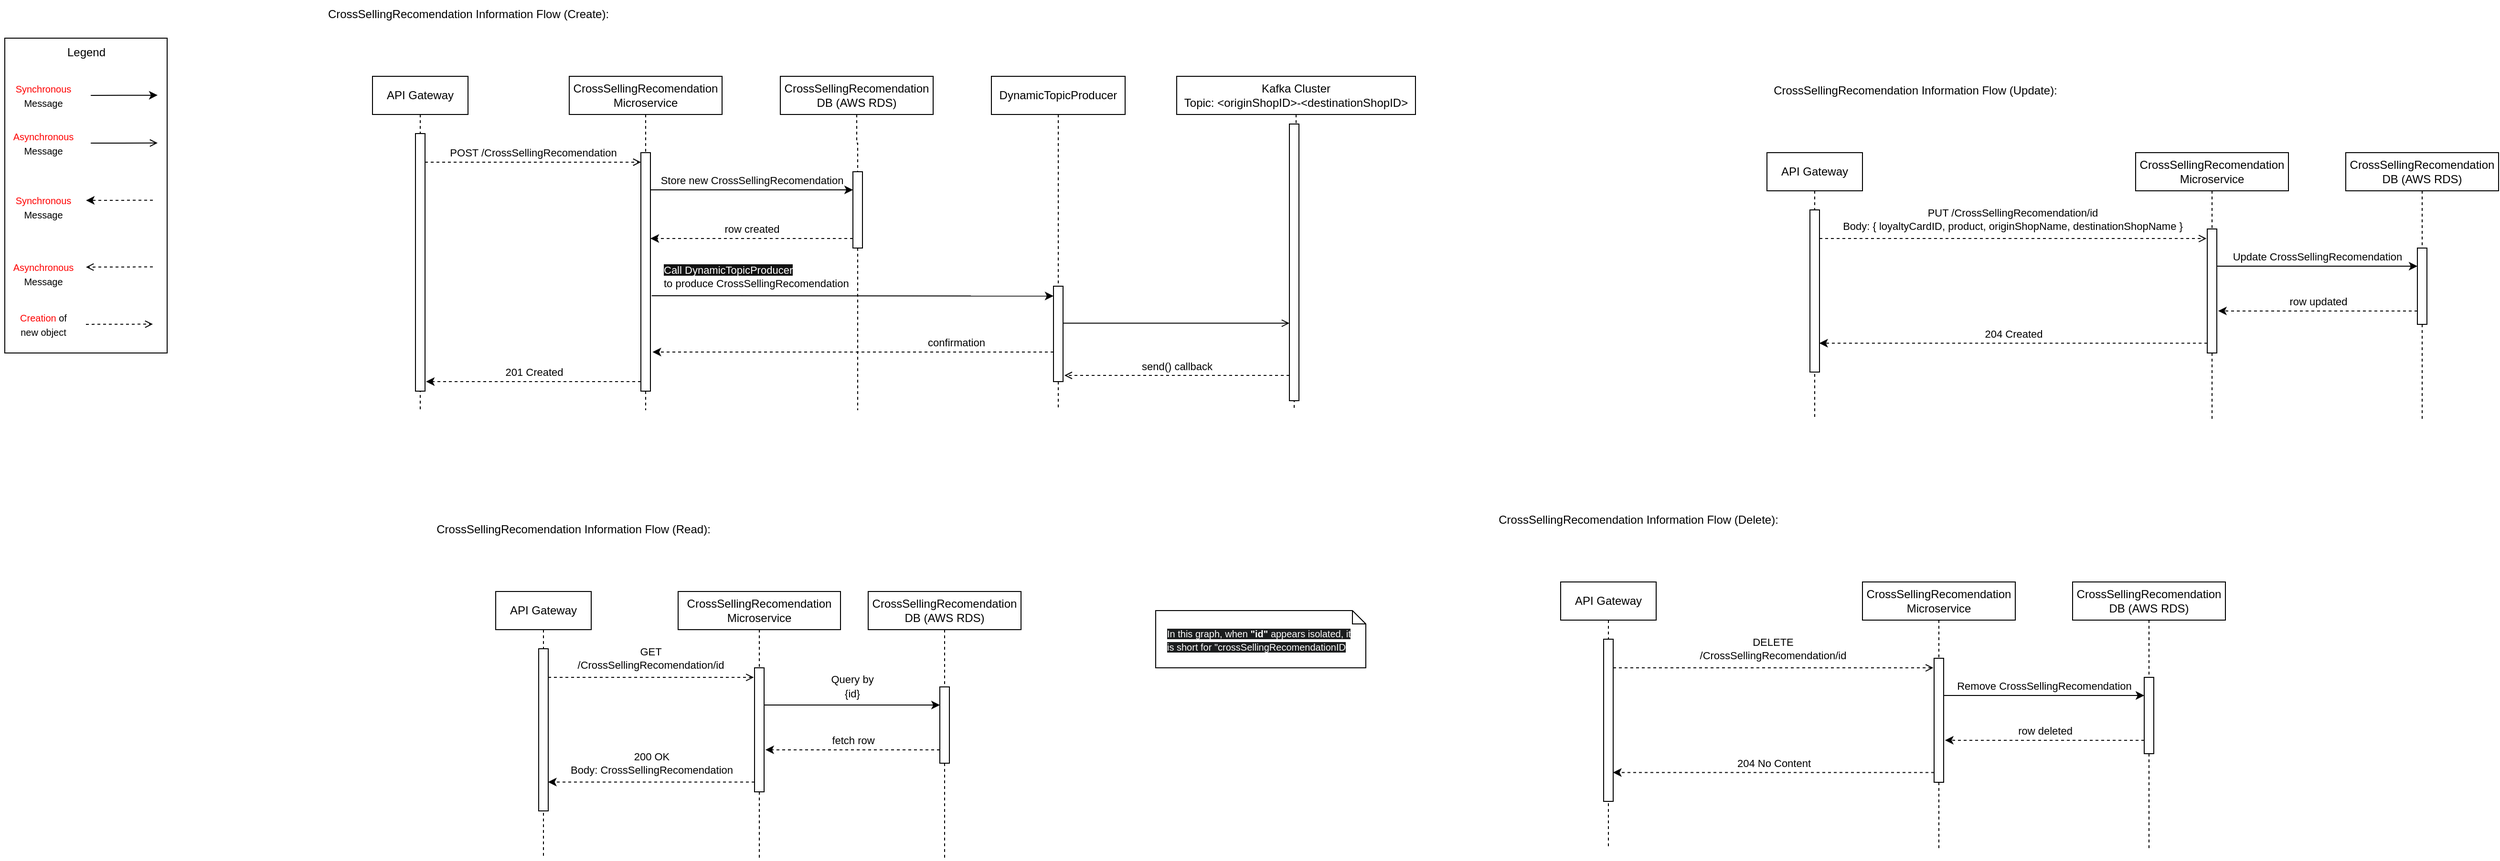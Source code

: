 <mxfile version="27.0.5" pages="8">
  <diagram name="Page-1" id="2YBvvXClWsGukQMizWep">
    <mxGraphModel dx="2319" dy="3040" grid="1" gridSize="10" guides="1" tooltips="1" connect="1" arrows="1" fold="1" page="1" pageScale="1" pageWidth="850" pageHeight="1100" math="0" shadow="0">
      <root>
        <mxCell id="0" />
        <mxCell id="1" parent="0" />
        <mxCell id="XgclmCMzE7uvCAmVC6Nh-19" value="" style="group" vertex="1" connectable="0" parent="1">
          <mxGeometry x="930" y="-1030" width="175" height="330" as="geometry" />
        </mxCell>
        <mxCell id="Bqx6OLD9Sd-62BpZyBUi-40" value="" style="rounded=0;whiteSpace=wrap;html=1;fillColor=default;" parent="XgclmCMzE7uvCAmVC6Nh-19" vertex="1">
          <mxGeometry x="5" width="170" height="330" as="geometry" />
        </mxCell>
        <mxCell id="Bqx6OLD9Sd-62BpZyBUi-37" value="" style="endArrow=classic;html=1;rounded=0;" parent="XgclmCMzE7uvCAmVC6Nh-19" edge="1">
          <mxGeometry width="50" height="50" relative="1" as="geometry">
            <mxPoint x="95" y="60" as="sourcePoint" />
            <mxPoint x="165" y="59.8" as="targetPoint" />
          </mxGeometry>
        </mxCell>
        <mxCell id="Bqx6OLD9Sd-62BpZyBUi-38" value="&lt;font style=&quot;font-size: 10px;&quot;&gt;&lt;font style=&quot;color: rgb(255, 0, 0);&quot;&gt;Synchronous&lt;/font&gt;&lt;br&gt;Message&lt;/font&gt;" style="text;html=1;align=center;verticalAlign=middle;resizable=0;points=[];autosize=1;strokeColor=none;fillColor=none;" parent="XgclmCMzE7uvCAmVC6Nh-19" vertex="1">
          <mxGeometry x="5" y="40" width="80" height="40" as="geometry" />
        </mxCell>
        <mxCell id="Bqx6OLD9Sd-62BpZyBUi-39" value="Legend" style="text;html=1;align=center;verticalAlign=middle;resizable=0;points=[];autosize=1;strokeColor=none;fillColor=none;" parent="XgclmCMzE7uvCAmVC6Nh-19" vertex="1">
          <mxGeometry x="60" width="60" height="30" as="geometry" />
        </mxCell>
        <mxCell id="Bqx6OLD9Sd-62BpZyBUi-41" value="" style="endArrow=open;html=1;rounded=0;endFill=0;" parent="XgclmCMzE7uvCAmVC6Nh-19" edge="1">
          <mxGeometry width="50" height="50" relative="1" as="geometry">
            <mxPoint x="95" y="110.06" as="sourcePoint" />
            <mxPoint x="165" y="109.86" as="targetPoint" />
          </mxGeometry>
        </mxCell>
        <mxCell id="Bqx6OLD9Sd-62BpZyBUi-42" value="&lt;font style=&quot;font-size: 10px;&quot;&gt;&lt;font style=&quot;color: rgb(255, 0, 0);&quot;&gt;Asynchronous&lt;/font&gt;&lt;br&gt;Message&lt;/font&gt;" style="text;html=1;align=center;verticalAlign=middle;resizable=0;points=[];autosize=1;strokeColor=none;fillColor=none;" parent="XgclmCMzE7uvCAmVC6Nh-19" vertex="1">
          <mxGeometry y="90" width="90" height="40" as="geometry" />
        </mxCell>
        <mxCell id="Bqx6OLD9Sd-62BpZyBUi-43" value="&lt;font style=&quot;font-size: 10px;&quot;&gt;&lt;font style=&quot;color: rgb(255, 255, 255);&quot;&gt;Return of&amp;nbsp;&lt;/font&gt;&lt;/font&gt;&lt;div&gt;&lt;font style=&quot;font-size: 10px;&quot;&gt;&lt;font style=&quot;color: rgb(255, 0, 0);&quot;&gt;Synchronous&lt;/font&gt;&lt;br&gt;Message&lt;/font&gt;&lt;/div&gt;" style="text;html=1;align=center;verticalAlign=middle;resizable=0;points=[];autosize=1;strokeColor=none;fillColor=none;" parent="XgclmCMzE7uvCAmVC6Nh-19" vertex="1">
          <mxGeometry x="5" y="140" width="80" height="60" as="geometry" />
        </mxCell>
        <mxCell id="Bqx6OLD9Sd-62BpZyBUi-44" value="" style="endArrow=classic;html=1;rounded=0;dashed=1;" parent="XgclmCMzE7uvCAmVC6Nh-19" edge="1">
          <mxGeometry width="50" height="50" relative="1" as="geometry">
            <mxPoint x="160" y="169.86" as="sourcePoint" />
            <mxPoint x="90" y="170.06" as="targetPoint" />
          </mxGeometry>
        </mxCell>
        <mxCell id="Bqx6OLD9Sd-62BpZyBUi-45" value="&lt;span style=&quot;font-size: 10px;&quot;&gt;&lt;font style=&quot;color: rgb(255, 0, 0);&quot;&gt;Creation&lt;/font&gt; of&lt;br&gt;new object&lt;/span&gt;" style="text;html=1;align=center;verticalAlign=middle;resizable=0;points=[];autosize=1;strokeColor=none;fillColor=none;" parent="XgclmCMzE7uvCAmVC6Nh-19" vertex="1">
          <mxGeometry x="10" y="280" width="70" height="40" as="geometry" />
        </mxCell>
        <mxCell id="XgclmCMzE7uvCAmVC6Nh-1" value="" style="endArrow=open;html=1;rounded=0;dashed=1;endFill=0;" edge="1" parent="XgclmCMzE7uvCAmVC6Nh-19">
          <mxGeometry width="50" height="50" relative="1" as="geometry">
            <mxPoint x="90" y="299.96" as="sourcePoint" />
            <mxPoint x="160" y="299.76" as="targetPoint" />
          </mxGeometry>
        </mxCell>
        <mxCell id="XgclmCMzE7uvCAmVC6Nh-3" value="&lt;font style=&quot;font-size: 10px;&quot;&gt;&lt;font style=&quot;color: rgb(255, 255, 255);&quot;&gt;Return of&amp;nbsp;&lt;/font&gt;&lt;/font&gt;&lt;div&gt;&lt;font style=&quot;font-size: 10px;&quot;&gt;&lt;font style=&quot;color: rgb(255, 0, 0);&quot;&gt;Asynchronous&lt;/font&gt;&lt;br&gt;Message&lt;/font&gt;&lt;/div&gt;" style="text;html=1;align=center;verticalAlign=middle;resizable=0;points=[];autosize=1;strokeColor=none;fillColor=none;" vertex="1" parent="XgclmCMzE7uvCAmVC6Nh-19">
          <mxGeometry y="210" width="90" height="60" as="geometry" />
        </mxCell>
        <mxCell id="XgclmCMzE7uvCAmVC6Nh-4" value="" style="endArrow=open;html=1;rounded=0;dashed=1;endFill=0;" edge="1" parent="XgclmCMzE7uvCAmVC6Nh-19">
          <mxGeometry width="50" height="50" relative="1" as="geometry">
            <mxPoint x="160" y="239.76" as="sourcePoint" />
            <mxPoint x="90" y="239.96" as="targetPoint" />
          </mxGeometry>
        </mxCell>
        <mxCell id="C33t1eZJWxeEMDQuBYPd-1" value="" style="group" vertex="1" connectable="0" parent="1">
          <mxGeometry x="2780" y="-990" width="766" height="360" as="geometry" />
        </mxCell>
        <mxCell id="C33t1eZJWxeEMDQuBYPd-2" style="edgeStyle=orthogonalEdgeStyle;rounded=0;orthogonalLoop=1;jettySize=auto;html=1;endArrow=none;startFill=0;dashed=1;" edge="1" parent="C33t1eZJWxeEMDQuBYPd-1" source="C33t1eZJWxeEMDQuBYPd-3">
          <mxGeometry relative="1" as="geometry">
            <mxPoint x="50" y="360" as="targetPoint" />
          </mxGeometry>
        </mxCell>
        <mxCell id="C33t1eZJWxeEMDQuBYPd-3" value="API Gateway" style="whiteSpace=wrap;html=1;container=0;" vertex="1" parent="C33t1eZJWxeEMDQuBYPd-1">
          <mxGeometry y="80" width="100" height="40" as="geometry" />
        </mxCell>
        <mxCell id="C33t1eZJWxeEMDQuBYPd-4" value="CrossSellingRecomendation Information Flow (Update):" style="text;html=1;align=center;verticalAlign=middle;resizable=0;points=[];autosize=1;strokeColor=none;fillColor=none;container=0;" vertex="1" parent="C33t1eZJWxeEMDQuBYPd-1">
          <mxGeometry x="55" width="200" height="30" as="geometry" />
        </mxCell>
        <mxCell id="C33t1eZJWxeEMDQuBYPd-5" value="" style="rounded=0;whiteSpace=wrap;html=1;container=0;" vertex="1" parent="C33t1eZJWxeEMDQuBYPd-1">
          <mxGeometry x="45" y="140" width="10" height="170" as="geometry" />
        </mxCell>
        <mxCell id="C33t1eZJWxeEMDQuBYPd-6" style="edgeStyle=orthogonalEdgeStyle;rounded=0;orthogonalLoop=1;jettySize=auto;html=1;endArrow=none;startFill=0;dashed=1;" edge="1" parent="C33t1eZJWxeEMDQuBYPd-1" source="C33t1eZJWxeEMDQuBYPd-9">
          <mxGeometry relative="1" as="geometry">
            <mxPoint x="466" y="360" as="targetPoint" />
          </mxGeometry>
        </mxCell>
        <mxCell id="C33t1eZJWxeEMDQuBYPd-7" value="CrossSellingRecomendation Microservice" style="whiteSpace=wrap;html=1;container=0;" vertex="1" parent="C33t1eZJWxeEMDQuBYPd-1">
          <mxGeometry x="386" y="80" width="160" height="40" as="geometry" />
        </mxCell>
        <mxCell id="C33t1eZJWxeEMDQuBYPd-8" value="" style="edgeStyle=orthogonalEdgeStyle;rounded=0;orthogonalLoop=1;jettySize=auto;html=1;endArrow=none;startFill=0;dashed=1;" edge="1" parent="C33t1eZJWxeEMDQuBYPd-1" source="C33t1eZJWxeEMDQuBYPd-7" target="C33t1eZJWxeEMDQuBYPd-9">
          <mxGeometry relative="1" as="geometry">
            <mxPoint x="466" y="450" as="targetPoint" />
            <mxPoint x="466" y="120" as="sourcePoint" />
          </mxGeometry>
        </mxCell>
        <mxCell id="C33t1eZJWxeEMDQuBYPd-9" value="" style="rounded=0;whiteSpace=wrap;html=1;container=0;" vertex="1" parent="C33t1eZJWxeEMDQuBYPd-1">
          <mxGeometry x="461" y="160" width="10" height="130" as="geometry" />
        </mxCell>
        <mxCell id="C33t1eZJWxeEMDQuBYPd-10" style="edgeStyle=orthogonalEdgeStyle;rounded=0;orthogonalLoop=1;jettySize=auto;html=1;endArrow=none;startFill=0;dashed=1;" edge="1" parent="C33t1eZJWxeEMDQuBYPd-1" source="C33t1eZJWxeEMDQuBYPd-13">
          <mxGeometry relative="1" as="geometry">
            <mxPoint x="686" y="360" as="targetPoint" />
          </mxGeometry>
        </mxCell>
        <mxCell id="C33t1eZJWxeEMDQuBYPd-11" value="CrossSellingRecomendation DB (AWS RDS)" style="whiteSpace=wrap;html=1;container=0;" vertex="1" parent="C33t1eZJWxeEMDQuBYPd-1">
          <mxGeometry x="606" y="80" width="160" height="40" as="geometry" />
        </mxCell>
        <mxCell id="C33t1eZJWxeEMDQuBYPd-12" value="" style="edgeStyle=orthogonalEdgeStyle;rounded=0;orthogonalLoop=1;jettySize=auto;html=1;endArrow=none;startFill=0;dashed=1;" edge="1" parent="C33t1eZJWxeEMDQuBYPd-1" source="C33t1eZJWxeEMDQuBYPd-11" target="C33t1eZJWxeEMDQuBYPd-13">
          <mxGeometry relative="1" as="geometry">
            <mxPoint x="686" y="450" as="targetPoint" />
            <mxPoint x="686" y="120" as="sourcePoint" />
          </mxGeometry>
        </mxCell>
        <mxCell id="C33t1eZJWxeEMDQuBYPd-13" value="" style="rounded=0;whiteSpace=wrap;html=1;container=0;" vertex="1" parent="C33t1eZJWxeEMDQuBYPd-1">
          <mxGeometry x="681" y="180" width="10" height="80" as="geometry" />
        </mxCell>
        <mxCell id="C33t1eZJWxeEMDQuBYPd-14" value="&lt;span&gt;PUT /CrossSellingRecomendation/id&lt;br&gt;Body: { loyaltyCardID, product, originShopName, destinationShopName }&lt;/span&gt;" style="edgeStyle=orthogonalEdgeStyle;rounded=0;orthogonalLoop=1;jettySize=auto;html=1;entryX=-0.08;entryY=0.077;entryDx=0;entryDy=0;entryPerimeter=0;spacingTop=-40;dashed=1;endArrow=open;endFill=0;labelBackgroundColor=none;" edge="1" parent="C33t1eZJWxeEMDQuBYPd-1" source="C33t1eZJWxeEMDQuBYPd-5" target="C33t1eZJWxeEMDQuBYPd-9">
          <mxGeometry relative="1" as="geometry">
            <mxPoint x="201" y="170" as="targetPoint" />
            <Array as="points">
              <mxPoint x="91" y="170" />
              <mxPoint x="91" y="170" />
            </Array>
          </mxGeometry>
        </mxCell>
        <mxCell id="C33t1eZJWxeEMDQuBYPd-15" value="&lt;font&gt;Update CrossSellingRecomendation&lt;/font&gt;" style="edgeStyle=orthogonalEdgeStyle;rounded=0;orthogonalLoop=1;jettySize=auto;html=1;fontFamily=Helvetica;fontSize=11;fontColor=default;spacingTop=-20;entryX=0.005;entryY=0.238;entryDx=0;entryDy=0;entryPerimeter=0;" edge="1" parent="C33t1eZJWxeEMDQuBYPd-1" source="C33t1eZJWxeEMDQuBYPd-9" target="C33t1eZJWxeEMDQuBYPd-13">
          <mxGeometry relative="1" as="geometry">
            <mxPoint x="597" y="200" as="targetPoint" />
            <Array as="points">
              <mxPoint x="517" y="199" />
              <mxPoint x="517" y="199" />
            </Array>
          </mxGeometry>
        </mxCell>
        <mxCell id="C33t1eZJWxeEMDQuBYPd-16" value="&lt;font&gt;row updated&lt;/font&gt;" style="edgeStyle=orthogonalEdgeStyle;rounded=0;orthogonalLoop=1;jettySize=auto;html=1;entryX=1.134;entryY=0.661;entryDx=0;entryDy=0;entryPerimeter=0;fontFamily=Helvetica;fontSize=11;fontColor=default;dashed=1;spacingTop=-20;" edge="1" parent="C33t1eZJWxeEMDQuBYPd-1" source="C33t1eZJWxeEMDQuBYPd-13" target="C33t1eZJWxeEMDQuBYPd-9">
          <mxGeometry x="0.002" relative="1" as="geometry">
            <Array as="points">
              <mxPoint x="557" y="246" />
              <mxPoint x="557" y="246" />
            </Array>
            <mxPoint as="offset" />
          </mxGeometry>
        </mxCell>
        <mxCell id="C33t1eZJWxeEMDQuBYPd-17" value="204 Created" style="edgeStyle=orthogonalEdgeStyle;rounded=0;orthogonalLoop=1;jettySize=auto;html=1;entryX=0.978;entryY=0.822;entryDx=0;entryDy=0;entryPerimeter=0;fontFamily=Helvetica;fontSize=11;fontColor=default;dashed=1;spacingTop=-20;" edge="1" parent="C33t1eZJWxeEMDQuBYPd-1" source="C33t1eZJWxeEMDQuBYPd-9" target="C33t1eZJWxeEMDQuBYPd-5">
          <mxGeometry relative="1" as="geometry">
            <Array as="points">
              <mxPoint x="130" y="280" />
            </Array>
            <mxPoint as="offset" />
          </mxGeometry>
        </mxCell>
        <mxCell id="C33t1eZJWxeEMDQuBYPd-18" value="" style="group" vertex="1" connectable="0" parent="1">
          <mxGeometry x="1435" y="-530" width="564" height="360" as="geometry" />
        </mxCell>
        <mxCell id="C33t1eZJWxeEMDQuBYPd-19" style="edgeStyle=orthogonalEdgeStyle;rounded=0;orthogonalLoop=1;jettySize=auto;html=1;endArrow=none;startFill=0;dashed=1;" edge="1" parent="C33t1eZJWxeEMDQuBYPd-18" source="C33t1eZJWxeEMDQuBYPd-20">
          <mxGeometry relative="1" as="geometry">
            <mxPoint x="64" y="360" as="targetPoint" />
          </mxGeometry>
        </mxCell>
        <mxCell id="C33t1eZJWxeEMDQuBYPd-20" value="API Gateway" style="whiteSpace=wrap;html=1;" vertex="1" parent="C33t1eZJWxeEMDQuBYPd-18">
          <mxGeometry x="14" y="80" width="100" height="40" as="geometry" />
        </mxCell>
        <mxCell id="C33t1eZJWxeEMDQuBYPd-21" value="CrossSellingRecomendation Information Flow (Read):" style="text;html=1;align=center;verticalAlign=middle;resizable=0;points=[];autosize=1;strokeColor=none;fillColor=none;" vertex="1" parent="C33t1eZJWxeEMDQuBYPd-18">
          <mxGeometry width="190" height="30" as="geometry" />
        </mxCell>
        <mxCell id="C33t1eZJWxeEMDQuBYPd-22" value="" style="rounded=0;whiteSpace=wrap;html=1;" vertex="1" parent="C33t1eZJWxeEMDQuBYPd-18">
          <mxGeometry x="59" y="140" width="10" height="170" as="geometry" />
        </mxCell>
        <mxCell id="C33t1eZJWxeEMDQuBYPd-23" style="edgeStyle=orthogonalEdgeStyle;rounded=0;orthogonalLoop=1;jettySize=auto;html=1;endArrow=none;startFill=0;dashed=1;" edge="1" parent="C33t1eZJWxeEMDQuBYPd-18" source="C33t1eZJWxeEMDQuBYPd-26">
          <mxGeometry relative="1" as="geometry">
            <mxPoint x="290" y="360" as="targetPoint" />
          </mxGeometry>
        </mxCell>
        <mxCell id="C33t1eZJWxeEMDQuBYPd-24" value="CrossSellingRecomendation Microservice" style="whiteSpace=wrap;html=1;" vertex="1" parent="C33t1eZJWxeEMDQuBYPd-18">
          <mxGeometry x="205" y="80" width="170" height="40" as="geometry" />
        </mxCell>
        <mxCell id="C33t1eZJWxeEMDQuBYPd-25" value="" style="edgeStyle=orthogonalEdgeStyle;rounded=0;orthogonalLoop=1;jettySize=auto;html=1;endArrow=none;startFill=0;dashed=1;" edge="1" parent="C33t1eZJWxeEMDQuBYPd-18" source="C33t1eZJWxeEMDQuBYPd-24" target="C33t1eZJWxeEMDQuBYPd-26">
          <mxGeometry relative="1" as="geometry">
            <mxPoint x="290" y="450" as="targetPoint" />
            <mxPoint x="290" y="120" as="sourcePoint" />
          </mxGeometry>
        </mxCell>
        <mxCell id="C33t1eZJWxeEMDQuBYPd-26" value="" style="rounded=0;whiteSpace=wrap;html=1;" vertex="1" parent="C33t1eZJWxeEMDQuBYPd-18">
          <mxGeometry x="285" y="160" width="10" height="130" as="geometry" />
        </mxCell>
        <mxCell id="C33t1eZJWxeEMDQuBYPd-27" style="edgeStyle=orthogonalEdgeStyle;rounded=0;orthogonalLoop=1;jettySize=auto;html=1;endArrow=none;startFill=0;dashed=1;" edge="1" parent="C33t1eZJWxeEMDQuBYPd-18" source="C33t1eZJWxeEMDQuBYPd-30">
          <mxGeometry relative="1" as="geometry">
            <mxPoint x="484" y="360" as="targetPoint" />
          </mxGeometry>
        </mxCell>
        <mxCell id="C33t1eZJWxeEMDQuBYPd-28" value="CrossSellingRecomendation DB (AWS RDS)" style="whiteSpace=wrap;html=1;" vertex="1" parent="C33t1eZJWxeEMDQuBYPd-18">
          <mxGeometry x="404" y="80" width="160" height="40" as="geometry" />
        </mxCell>
        <mxCell id="C33t1eZJWxeEMDQuBYPd-29" value="" style="edgeStyle=orthogonalEdgeStyle;rounded=0;orthogonalLoop=1;jettySize=auto;html=1;endArrow=none;startFill=0;dashed=1;" edge="1" parent="C33t1eZJWxeEMDQuBYPd-18" source="C33t1eZJWxeEMDQuBYPd-28" target="C33t1eZJWxeEMDQuBYPd-30">
          <mxGeometry relative="1" as="geometry">
            <mxPoint x="484" y="450" as="targetPoint" />
            <mxPoint x="484" y="120" as="sourcePoint" />
          </mxGeometry>
        </mxCell>
        <mxCell id="C33t1eZJWxeEMDQuBYPd-30" value="" style="rounded=0;whiteSpace=wrap;html=1;" vertex="1" parent="C33t1eZJWxeEMDQuBYPd-18">
          <mxGeometry x="479" y="180" width="10" height="80" as="geometry" />
        </mxCell>
        <mxCell id="C33t1eZJWxeEMDQuBYPd-31" value="GET&lt;br&gt;/CrossSellingRecomendation/id" style="edgeStyle=orthogonalEdgeStyle;rounded=0;orthogonalLoop=1;jettySize=auto;html=1;entryX=-0.08;entryY=0.077;entryDx=0;entryDy=0;entryPerimeter=0;spacingTop=-40;dashed=1;endArrow=open;endFill=0;labelBackgroundColor=none;" edge="1" parent="C33t1eZJWxeEMDQuBYPd-18" source="C33t1eZJWxeEMDQuBYPd-22" target="C33t1eZJWxeEMDQuBYPd-26">
          <mxGeometry relative="1" as="geometry">
            <mxPoint x="215" y="170" as="targetPoint" />
            <Array as="points">
              <mxPoint x="105" y="170" />
              <mxPoint x="105" y="170" />
            </Array>
          </mxGeometry>
        </mxCell>
        <mxCell id="C33t1eZJWxeEMDQuBYPd-32" value="&lt;font style=&quot;font-size: 11px;&quot;&gt;Query by&lt;br&gt;{id}&lt;/font&gt;" style="edgeStyle=orthogonalEdgeStyle;rounded=0;orthogonalLoop=1;jettySize=auto;html=1;fontFamily=Helvetica;fontSize=12;fontColor=default;spacingTop=-40;entryX=0.005;entryY=0.238;entryDx=0;entryDy=0;entryPerimeter=0;labelBackgroundColor=none;" edge="1" parent="C33t1eZJWxeEMDQuBYPd-18" source="C33t1eZJWxeEMDQuBYPd-26" target="C33t1eZJWxeEMDQuBYPd-30">
          <mxGeometry relative="1" as="geometry">
            <mxPoint x="421" y="200" as="targetPoint" />
            <Array as="points">
              <mxPoint x="341" y="199" />
              <mxPoint x="341" y="199" />
            </Array>
          </mxGeometry>
        </mxCell>
        <mxCell id="C33t1eZJWxeEMDQuBYPd-33" value="&lt;font&gt;fetch row&lt;/font&gt;" style="edgeStyle=orthogonalEdgeStyle;rounded=0;orthogonalLoop=1;jettySize=auto;html=1;entryX=1.134;entryY=0.661;entryDx=0;entryDy=0;entryPerimeter=0;fontFamily=Helvetica;fontSize=11;fontColor=default;dashed=1;spacingTop=-20;" edge="1" parent="C33t1eZJWxeEMDQuBYPd-18" source="C33t1eZJWxeEMDQuBYPd-30" target="C33t1eZJWxeEMDQuBYPd-26">
          <mxGeometry x="0.002" relative="1" as="geometry">
            <Array as="points">
              <mxPoint x="381" y="246" />
              <mxPoint x="381" y="246" />
            </Array>
            <mxPoint as="offset" />
          </mxGeometry>
        </mxCell>
        <mxCell id="C33t1eZJWxeEMDQuBYPd-34" value="200 OK&lt;br&gt;Body: CrossSellingRecomendation" style="edgeStyle=orthogonalEdgeStyle;rounded=0;orthogonalLoop=1;jettySize=auto;html=1;entryX=0.978;entryY=0.822;entryDx=0;entryDy=0;entryPerimeter=0;fontFamily=Helvetica;fontSize=11;fontColor=default;dashed=1;spacingTop=-40;labelBackgroundColor=none;" edge="1" parent="C33t1eZJWxeEMDQuBYPd-18" source="C33t1eZJWxeEMDQuBYPd-26" target="C33t1eZJWxeEMDQuBYPd-22">
          <mxGeometry relative="1" as="geometry">
            <Array as="points">
              <mxPoint x="144" y="280" />
            </Array>
            <mxPoint as="offset" />
          </mxGeometry>
        </mxCell>
        <mxCell id="C33t1eZJWxeEMDQuBYPd-35" value="" style="group" vertex="1" connectable="0" parent="1">
          <mxGeometry x="2550" y="-540" width="710" height="360" as="geometry" />
        </mxCell>
        <mxCell id="C33t1eZJWxeEMDQuBYPd-36" style="edgeStyle=orthogonalEdgeStyle;rounded=0;orthogonalLoop=1;jettySize=auto;html=1;endArrow=none;startFill=0;dashed=1;" edge="1" parent="C33t1eZJWxeEMDQuBYPd-35" source="C33t1eZJWxeEMDQuBYPd-37">
          <mxGeometry relative="1" as="geometry">
            <mxPoint x="64" y="360" as="targetPoint" />
          </mxGeometry>
        </mxCell>
        <mxCell id="C33t1eZJWxeEMDQuBYPd-37" value="API Gateway" style="whiteSpace=wrap;html=1;" vertex="1" parent="C33t1eZJWxeEMDQuBYPd-35">
          <mxGeometry x="14" y="80" width="100" height="40" as="geometry" />
        </mxCell>
        <mxCell id="C33t1eZJWxeEMDQuBYPd-38" value="CrossSellingRecomendation Information Flow (Delete):" style="text;html=1;align=center;verticalAlign=middle;resizable=0;points=[];autosize=1;strokeColor=none;fillColor=none;" vertex="1" parent="C33t1eZJWxeEMDQuBYPd-35">
          <mxGeometry width="190" height="30" as="geometry" />
        </mxCell>
        <mxCell id="C33t1eZJWxeEMDQuBYPd-39" value="" style="rounded=0;whiteSpace=wrap;html=1;" vertex="1" parent="C33t1eZJWxeEMDQuBYPd-35">
          <mxGeometry x="59" y="140" width="10" height="170" as="geometry" />
        </mxCell>
        <mxCell id="C33t1eZJWxeEMDQuBYPd-40" style="edgeStyle=orthogonalEdgeStyle;rounded=0;orthogonalLoop=1;jettySize=auto;html=1;endArrow=none;startFill=0;dashed=1;" edge="1" parent="C33t1eZJWxeEMDQuBYPd-35" source="C33t1eZJWxeEMDQuBYPd-43">
          <mxGeometry relative="1" as="geometry">
            <mxPoint x="410" y="360" as="targetPoint" />
          </mxGeometry>
        </mxCell>
        <mxCell id="C33t1eZJWxeEMDQuBYPd-41" value="CrossSellingRecomendation Microservice" style="whiteSpace=wrap;html=1;" vertex="1" parent="C33t1eZJWxeEMDQuBYPd-35">
          <mxGeometry x="330" y="80" width="160" height="40" as="geometry" />
        </mxCell>
        <mxCell id="C33t1eZJWxeEMDQuBYPd-42" value="" style="edgeStyle=orthogonalEdgeStyle;rounded=0;orthogonalLoop=1;jettySize=auto;html=1;endArrow=none;startFill=0;dashed=1;" edge="1" parent="C33t1eZJWxeEMDQuBYPd-35" source="C33t1eZJWxeEMDQuBYPd-41" target="C33t1eZJWxeEMDQuBYPd-43">
          <mxGeometry relative="1" as="geometry">
            <mxPoint x="410" y="450" as="targetPoint" />
            <mxPoint x="410" y="120" as="sourcePoint" />
          </mxGeometry>
        </mxCell>
        <mxCell id="C33t1eZJWxeEMDQuBYPd-43" value="" style="rounded=0;whiteSpace=wrap;html=1;" vertex="1" parent="C33t1eZJWxeEMDQuBYPd-35">
          <mxGeometry x="405" y="160" width="10" height="130" as="geometry" />
        </mxCell>
        <mxCell id="C33t1eZJWxeEMDQuBYPd-44" style="edgeStyle=orthogonalEdgeStyle;rounded=0;orthogonalLoop=1;jettySize=auto;html=1;endArrow=none;startFill=0;dashed=1;" edge="1" parent="C33t1eZJWxeEMDQuBYPd-35" source="C33t1eZJWxeEMDQuBYPd-47">
          <mxGeometry relative="1" as="geometry">
            <mxPoint x="630" y="360" as="targetPoint" />
          </mxGeometry>
        </mxCell>
        <mxCell id="C33t1eZJWxeEMDQuBYPd-45" value="CrossSellingRecomendation DB (AWS RDS)" style="whiteSpace=wrap;html=1;" vertex="1" parent="C33t1eZJWxeEMDQuBYPd-35">
          <mxGeometry x="550" y="80" width="160" height="40" as="geometry" />
        </mxCell>
        <mxCell id="C33t1eZJWxeEMDQuBYPd-46" value="" style="edgeStyle=orthogonalEdgeStyle;rounded=0;orthogonalLoop=1;jettySize=auto;html=1;endArrow=none;startFill=0;dashed=1;" edge="1" parent="C33t1eZJWxeEMDQuBYPd-35" source="C33t1eZJWxeEMDQuBYPd-45" target="C33t1eZJWxeEMDQuBYPd-47">
          <mxGeometry relative="1" as="geometry">
            <mxPoint x="630" y="450" as="targetPoint" />
            <mxPoint x="630" y="120" as="sourcePoint" />
          </mxGeometry>
        </mxCell>
        <mxCell id="C33t1eZJWxeEMDQuBYPd-47" value="" style="rounded=0;whiteSpace=wrap;html=1;" vertex="1" parent="C33t1eZJWxeEMDQuBYPd-35">
          <mxGeometry x="625" y="180" width="10" height="80" as="geometry" />
        </mxCell>
        <mxCell id="C33t1eZJWxeEMDQuBYPd-48" value="DELETE&lt;br&gt;/CrossSellingRecomendation/id" style="edgeStyle=orthogonalEdgeStyle;rounded=0;orthogonalLoop=1;jettySize=auto;html=1;entryX=-0.08;entryY=0.077;entryDx=0;entryDy=0;entryPerimeter=0;spacingTop=-40;dashed=1;endArrow=open;endFill=0;labelBackgroundColor=none;" edge="1" parent="C33t1eZJWxeEMDQuBYPd-35" source="C33t1eZJWxeEMDQuBYPd-39" target="C33t1eZJWxeEMDQuBYPd-43">
          <mxGeometry relative="1" as="geometry">
            <mxPoint x="215" y="170" as="targetPoint" />
            <Array as="points">
              <mxPoint x="105" y="170" />
              <mxPoint x="105" y="170" />
            </Array>
          </mxGeometry>
        </mxCell>
        <mxCell id="C33t1eZJWxeEMDQuBYPd-49" value="&lt;font&gt;Remove CrossSellingRecomendation&lt;/font&gt;" style="edgeStyle=orthogonalEdgeStyle;rounded=0;orthogonalLoop=1;jettySize=auto;html=1;fontFamily=Helvetica;fontSize=11;fontColor=default;spacingTop=-20;entryX=0.005;entryY=0.238;entryDx=0;entryDy=0;entryPerimeter=0;" edge="1" parent="C33t1eZJWxeEMDQuBYPd-35" source="C33t1eZJWxeEMDQuBYPd-43" target="C33t1eZJWxeEMDQuBYPd-47">
          <mxGeometry relative="1" as="geometry">
            <mxPoint x="541" y="200" as="targetPoint" />
            <Array as="points">
              <mxPoint x="461" y="199" />
              <mxPoint x="461" y="199" />
            </Array>
          </mxGeometry>
        </mxCell>
        <mxCell id="C33t1eZJWxeEMDQuBYPd-50" value="&lt;font&gt;row deleted&lt;/font&gt;" style="edgeStyle=orthogonalEdgeStyle;rounded=0;orthogonalLoop=1;jettySize=auto;html=1;entryX=1.134;entryY=0.661;entryDx=0;entryDy=0;entryPerimeter=0;fontFamily=Helvetica;fontSize=11;fontColor=default;dashed=1;spacingTop=-20;" edge="1" parent="C33t1eZJWxeEMDQuBYPd-35" source="C33t1eZJWxeEMDQuBYPd-47" target="C33t1eZJWxeEMDQuBYPd-43">
          <mxGeometry x="0.002" relative="1" as="geometry">
            <Array as="points">
              <mxPoint x="501" y="246" />
              <mxPoint x="501" y="246" />
            </Array>
            <mxPoint as="offset" />
          </mxGeometry>
        </mxCell>
        <mxCell id="C33t1eZJWxeEMDQuBYPd-51" value="204 No Content" style="edgeStyle=orthogonalEdgeStyle;rounded=0;orthogonalLoop=1;jettySize=auto;html=1;entryX=0.978;entryY=0.822;entryDx=0;entryDy=0;entryPerimeter=0;fontFamily=Helvetica;fontSize=11;fontColor=default;dashed=1;spacingTop=-20;" edge="1" parent="C33t1eZJWxeEMDQuBYPd-35" source="C33t1eZJWxeEMDQuBYPd-43" target="C33t1eZJWxeEMDQuBYPd-39">
          <mxGeometry relative="1" as="geometry">
            <Array as="points">
              <mxPoint x="144" y="280" />
            </Array>
            <mxPoint as="offset" />
          </mxGeometry>
        </mxCell>
        <mxCell id="C33t1eZJWxeEMDQuBYPd-52" value="" style="group" vertex="1" connectable="0" parent="1">
          <mxGeometry x="2140" y="-430" width="220" height="60" as="geometry" />
        </mxCell>
        <mxCell id="C33t1eZJWxeEMDQuBYPd-53" value="" style="shape=note2;boundedLbl=1;whiteSpace=wrap;html=1;size=14;verticalAlign=top;align=center;spacingTop=-10;" vertex="1" parent="C33t1eZJWxeEMDQuBYPd-52">
          <mxGeometry width="220" height="60" as="geometry" />
        </mxCell>
        <mxCell id="C33t1eZJWxeEMDQuBYPd-54" value="&lt;span style=&quot;color: rgb(255, 255, 255); font-family: Helvetica; font-size: x-small; font-style: normal; font-variant-ligatures: normal; font-variant-caps: normal; font-weight: 400; letter-spacing: normal; orphans: 2; text-align: center; text-indent: 0px; text-transform: none; widows: 2; word-spacing: 0px; -webkit-text-stroke-width: 0px; white-space: normal; background-color: rgb(27, 29, 30); text-decoration-thickness: initial; text-decoration-style: initial; text-decoration-color: initial; display: inline !important; float: none;&quot;&gt;In this graph, when&amp;nbsp;&lt;/span&gt;&lt;b style=&quot;forced-color-adjust: none; box-shadow: none !important; color: rgb(255, 255, 255); font-family: Helvetica; font-size: x-small; font-style: normal; font-variant-ligatures: normal; font-variant-caps: normal; letter-spacing: normal; orphans: 2; text-align: center; text-indent: 0px; text-transform: none; widows: 2; word-spacing: 0px; -webkit-text-stroke-width: 0px; white-space: normal; background-color: rgb(27, 29, 30); text-decoration-thickness: initial; text-decoration-style: initial; text-decoration-color: initial;&quot;&gt;&quot;id&quot;&lt;span&gt;&amp;nbsp;&lt;/span&gt;&lt;/b&gt;&lt;span style=&quot;color: rgb(255, 255, 255); font-family: Helvetica; font-size: x-small; font-style: normal; font-variant-ligatures: normal; font-variant-caps: normal; font-weight: 400; letter-spacing: normal; orphans: 2; text-align: center; text-indent: 0px; text-transform: none; widows: 2; word-spacing: 0px; -webkit-text-stroke-width: 0px; white-space: normal; background-color: rgb(27, 29, 30); text-decoration-thickness: initial; text-decoration-style: initial; text-decoration-color: initial; display: inline !important; float: none;&quot;&gt;appears isolated, it is short for &quot;crossSellingRecomendationID&lt;/span&gt;" style="text;whiteSpace=wrap;html=1;fontFamily=Helvetica;fontSize=12;fontColor=default;" vertex="1" parent="C33t1eZJWxeEMDQuBYPd-52">
          <mxGeometry x="10" y="10" width="200" height="50" as="geometry" />
        </mxCell>
        <mxCell id="C33t1eZJWxeEMDQuBYPd-55" value="" style="group" vertex="1" connectable="0" parent="1">
          <mxGeometry x="1310" y="-1070" width="1102" height="430" as="geometry" />
        </mxCell>
        <mxCell id="C33t1eZJWxeEMDQuBYPd-56" style="edgeStyle=orthogonalEdgeStyle;rounded=0;orthogonalLoop=1;jettySize=auto;html=1;endArrow=none;startFill=0;dashed=1;" edge="1" parent="C33t1eZJWxeEMDQuBYPd-55" source="C33t1eZJWxeEMDQuBYPd-57">
          <mxGeometry relative="1" as="geometry">
            <mxPoint x="60" y="430" as="targetPoint" />
          </mxGeometry>
        </mxCell>
        <mxCell id="C33t1eZJWxeEMDQuBYPd-57" value="API Gateway" style="whiteSpace=wrap;html=1;container=0;" vertex="1" parent="C33t1eZJWxeEMDQuBYPd-55">
          <mxGeometry x="10" y="80" width="100" height="40" as="geometry" />
        </mxCell>
        <mxCell id="C33t1eZJWxeEMDQuBYPd-58" value="CrossSellingRecomendation Information Flow (Create):" style="text;html=1;align=center;verticalAlign=middle;resizable=0;points=[];autosize=1;strokeColor=none;fillColor=none;container=0;" vertex="1" parent="C33t1eZJWxeEMDQuBYPd-55">
          <mxGeometry width="220" height="30" as="geometry" />
        </mxCell>
        <mxCell id="C33t1eZJWxeEMDQuBYPd-59" value="" style="rounded=0;whiteSpace=wrap;html=1;container=0;" vertex="1" parent="C33t1eZJWxeEMDQuBYPd-55">
          <mxGeometry x="55" y="140" width="10" height="270" as="geometry" />
        </mxCell>
        <mxCell id="C33t1eZJWxeEMDQuBYPd-60" style="edgeStyle=orthogonalEdgeStyle;rounded=0;orthogonalLoop=1;jettySize=auto;html=1;endArrow=none;startFill=0;dashed=1;" edge="1" parent="C33t1eZJWxeEMDQuBYPd-55" source="C33t1eZJWxeEMDQuBYPd-64">
          <mxGeometry relative="1" as="geometry">
            <mxPoint x="296" y="430" as="targetPoint" />
          </mxGeometry>
        </mxCell>
        <mxCell id="C33t1eZJWxeEMDQuBYPd-61" value="CrossSellingRecomendation Microservice" style="whiteSpace=wrap;html=1;container=0;" vertex="1" parent="C33t1eZJWxeEMDQuBYPd-55">
          <mxGeometry x="216" y="80" width="160" height="40" as="geometry" />
        </mxCell>
        <mxCell id="C33t1eZJWxeEMDQuBYPd-62" value="" style="edgeStyle=orthogonalEdgeStyle;rounded=0;orthogonalLoop=1;jettySize=auto;html=1;endArrow=none;startFill=0;dashed=1;" edge="1" parent="C33t1eZJWxeEMDQuBYPd-55" source="C33t1eZJWxeEMDQuBYPd-61" target="C33t1eZJWxeEMDQuBYPd-64">
          <mxGeometry relative="1" as="geometry">
            <mxPoint x="296" y="450" as="targetPoint" />
            <mxPoint x="296" y="120" as="sourcePoint" />
          </mxGeometry>
        </mxCell>
        <mxCell id="C33t1eZJWxeEMDQuBYPd-63" value="201 Created" style="edgeStyle=orthogonalEdgeStyle;rounded=0;orthogonalLoop=1;jettySize=auto;html=1;fontFamily=Helvetica;fontSize=11;fontColor=default;dashed=1;spacingTop=-20;" edge="1" parent="C33t1eZJWxeEMDQuBYPd-55" source="C33t1eZJWxeEMDQuBYPd-64">
          <mxGeometry relative="1" as="geometry">
            <mxPoint x="66" y="400" as="targetPoint" />
            <Array as="points">
              <mxPoint x="236" y="400" />
              <mxPoint x="236" y="400" />
            </Array>
          </mxGeometry>
        </mxCell>
        <mxCell id="C33t1eZJWxeEMDQuBYPd-64" value="" style="rounded=0;whiteSpace=wrap;html=1;container=0;" vertex="1" parent="C33t1eZJWxeEMDQuBYPd-55">
          <mxGeometry x="291" y="160" width="10" height="250" as="geometry" />
        </mxCell>
        <mxCell id="C33t1eZJWxeEMDQuBYPd-65" style="edgeStyle=orthogonalEdgeStyle;rounded=0;orthogonalLoop=1;jettySize=auto;html=1;endArrow=none;startFill=0;dashed=1;" edge="1" parent="C33t1eZJWxeEMDQuBYPd-55" source="C33t1eZJWxeEMDQuBYPd-68">
          <mxGeometry relative="1" as="geometry">
            <mxPoint x="518" y="430" as="targetPoint" />
          </mxGeometry>
        </mxCell>
        <mxCell id="C33t1eZJWxeEMDQuBYPd-66" value="CrossSellingRecomendation&lt;div&gt;DB (AWS RDS)&lt;/div&gt;" style="whiteSpace=wrap;html=1;container=0;" vertex="1" parent="C33t1eZJWxeEMDQuBYPd-55">
          <mxGeometry x="437" y="80" width="160" height="40" as="geometry" />
        </mxCell>
        <mxCell id="C33t1eZJWxeEMDQuBYPd-67" value="" style="edgeStyle=orthogonalEdgeStyle;rounded=0;orthogonalLoop=1;jettySize=auto;html=1;endArrow=none;startFill=0;dashed=1;" edge="1" parent="C33t1eZJWxeEMDQuBYPd-55" source="C33t1eZJWxeEMDQuBYPd-66" target="C33t1eZJWxeEMDQuBYPd-68">
          <mxGeometry relative="1" as="geometry">
            <mxPoint x="518" y="450" as="targetPoint" />
            <mxPoint x="518" y="120" as="sourcePoint" />
          </mxGeometry>
        </mxCell>
        <mxCell id="C33t1eZJWxeEMDQuBYPd-68" value="" style="rounded=0;whiteSpace=wrap;html=1;container=0;" vertex="1" parent="C33t1eZJWxeEMDQuBYPd-55">
          <mxGeometry x="513" y="180" width="10" height="80" as="geometry" />
        </mxCell>
        <mxCell id="C33t1eZJWxeEMDQuBYPd-69" value="POST /CrossSellingRecomendation" style="edgeStyle=orthogonalEdgeStyle;rounded=0;orthogonalLoop=1;jettySize=auto;html=1;spacingTop=-20;dashed=1;endArrow=open;endFill=0;fontSize=11;" edge="1" parent="C33t1eZJWxeEMDQuBYPd-55" source="C33t1eZJWxeEMDQuBYPd-59">
          <mxGeometry relative="1" as="geometry">
            <mxPoint x="291" y="170" as="targetPoint" />
            <Array as="points">
              <mxPoint x="101" y="170" />
            </Array>
          </mxGeometry>
        </mxCell>
        <mxCell id="C33t1eZJWxeEMDQuBYPd-70" value="&lt;font&gt;Store new CrossSellingRecomendation&lt;/font&gt;" style="edgeStyle=orthogonalEdgeStyle;rounded=0;orthogonalLoop=1;jettySize=auto;html=1;fontFamily=Helvetica;fontSize=11;fontColor=default;spacingTop=-20;entryX=0.005;entryY=0.238;entryDx=0;entryDy=0;entryPerimeter=0;" edge="1" parent="C33t1eZJWxeEMDQuBYPd-55" source="C33t1eZJWxeEMDQuBYPd-64" target="C33t1eZJWxeEMDQuBYPd-68">
          <mxGeometry relative="1" as="geometry">
            <mxPoint x="431" y="200" as="targetPoint" />
            <Array as="points">
              <mxPoint x="351" y="199" />
              <mxPoint x="351" y="199" />
            </Array>
          </mxGeometry>
        </mxCell>
        <mxCell id="C33t1eZJWxeEMDQuBYPd-71" value="&lt;font&gt;row created&lt;/font&gt;" style="edgeStyle=orthogonalEdgeStyle;rounded=0;orthogonalLoop=1;jettySize=auto;html=1;fontFamily=Helvetica;fontSize=11;fontColor=default;dashed=1;spacingTop=-20;" edge="1" parent="C33t1eZJWxeEMDQuBYPd-55" source="C33t1eZJWxeEMDQuBYPd-68">
          <mxGeometry relative="1" as="geometry">
            <Array as="points">
              <mxPoint x="301" y="250" />
            </Array>
            <mxPoint x="301" y="250" as="targetPoint" />
          </mxGeometry>
        </mxCell>
        <mxCell id="C33t1eZJWxeEMDQuBYPd-72" style="edgeStyle=orthogonalEdgeStyle;rounded=0;orthogonalLoop=1;jettySize=auto;html=1;fontFamily=Helvetica;fontSize=12;fontColor=default;dashed=1;endArrow=none;startFill=0;" edge="1" parent="C33t1eZJWxeEMDQuBYPd-55" source="C33t1eZJWxeEMDQuBYPd-79">
          <mxGeometry relative="1" as="geometry">
            <mxPoint x="728" y="430" as="targetPoint" />
          </mxGeometry>
        </mxCell>
        <mxCell id="C33t1eZJWxeEMDQuBYPd-73" value="DynamicTopicProducer" style="whiteSpace=wrap;html=1;container=0;" vertex="1" parent="C33t1eZJWxeEMDQuBYPd-55">
          <mxGeometry x="658" y="80" width="140" height="40" as="geometry" />
        </mxCell>
        <mxCell id="C33t1eZJWxeEMDQuBYPd-74" style="edgeStyle=orthogonalEdgeStyle;rounded=0;orthogonalLoop=1;jettySize=auto;html=1;fontFamily=Helvetica;fontSize=12;fontColor=default;endArrow=none;startFill=0;dashed=1;" edge="1" parent="C33t1eZJWxeEMDQuBYPd-55" source="C33t1eZJWxeEMDQuBYPd-75">
          <mxGeometry relative="1" as="geometry">
            <mxPoint x="975" y="430" as="targetPoint" />
          </mxGeometry>
        </mxCell>
        <mxCell id="C33t1eZJWxeEMDQuBYPd-75" value="Kafka Cluster&lt;br&gt;Topic: &amp;lt;originShopID&amp;gt;-&amp;lt;destinationShopID&amp;gt;" style="whiteSpace=wrap;html=1;container=0;" vertex="1" parent="C33t1eZJWxeEMDQuBYPd-55">
          <mxGeometry x="852" y="80" width="250" height="40" as="geometry" />
        </mxCell>
        <mxCell id="C33t1eZJWxeEMDQuBYPd-76" value="&lt;span style=&quot;color: rgb(255, 255, 255); font-family: Helvetica; font-style: normal; font-variant-ligatures: normal; font-variant-caps: normal; font-weight: 400; letter-spacing: normal; orphans: 2; text-indent: 0px; text-transform: none; widows: 2; word-spacing: 0px; -webkit-text-stroke-width: 0px; white-space: nowrap; background-color: rgb(18, 18, 18); text-decoration-thickness: initial; text-decoration-style: initial; text-decoration-color: initial; float: none; display: inline !important;&quot;&gt;Call DynamicTopicProducer&lt;/span&gt;&lt;br style=&quot;forced-color-adjust: none; color: rgb(255, 255, 255); font-family: Helvetica; font-style: normal; font-variant-ligatures: normal; font-variant-caps: normal; font-weight: 400; letter-spacing: normal; orphans: 2; text-indent: 0px; text-transform: none; widows: 2; word-spacing: 0px; -webkit-text-stroke-width: 0px; white-space: nowrap; text-decoration-thickness: initial; text-decoration-style: initial; text-decoration-color: initial; box-shadow: none !important;&quot;&gt;&lt;span&gt;to produce CrossSellingRecomendation&lt;/span&gt;" style="endArrow=classic;html=1;rounded=0;fontFamily=Helvetica;fontSize=11;fontColor=default;endFill=1;exitX=1.136;exitY=0.564;exitDx=0;exitDy=0;exitPerimeter=0;entryX=0;entryY=0.25;entryDx=0;entryDy=0;align=left;spacingLeft=-200;spacingTop=-40;" edge="1" parent="C33t1eZJWxeEMDQuBYPd-55">
          <mxGeometry width="50" height="50" relative="1" as="geometry">
            <mxPoint x="302.36" y="310" as="sourcePoint" />
            <mxPoint x="723" y="310.28" as="targetPoint" />
          </mxGeometry>
        </mxCell>
        <mxCell id="C33t1eZJWxeEMDQuBYPd-77" value="" style="edgeStyle=orthogonalEdgeStyle;rounded=0;orthogonalLoop=1;jettySize=auto;html=1;fontFamily=Helvetica;fontSize=12;fontColor=default;dashed=1;endArrow=none;startFill=0;" edge="1" parent="C33t1eZJWxeEMDQuBYPd-55" source="C33t1eZJWxeEMDQuBYPd-73" target="C33t1eZJWxeEMDQuBYPd-79">
          <mxGeometry relative="1" as="geometry">
            <mxPoint x="728" y="410" as="targetPoint" />
            <mxPoint x="728" y="120" as="sourcePoint" />
          </mxGeometry>
        </mxCell>
        <mxCell id="C33t1eZJWxeEMDQuBYPd-78" value="&lt;span style=&quot;color: rgb(255, 255, 255); font-family: Helvetica; font-style: normal; font-variant-ligatures: normal; font-variant-caps: normal; font-weight: 400; letter-spacing: normal; orphans: 2; text-align: center; text-indent: 0px; text-transform: none; widows: 2; word-spacing: 0px; -webkit-text-stroke-width: 0px; white-space: nowrap; text-decoration-thickness: initial; text-decoration-style: initial; text-decoration-color: initial; float: none; display: inline !important;&quot;&gt;Send CrossSellingRecomendation&lt;/span&gt;&lt;br style=&quot;forced-color-adjust: none; color: rgb(255, 255, 255); font-family: Helvetica; font-style: normal; font-variant-ligatures: normal; font-variant-caps: normal; font-weight: 400; letter-spacing: normal; orphans: 2; text-align: center; text-indent: 0px; text-transform: none; widows: 2; word-spacing: 0px; -webkit-text-stroke-width: 0px; white-space: nowrap; text-decoration-thickness: initial; text-decoration-style: initial; text-decoration-color: initial; box-shadow: none !important;&quot;&gt;&lt;span style=&quot;color: rgb(255, 255, 255); font-family: Helvetica; font-style: normal; font-variant-ligatures: normal; font-variant-caps: normal; font-weight: 400; letter-spacing: normal; orphans: 2; text-align: center; text-indent: 0px; text-transform: none; widows: 2; word-spacing: 0px; -webkit-text-stroke-width: 0px; white-space: nowrap; text-decoration-thickness: initial; text-decoration-style: initial; text-decoration-color: initial; float: none; display: inline !important;&quot;&gt;to Kafka&lt;/span&gt;" style="edgeStyle=orthogonalEdgeStyle;rounded=0;orthogonalLoop=1;jettySize=auto;html=1;entryX=0.002;entryY=0.72;entryDx=0;entryDy=0;fontFamily=Helvetica;fontSize=11;fontColor=default;entryPerimeter=0;spacingTop=-40;labelBackgroundColor=none;endArrow=open;endFill=0;" edge="1" parent="C33t1eZJWxeEMDQuBYPd-55" source="C33t1eZJWxeEMDQuBYPd-79" target="C33t1eZJWxeEMDQuBYPd-80">
          <mxGeometry relative="1" as="geometry">
            <Array as="points">
              <mxPoint x="836" y="339" />
            </Array>
          </mxGeometry>
        </mxCell>
        <mxCell id="C33t1eZJWxeEMDQuBYPd-79" value="" style="rounded=0;whiteSpace=wrap;html=1;pointerEvents=0;align=center;verticalAlign=top;fontFamily=Helvetica;fontSize=12;fontColor=default;fillColor=default;gradientColor=none;" vertex="1" parent="C33t1eZJWxeEMDQuBYPd-55">
          <mxGeometry x="723" y="300" width="10" height="100" as="geometry" />
        </mxCell>
        <mxCell id="C33t1eZJWxeEMDQuBYPd-80" value="" style="rounded=0;whiteSpace=wrap;html=1;pointerEvents=0;align=center;verticalAlign=top;fontFamily=Helvetica;fontSize=12;fontColor=default;fillColor=default;gradientColor=none;" vertex="1" parent="C33t1eZJWxeEMDQuBYPd-55">
          <mxGeometry x="970" y="130" width="10" height="290" as="geometry" />
        </mxCell>
        <mxCell id="C33t1eZJWxeEMDQuBYPd-81" value="confirmation" style="edgeStyle=orthogonalEdgeStyle;rounded=0;orthogonalLoop=1;jettySize=auto;html=1;entryX=1.221;entryY=0.836;entryDx=0;entryDy=0;entryPerimeter=0;fontFamily=Helvetica;fontSize=11;fontColor=default;dashed=1;spacingLeft=215;spacingTop=-20;" edge="1" parent="C33t1eZJWxeEMDQuBYPd-55" source="C33t1eZJWxeEMDQuBYPd-79" target="C33t1eZJWxeEMDQuBYPd-64">
          <mxGeometry relative="1" as="geometry">
            <Array as="points">
              <mxPoint x="616" y="369" />
              <mxPoint x="616" y="369" />
            </Array>
          </mxGeometry>
        </mxCell>
        <mxCell id="C33t1eZJWxeEMDQuBYPd-82" value="send() callback" style="edgeStyle=orthogonalEdgeStyle;rounded=0;orthogonalLoop=1;jettySize=auto;html=1;entryX=1.14;entryY=0.935;entryDx=0;entryDy=0;entryPerimeter=0;fontFamily=Helvetica;fontSize=11;fontColor=default;dashed=1;endArrow=open;endFill=0;spacingTop=-20;" edge="1" parent="C33t1eZJWxeEMDQuBYPd-55" source="C33t1eZJWxeEMDQuBYPd-80" target="C33t1eZJWxeEMDQuBYPd-79">
          <mxGeometry relative="1" as="geometry">
            <Array as="points">
              <mxPoint x="836" y="394" />
            </Array>
          </mxGeometry>
        </mxCell>
      </root>
    </mxGraphModel>
  </diagram>
  <diagram id="z30-TLk8qzEj4sRNExKZ" name="Purchase/DiscountCoupon">
    <mxGraphModel dx="1901" dy="3364" grid="1" gridSize="10" guides="1" tooltips="1" connect="1" arrows="1" fold="1" page="1" pageScale="1" pageWidth="850" pageHeight="1100" math="0" shadow="0">
      <root>
        <mxCell id="0" />
        <mxCell id="1" parent="0" />
        <mxCell id="WPzJl54TfmGrJZ_qfkpk-66" value="" style="group" vertex="1" connectable="0" parent="1">
          <mxGeometry x="430" y="-1800" width="430" height="350" as="geometry" />
        </mxCell>
        <mxCell id="WPzJl54TfmGrJZ_qfkpk-67" style="edgeStyle=orthogonalEdgeStyle;rounded=0;orthogonalLoop=1;jettySize=auto;html=1;endArrow=none;startFill=0;dashed=1;" edge="1" parent="WPzJl54TfmGrJZ_qfkpk-66" source="WPzJl54TfmGrJZ_qfkpk-68">
          <mxGeometry relative="1" as="geometry">
            <mxPoint x="59" y="350" as="targetPoint" />
          </mxGeometry>
        </mxCell>
        <mxCell id="WPzJl54TfmGrJZ_qfkpk-68" value="API Gateway" style="whiteSpace=wrap;html=1;" vertex="1" parent="WPzJl54TfmGrJZ_qfkpk-66">
          <mxGeometry x="9" y="80" width="100" height="40" as="geometry" />
        </mxCell>
        <mxCell id="WPzJl54TfmGrJZ_qfkpk-69" value="Purchase Information Flow (Read):" style="text;html=1;align=center;verticalAlign=middle;resizable=0;points=[];autosize=1;strokeColor=none;fillColor=none;" vertex="1" parent="WPzJl54TfmGrJZ_qfkpk-66">
          <mxGeometry width="210" height="30" as="geometry" />
        </mxCell>
        <mxCell id="WPzJl54TfmGrJZ_qfkpk-70" value="" style="rounded=0;whiteSpace=wrap;html=1;" vertex="1" parent="WPzJl54TfmGrJZ_qfkpk-66">
          <mxGeometry x="54" y="140" width="10" height="170" as="geometry" />
        </mxCell>
        <mxCell id="WPzJl54TfmGrJZ_qfkpk-71" style="edgeStyle=orthogonalEdgeStyle;rounded=0;orthogonalLoop=1;jettySize=auto;html=1;endArrow=none;startFill=0;dashed=1;" edge="1" parent="WPzJl54TfmGrJZ_qfkpk-66" source="WPzJl54TfmGrJZ_qfkpk-74">
          <mxGeometry relative="1" as="geometry">
            <mxPoint x="219" y="350" as="targetPoint" />
          </mxGeometry>
        </mxCell>
        <mxCell id="WPzJl54TfmGrJZ_qfkpk-72" value="Purchase Microservice" style="whiteSpace=wrap;html=1;" vertex="1" parent="WPzJl54TfmGrJZ_qfkpk-66">
          <mxGeometry x="169" y="80" width="100" height="40" as="geometry" />
        </mxCell>
        <mxCell id="WPzJl54TfmGrJZ_qfkpk-73" value="" style="edgeStyle=orthogonalEdgeStyle;rounded=0;orthogonalLoop=1;jettySize=auto;html=1;endArrow=none;startFill=0;dashed=1;" edge="1" parent="WPzJl54TfmGrJZ_qfkpk-66" source="WPzJl54TfmGrJZ_qfkpk-72" target="WPzJl54TfmGrJZ_qfkpk-74">
          <mxGeometry relative="1" as="geometry">
            <mxPoint x="219.0" y="450" as="targetPoint" />
            <mxPoint x="219" y="120" as="sourcePoint" />
          </mxGeometry>
        </mxCell>
        <mxCell id="WPzJl54TfmGrJZ_qfkpk-74" value="" style="rounded=0;whiteSpace=wrap;html=1;" vertex="1" parent="WPzJl54TfmGrJZ_qfkpk-66">
          <mxGeometry x="214" y="160" width="10" height="130" as="geometry" />
        </mxCell>
        <mxCell id="WPzJl54TfmGrJZ_qfkpk-75" style="edgeStyle=orthogonalEdgeStyle;rounded=0;orthogonalLoop=1;jettySize=auto;html=1;endArrow=none;startFill=0;dashed=1;" edge="1" parent="WPzJl54TfmGrJZ_qfkpk-66" source="WPzJl54TfmGrJZ_qfkpk-78">
          <mxGeometry relative="1" as="geometry">
            <mxPoint x="380" y="350" as="targetPoint" />
          </mxGeometry>
        </mxCell>
        <mxCell id="WPzJl54TfmGrJZ_qfkpk-76" value="Purchase DB (AWS RDS)" style="whiteSpace=wrap;html=1;" vertex="1" parent="WPzJl54TfmGrJZ_qfkpk-66">
          <mxGeometry x="330" y="80" width="100" height="40" as="geometry" />
        </mxCell>
        <mxCell id="WPzJl54TfmGrJZ_qfkpk-77" value="" style="edgeStyle=orthogonalEdgeStyle;rounded=0;orthogonalLoop=1;jettySize=auto;html=1;endArrow=none;startFill=0;dashed=1;" edge="1" parent="WPzJl54TfmGrJZ_qfkpk-66" source="WPzJl54TfmGrJZ_qfkpk-76" target="WPzJl54TfmGrJZ_qfkpk-78">
          <mxGeometry relative="1" as="geometry">
            <mxPoint x="380.0" y="450" as="targetPoint" />
            <mxPoint x="380" y="120" as="sourcePoint" />
          </mxGeometry>
        </mxCell>
        <mxCell id="WPzJl54TfmGrJZ_qfkpk-78" value="" style="rounded=0;whiteSpace=wrap;html=1;" vertex="1" parent="WPzJl54TfmGrJZ_qfkpk-66">
          <mxGeometry x="375" y="180" width="10" height="80" as="geometry" />
        </mxCell>
        <mxCell id="WPzJl54TfmGrJZ_qfkpk-79" value="GET&lt;br&gt;/Purchase/purchaseID" style="edgeStyle=orthogonalEdgeStyle;rounded=0;orthogonalLoop=1;jettySize=auto;html=1;entryX=-0.08;entryY=0.077;entryDx=0;entryDy=0;entryPerimeter=0;spacingTop=-40;endArrow=open;endFill=0;labelBackgroundColor=none;" edge="1" parent="WPzJl54TfmGrJZ_qfkpk-66" source="WPzJl54TfmGrJZ_qfkpk-70" target="WPzJl54TfmGrJZ_qfkpk-74">
          <mxGeometry relative="1" as="geometry">
            <mxPoint x="210" y="170" as="targetPoint" />
            <Array as="points">
              <mxPoint x="100" y="170" />
              <mxPoint x="100" y="170" />
            </Array>
          </mxGeometry>
        </mxCell>
        <mxCell id="WPzJl54TfmGrJZ_qfkpk-80" value="&lt;font&gt;Fetch Purchase&lt;/font&gt;" style="edgeStyle=orthogonalEdgeStyle;rounded=0;orthogonalLoop=1;jettySize=auto;html=1;fontFamily=Helvetica;fontSize=11;fontColor=default;spacingTop=-20;entryX=0.005;entryY=0.238;entryDx=0;entryDy=0;entryPerimeter=0;" edge="1" parent="WPzJl54TfmGrJZ_qfkpk-66" source="WPzJl54TfmGrJZ_qfkpk-74" target="WPzJl54TfmGrJZ_qfkpk-78">
          <mxGeometry relative="1" as="geometry">
            <mxPoint x="350" y="200" as="targetPoint" />
            <Array as="points">
              <mxPoint x="270" y="199" />
              <mxPoint x="270" y="199" />
            </Array>
          </mxGeometry>
        </mxCell>
        <mxCell id="WPzJl54TfmGrJZ_qfkpk-81" value="&lt;font&gt;fetch row&lt;/font&gt;" style="edgeStyle=orthogonalEdgeStyle;rounded=0;orthogonalLoop=1;jettySize=auto;html=1;entryX=1.134;entryY=0.661;entryDx=0;entryDy=0;entryPerimeter=0;fontFamily=Helvetica;fontSize=11;fontColor=default;dashed=1;spacingTop=-20;" edge="1" parent="WPzJl54TfmGrJZ_qfkpk-66" source="WPzJl54TfmGrJZ_qfkpk-78" target="WPzJl54TfmGrJZ_qfkpk-74">
          <mxGeometry x="0.002" relative="1" as="geometry">
            <Array as="points">
              <mxPoint x="310" y="246" />
              <mxPoint x="310" y="246" />
            </Array>
            <mxPoint as="offset" />
          </mxGeometry>
        </mxCell>
        <mxCell id="WPzJl54TfmGrJZ_qfkpk-82" value="200 OK&lt;br&gt;Body: purchase" style="edgeStyle=orthogonalEdgeStyle;rounded=0;orthogonalLoop=1;jettySize=auto;html=1;entryX=0.978;entryY=0.822;entryDx=0;entryDy=0;entryPerimeter=0;fontFamily=Helvetica;fontSize=11;fontColor=default;dashed=1;spacingTop=-40;" edge="1" parent="WPzJl54TfmGrJZ_qfkpk-66" source="WPzJl54TfmGrJZ_qfkpk-74" target="WPzJl54TfmGrJZ_qfkpk-70">
          <mxGeometry relative="1" as="geometry">
            <Array as="points">
              <mxPoint x="139" y="280" />
            </Array>
            <mxPoint as="offset" />
          </mxGeometry>
        </mxCell>
        <mxCell id="WPzJl54TfmGrJZ_qfkpk-2" style="edgeStyle=orthogonalEdgeStyle;rounded=0;orthogonalLoop=1;jettySize=auto;html=1;dashed=1;endArrow=none;startFill=0;" edge="1" parent="1" source="WPzJl54TfmGrJZ_qfkpk-50">
          <mxGeometry relative="1" as="geometry">
            <mxPoint x="1699" y="-590" as="targetPoint" />
          </mxGeometry>
        </mxCell>
        <mxCell id="WPzJl54TfmGrJZ_qfkpk-3" value="" style="edgeStyle=orthogonalEdgeStyle;rounded=0;orthogonalLoop=1;jettySize=auto;html=1;endArrow=none;startFill=0;dashed=1;" edge="1" parent="1" source="WPzJl54TfmGrJZ_qfkpk-37" target="WPzJl54TfmGrJZ_qfkpk-41">
          <mxGeometry relative="1" as="geometry">
            <mxPoint x="864.0" y="-880" as="targetPoint" />
            <mxPoint x="864" y="-1090" as="sourcePoint" />
          </mxGeometry>
        </mxCell>
        <mxCell id="WPzJl54TfmGrJZ_qfkpk-4" style="edgeStyle=orthogonalEdgeStyle;rounded=0;orthogonalLoop=1;jettySize=auto;html=1;endArrow=none;startFill=0;dashed=1;" edge="1" parent="1" source="WPzJl54TfmGrJZ_qfkpk-41">
          <mxGeometry relative="1" as="geometry">
            <mxPoint x="864.0" y="-880" as="targetPoint" />
            <Array as="points">
              <mxPoint x="864" y="-590" />
              <mxPoint x="865" y="-590" />
              <mxPoint x="865" y="-880" />
            </Array>
          </mxGeometry>
        </mxCell>
        <mxCell id="WPzJl54TfmGrJZ_qfkpk-5" style="edgeStyle=orthogonalEdgeStyle;rounded=0;orthogonalLoop=1;jettySize=auto;html=1;dashed=1;endArrow=none;startFill=0;" edge="1" parent="1" source="WPzJl54TfmGrJZ_qfkpk-13">
          <mxGeometry relative="1" as="geometry">
            <mxPoint x="674" y="-590" as="targetPoint" />
          </mxGeometry>
        </mxCell>
        <mxCell id="WPzJl54TfmGrJZ_qfkpk-6" value="Kafka Cluster&lt;br&gt;Topic: &amp;lt;loyaltyCardID-shopID&amp;gt;" style="rounded=0;whiteSpace=wrap;html=1;" vertex="1" parent="1">
          <mxGeometry x="589" y="-1243" width="170" height="40" as="geometry" />
        </mxCell>
        <mxCell id="WPzJl54TfmGrJZ_qfkpk-7" style="edgeStyle=orthogonalEdgeStyle;rounded=0;orthogonalLoop=1;jettySize=auto;html=1;dashed=1;endArrow=none;startFill=0;" edge="1" parent="1" source="WPzJl54TfmGrJZ_qfkpk-10">
          <mxGeometry relative="1" as="geometry">
            <mxPoint x="480" y="-590" as="targetPoint" />
          </mxGeometry>
        </mxCell>
        <mxCell id="WPzJl54TfmGrJZ_qfkpk-8" value="Event Producer" style="whiteSpace=wrap;html=1;" vertex="1" parent="1">
          <mxGeometry x="430" y="-1243" width="100" height="40" as="geometry" />
        </mxCell>
        <mxCell id="WPzJl54TfmGrJZ_qfkpk-9" value="" style="edgeStyle=orthogonalEdgeStyle;rounded=0;orthogonalLoop=1;jettySize=auto;html=1;dashed=1;endArrow=none;startFill=0;" edge="1" parent="1" source="WPzJl54TfmGrJZ_qfkpk-8" target="WPzJl54TfmGrJZ_qfkpk-10">
          <mxGeometry relative="1" as="geometry">
            <mxPoint x="480" y="-900" as="targetPoint" />
            <mxPoint x="480" y="-1160" as="sourcePoint" />
          </mxGeometry>
        </mxCell>
        <mxCell id="WPzJl54TfmGrJZ_qfkpk-10" value="" style="rounded=0;whiteSpace=wrap;html=1;" vertex="1" parent="1">
          <mxGeometry x="475" y="-1090" width="10" height="80" as="geometry" />
        </mxCell>
        <mxCell id="WPzJl54TfmGrJZ_qfkpk-11" value="" style="edgeStyle=orthogonalEdgeStyle;rounded=0;orthogonalLoop=1;jettySize=auto;html=1;dashed=1;endArrow=none;startFill=0;" edge="1" parent="1" source="WPzJl54TfmGrJZ_qfkpk-6" target="WPzJl54TfmGrJZ_qfkpk-13">
          <mxGeometry relative="1" as="geometry">
            <mxPoint x="674" y="-900" as="targetPoint" />
            <mxPoint x="674" y="-1160" as="sourcePoint" />
          </mxGeometry>
        </mxCell>
        <mxCell id="WPzJl54TfmGrJZ_qfkpk-12" value="send() callback" style="edgeStyle=orthogonalEdgeStyle;rounded=0;orthogonalLoop=1;jettySize=auto;html=1;endArrow=open;endFill=0;dashed=1;spacingTop=-20;entryX=1.138;entryY=0.875;entryDx=0;entryDy=0;entryPerimeter=0;fontSize=11;" edge="1" parent="1" target="WPzJl54TfmGrJZ_qfkpk-10">
          <mxGeometry relative="1" as="geometry">
            <mxPoint x="499" y="-1020" as="targetPoint" />
            <mxPoint x="669" y="-1020" as="sourcePoint" />
          </mxGeometry>
        </mxCell>
        <mxCell id="WPzJl54TfmGrJZ_qfkpk-13" value="" style="rounded=0;whiteSpace=wrap;html=1;" vertex="1" parent="1">
          <mxGeometry x="669" y="-1180" width="10" height="570" as="geometry" />
        </mxCell>
        <mxCell id="WPzJl54TfmGrJZ_qfkpk-14" value="Purchase_Event" style="edgeStyle=orthogonalEdgeStyle;rounded=0;orthogonalLoop=1;jettySize=auto;html=1;endArrow=open;endFill=0;spacingTop=-20;fontSize=11;exitX=1.004;exitY=0.122;exitDx=0;exitDy=0;exitPerimeter=0;" edge="1" parent="1" source="WPzJl54TfmGrJZ_qfkpk-10">
          <mxGeometry relative="1" as="geometry">
            <mxPoint x="669" y="-1080" as="targetPoint" />
            <Array as="points">
              <mxPoint x="494" y="-1080" />
            </Array>
          </mxGeometry>
        </mxCell>
        <mxCell id="WPzJl54TfmGrJZ_qfkpk-15" style="edgeStyle=orthogonalEdgeStyle;rounded=0;orthogonalLoop=1;jettySize=auto;html=1;endArrow=none;startFill=0;dashed=1;" edge="1" parent="1" source="WPzJl54TfmGrJZ_qfkpk-16">
          <mxGeometry relative="1" as="geometry">
            <mxPoint x="1014" y="-590" as="targetPoint" />
          </mxGeometry>
        </mxCell>
        <mxCell id="WPzJl54TfmGrJZ_qfkpk-16" value="Purchase &lt;br&gt;Microservice" style="rounded=0;whiteSpace=wrap;html=1;" vertex="1" parent="1">
          <mxGeometry x="969" y="-1243" width="90" height="40" as="geometry" />
        </mxCell>
        <mxCell id="WPzJl54TfmGrJZ_qfkpk-17" value="&lt;font&gt;Launch new thread&lt;/font&gt;" style="edgeStyle=orthogonalEdgeStyle;rounded=0;orthogonalLoop=1;jettySize=auto;html=1;entryX=0;entryY=0.043;entryDx=0;entryDy=0;entryPerimeter=0;endArrow=open;endFill=0;dashed=1;spacingTop=-20;exitX=0.991;exitY=0.115;exitDx=0;exitDy=0;exitPerimeter=0;fontSize=11;" edge="1" parent="1" source="WPzJl54TfmGrJZ_qfkpk-20" target="WPzJl54TfmGrJZ_qfkpk-30">
          <mxGeometry relative="1" as="geometry">
            <mxPoint x="1169" y="-1120" as="targetPoint" />
            <Array as="points">
              <mxPoint x="1104" y="-1130" />
            </Array>
          </mxGeometry>
        </mxCell>
        <mxCell id="WPzJl54TfmGrJZ_qfkpk-18" value="201 Created" style="edgeStyle=orthogonalEdgeStyle;rounded=0;orthogonalLoop=1;jettySize=auto;html=1;entryX=1;entryY=0.75;entryDx=0;entryDy=0;dashed=1;spacingTop=-20;fontSize=11;" edge="1" parent="1" source="WPzJl54TfmGrJZ_qfkpk-20" target="WPzJl54TfmGrJZ_qfkpk-37">
          <mxGeometry relative="1" as="geometry">
            <Array as="points">
              <mxPoint x="969" y="-1110" />
              <mxPoint x="969" y="-1110" />
            </Array>
          </mxGeometry>
        </mxCell>
        <mxCell id="WPzJl54TfmGrJZ_qfkpk-19" value="Inform of new Purchase" style="edgeStyle=orthogonalEdgeStyle;rounded=0;orthogonalLoop=1;jettySize=auto;html=1;spacingTop=-20;spacingRight=-3;dashed=1;" edge="1" parent="1" source="WPzJl54TfmGrJZ_qfkpk-20">
          <mxGeometry relative="1" as="geometry">
            <Array as="points">
              <mxPoint x="970" y="-900" />
              <mxPoint x="970" y="-900" />
            </Array>
            <mxPoint x="870" y="-900" as="targetPoint" />
          </mxGeometry>
        </mxCell>
        <mxCell id="WPzJl54TfmGrJZ_qfkpk-20" value="" style="rounded=0;whiteSpace=wrap;html=1;" vertex="1" parent="1">
          <mxGeometry x="1009" y="-1160" width="10" height="270" as="geometry" />
        </mxCell>
        <mxCell id="WPzJl54TfmGrJZ_qfkpk-21" value="&lt;font&gt;consume Purchase_Event&lt;/font&gt;" style="edgeStyle=orthogonalEdgeStyle;rounded=0;orthogonalLoop=1;jettySize=auto;html=1;endArrow=open;endFill=0;targetPerimeterSpacing=0;spacingTop=-26;entryX=-0.04;entryY=0.392;entryDx=0;entryDy=0;entryPerimeter=0;jumpStyle=arc;jumpSize=19;spacingLeft=-325;fontSize=11;" edge="1" parent="1" target="WPzJl54TfmGrJZ_qfkpk-30">
          <mxGeometry relative="1" as="geometry">
            <mxPoint x="680" y="-1050" as="sourcePoint" />
            <mxPoint x="999" y="-1050" as="targetPoint" />
          </mxGeometry>
        </mxCell>
        <mxCell id="WPzJl54TfmGrJZ_qfkpk-22" style="edgeStyle=orthogonalEdgeStyle;rounded=0;orthogonalLoop=1;jettySize=auto;html=1;dashed=1;endArrow=none;startFill=0;" edge="1" parent="1" source="WPzJl54TfmGrJZ_qfkpk-26">
          <mxGeometry relative="1" as="geometry">
            <mxPoint x="1379" y="-590" as="targetPoint" />
          </mxGeometry>
        </mxCell>
        <mxCell id="WPzJl54TfmGrJZ_qfkpk-23" value="Purchase&lt;br&gt;DB (AWS RDS)" style="rounded=0;whiteSpace=wrap;html=1;" vertex="1" parent="1">
          <mxGeometry x="1329" y="-1243" width="100" height="40" as="geometry" />
        </mxCell>
        <mxCell id="WPzJl54TfmGrJZ_qfkpk-24" value="" style="edgeStyle=orthogonalEdgeStyle;rounded=0;orthogonalLoop=1;jettySize=auto;html=1;dashed=1;endArrow=none;startFill=0;" edge="1" parent="1" source="WPzJl54TfmGrJZ_qfkpk-23" target="WPzJl54TfmGrJZ_qfkpk-26">
          <mxGeometry relative="1" as="geometry">
            <mxPoint x="1379" y="-870" as="targetPoint" />
            <mxPoint x="1379" y="-1160" as="sourcePoint" />
          </mxGeometry>
        </mxCell>
        <mxCell id="WPzJl54TfmGrJZ_qfkpk-25" value="&lt;font&gt;confirmation&lt;/font&gt;" style="edgeStyle=orthogonalEdgeStyle;rounded=0;orthogonalLoop=1;jettySize=auto;html=1;spacingTop=-20;dashed=1;exitX=0;exitY=0.855;exitDx=0;exitDy=0;entryX=1.138;entryY=0.783;entryDx=0;entryDy=0;entryPerimeter=0;exitPerimeter=0;fontSize=11;" edge="1" parent="1" source="WPzJl54TfmGrJZ_qfkpk-26" target="WPzJl54TfmGrJZ_qfkpk-30">
          <mxGeometry relative="1" as="geometry">
            <Array as="points">
              <mxPoint x="1200" y="-960" />
            </Array>
            <mxPoint x="1279" y="-1000" as="targetPoint" />
          </mxGeometry>
        </mxCell>
        <mxCell id="WPzJl54TfmGrJZ_qfkpk-26" value="" style="rounded=0;whiteSpace=wrap;html=1;" vertex="1" parent="1">
          <mxGeometry x="1374" y="-1020" width="10" height="70" as="geometry" />
        </mxCell>
        <mxCell id="WPzJl54TfmGrJZ_qfkpk-27" style="edgeStyle=orthogonalEdgeStyle;rounded=0;orthogonalLoop=1;jettySize=auto;html=1;dashed=1;endArrow=none;startFill=0;" edge="1" parent="1" source="WPzJl54TfmGrJZ_qfkpk-30">
          <mxGeometry relative="1" as="geometry">
            <mxPoint x="1194" y="-590" as="targetPoint" />
          </mxGeometry>
        </mxCell>
        <mxCell id="WPzJl54TfmGrJZ_qfkpk-28" value="DynamicTopicConsumer&lt;div&gt;Thread&lt;/div&gt;" style="rounded=0;whiteSpace=wrap;html=1;" vertex="1" parent="1">
          <mxGeometry x="1119" y="-1243" width="150" height="40" as="geometry" />
        </mxCell>
        <mxCell id="WPzJl54TfmGrJZ_qfkpk-29" value="" style="edgeStyle=orthogonalEdgeStyle;rounded=0;orthogonalLoop=1;jettySize=auto;html=1;dashed=1;endArrow=none;startFill=0;" edge="1" parent="1" source="WPzJl54TfmGrJZ_qfkpk-28" target="WPzJl54TfmGrJZ_qfkpk-30">
          <mxGeometry relative="1" as="geometry">
            <mxPoint x="1194" y="-880" as="targetPoint" />
            <mxPoint x="1194" y="-1160" as="sourcePoint" />
          </mxGeometry>
        </mxCell>
        <mxCell id="WPzJl54TfmGrJZ_qfkpk-30" value="" style="rounded=0;whiteSpace=wrap;html=1;" vertex="1" parent="1">
          <mxGeometry x="1189" y="-1140" width="10" height="230" as="geometry" />
        </mxCell>
        <mxCell id="WPzJl54TfmGrJZ_qfkpk-31" style="rounded=0;orthogonalLoop=1;jettySize=auto;html=1;entryX=0.5;entryY=0;entryDx=0;entryDy=0;dashed=1;endArrow=none;startFill=0;exitX=0.5;exitY=1;exitDx=0;exitDy=0;exitPerimeter=0;" edge="1" parent="1" source="WPzJl54TfmGrJZ_qfkpk-32" target="WPzJl54TfmGrJZ_qfkpk-28">
          <mxGeometry relative="1" as="geometry" />
        </mxCell>
        <mxCell id="WPzJl54TfmGrJZ_qfkpk-32" value="&lt;font style=&quot;font-size: 9px;&quot;&gt;consumes from&lt;/font&gt;&lt;div&gt;&lt;font style=&quot;font-size: 9px;&quot;&gt;topic &amp;lt;loyaltyCard-shop&amp;gt;&lt;/font&gt;&lt;/div&gt;" style="shape=note2;boundedLbl=1;whiteSpace=wrap;html=1;size=14;verticalAlign=top;align=center;spacingTop=-10;" vertex="1" parent="1">
          <mxGeometry x="1169" y="-1340" width="110" height="50" as="geometry" />
        </mxCell>
        <mxCell id="WPzJl54TfmGrJZ_qfkpk-33" value="&lt;font&gt;Store Purchase_Event&lt;/font&gt;" style="edgeStyle=orthogonalEdgeStyle;rounded=0;orthogonalLoop=1;jettySize=auto;html=1;entryX=-0.021;entryY=0.144;entryDx=0;entryDy=0;entryPerimeter=0;spacingTop=-20;fontSize=11;" edge="1" parent="1" source="WPzJl54TfmGrJZ_qfkpk-30" target="WPzJl54TfmGrJZ_qfkpk-26">
          <mxGeometry relative="1" as="geometry">
            <mxPoint x="1369" y="-1030" as="targetPoint" />
            <Array as="points">
              <mxPoint x="1289" y="-1010" />
              <mxPoint x="1289" y="-1010" />
            </Array>
          </mxGeometry>
        </mxCell>
        <mxCell id="WPzJl54TfmGrJZ_qfkpk-34" value="Purchase_Event and DiscountCoupon information flow (Create):" style="text;html=1;align=center;verticalAlign=middle;resizable=0;points=[];autosize=1;strokeColor=none;fillColor=none;" vertex="1" parent="1">
          <mxGeometry x="405" y="-1380" width="370" height="30" as="geometry" />
        </mxCell>
        <mxCell id="WPzJl54TfmGrJZ_qfkpk-35" value="API Gateway" style="rounded=0;whiteSpace=wrap;html=1;" vertex="1" parent="1">
          <mxGeometry x="819" y="-1243" width="90" height="40" as="geometry" />
        </mxCell>
        <mxCell id="WPzJl54TfmGrJZ_qfkpk-36" value="" style="edgeStyle=orthogonalEdgeStyle;rounded=0;orthogonalLoop=1;jettySize=auto;html=1;endArrow=none;startFill=0;dashed=1;" edge="1" parent="1" source="WPzJl54TfmGrJZ_qfkpk-35" target="WPzJl54TfmGrJZ_qfkpk-37">
          <mxGeometry relative="1" as="geometry">
            <mxPoint x="864.0" y="-880" as="targetPoint" />
            <mxPoint x="864" y="-1188" as="sourcePoint" />
          </mxGeometry>
        </mxCell>
        <mxCell id="WPzJl54TfmGrJZ_qfkpk-37" value="" style="rounded=0;whiteSpace=wrap;html=1;" vertex="1" parent="1">
          <mxGeometry x="859" y="-1170" width="10" height="80" as="geometry" />
        </mxCell>
        <mxCell id="WPzJl54TfmGrJZ_qfkpk-38" value="POST Purchase/Consume&lt;br&gt;&amp;lt;loyaltyCard-shop&amp;gt;" style="edgeStyle=orthogonalEdgeStyle;rounded=0;orthogonalLoop=1;jettySize=auto;html=1;entryX=0.011;entryY=0.035;entryDx=0;entryDy=0;entryPerimeter=0;spacingTop=-40;dashed=1;" edge="1" parent="1" source="WPzJl54TfmGrJZ_qfkpk-37" target="WPzJl54TfmGrJZ_qfkpk-20">
          <mxGeometry x="-0.0" relative="1" as="geometry">
            <Array as="points">
              <mxPoint x="939" y="-1150" />
            </Array>
            <mxPoint as="offset" />
          </mxGeometry>
        </mxCell>
        <mxCell id="WPzJl54TfmGrJZ_qfkpk-39" style="edgeStyle=orthogonalEdgeStyle;rounded=0;orthogonalLoop=1;jettySize=auto;html=1;jumpStyle=arc;jumpSize=8;entryX=0.1;entryY=0.045;entryDx=0;entryDy=0;entryPerimeter=0;dashed=1;" edge="1" parent="1" target="WPzJl54TfmGrJZ_qfkpk-47">
          <mxGeometry relative="1" as="geometry">
            <mxPoint x="1529" y="-860" as="targetPoint" />
            <Array as="points">
              <mxPoint x="870" y="-860" />
            </Array>
            <mxPoint x="870" y="-860" as="sourcePoint" />
          </mxGeometry>
        </mxCell>
        <mxCell id="WPzJl54TfmGrJZ_qfkpk-40" value="POST /Discountcoupon" style="edgeLabel;html=1;align=center;verticalAlign=middle;resizable=0;points=[];spacingTop=-20;" vertex="1" connectable="0" parent="WPzJl54TfmGrJZ_qfkpk-39">
          <mxGeometry x="-0.856" relative="1" as="geometry">
            <mxPoint x="22" as="offset" />
          </mxGeometry>
        </mxCell>
        <mxCell id="WPzJl54TfmGrJZ_qfkpk-41" value="" style="rounded=0;whiteSpace=wrap;html=1;" vertex="1" parent="1">
          <mxGeometry x="859" y="-920" width="10" height="300" as="geometry" />
        </mxCell>
        <mxCell id="WPzJl54TfmGrJZ_qfkpk-42" value="Inform of new Purchase" style="edgeStyle=orthogonalEdgeStyle;rounded=0;orthogonalLoop=1;jettySize=auto;html=1;entryX=1.004;entryY=0.883;entryDx=0;entryDy=0;entryPerimeter=0;exitX=-0.008;exitY=0.913;exitDx=0;exitDy=0;exitPerimeter=0;spacingTop=-20;dashed=1;" edge="1" parent="1" source="WPzJl54TfmGrJZ_qfkpk-30" target="WPzJl54TfmGrJZ_qfkpk-20">
          <mxGeometry x="0.002" relative="1" as="geometry">
            <Array as="points">
              <mxPoint x="1189" y="-922" />
              <mxPoint x="1104" y="-922" />
            </Array>
            <mxPoint as="offset" />
          </mxGeometry>
        </mxCell>
        <mxCell id="WPzJl54TfmGrJZ_qfkpk-43" style="edgeStyle=orthogonalEdgeStyle;rounded=0;orthogonalLoop=1;jettySize=auto;html=1;endArrow=none;startFill=0;dashed=1;" edge="1" parent="1" source="WPzJl54TfmGrJZ_qfkpk-44">
          <mxGeometry relative="1" as="geometry">
            <mxPoint x="1539" y="-590" as="targetPoint" />
            <Array as="points">
              <mxPoint x="1539" y="-880" />
            </Array>
          </mxGeometry>
        </mxCell>
        <mxCell id="WPzJl54TfmGrJZ_qfkpk-44" value="DiscountCoupon&lt;br&gt;Microservice" style="rounded=0;whiteSpace=wrap;html=1;" vertex="1" parent="1">
          <mxGeometry x="1489" y="-1243" width="100" height="40" as="geometry" />
        </mxCell>
        <mxCell id="WPzJl54TfmGrJZ_qfkpk-45" value="Store DiscountCoupon" style="edgeStyle=orthogonalEdgeStyle;rounded=0;orthogonalLoop=1;jettySize=auto;html=1;spacingTop=-20;exitX=1.047;exitY=0.126;exitDx=0;exitDy=0;exitPerimeter=0;" edge="1" parent="1" source="WPzJl54TfmGrJZ_qfkpk-47">
          <mxGeometry relative="1" as="geometry">
            <mxPoint x="1559" y="-840" as="sourcePoint" />
            <mxPoint x="1694" y="-840" as="targetPoint" />
            <Array as="points">
              <mxPoint x="1619" y="-840" />
              <mxPoint x="1694" y="-840" />
            </Array>
          </mxGeometry>
        </mxCell>
        <mxCell id="WPzJl54TfmGrJZ_qfkpk-46" value="Call DynamicTopicProducer&lt;br&gt;and send DiscountCoupon" style="edgeStyle=orthogonalEdgeStyle;rounded=0;orthogonalLoop=1;jettySize=auto;html=1;spacingLeft=-175;spacingTop=-30;exitX=1.009;exitY=0.681;exitDx=0;exitDy=0;exitPerimeter=0;jumpStyle=arc;jumpSize=8;entryX=-0.012;entryY=0.184;entryDx=0;entryDy=0;entryPerimeter=0;" edge="1" parent="1" source="WPzJl54TfmGrJZ_qfkpk-47" target="WPzJl54TfmGrJZ_qfkpk-60">
          <mxGeometry relative="1" as="geometry">
            <mxPoint x="1869" y="-720" as="targetPoint" />
            <mxPoint x="1549" y="-720" as="sourcePoint" />
            <Array as="points">
              <mxPoint x="1874" y="-720" />
            </Array>
          </mxGeometry>
        </mxCell>
        <mxCell id="WPzJl54TfmGrJZ_qfkpk-47" value="" style="rounded=0;whiteSpace=wrap;html=1;" vertex="1" parent="1">
          <mxGeometry x="1534" y="-870" width="10" height="240" as="geometry" />
        </mxCell>
        <mxCell id="WPzJl54TfmGrJZ_qfkpk-48" value="DiscountCoupon&lt;br&gt;DB (AWS RDS)" style="rounded=0;whiteSpace=wrap;html=1;" vertex="1" parent="1">
          <mxGeometry x="1649" y="-1243" width="100" height="40" as="geometry" />
        </mxCell>
        <mxCell id="WPzJl54TfmGrJZ_qfkpk-49" value="" style="edgeStyle=orthogonalEdgeStyle;rounded=0;orthogonalLoop=1;jettySize=auto;html=1;dashed=1;endArrow=none;startFill=0;" edge="1" parent="1" source="WPzJl54TfmGrJZ_qfkpk-48" target="WPzJl54TfmGrJZ_qfkpk-50">
          <mxGeometry relative="1" as="geometry">
            <mxPoint x="1699" y="-710" as="targetPoint" />
            <mxPoint x="1699" y="-1203" as="sourcePoint" />
          </mxGeometry>
        </mxCell>
        <mxCell id="WPzJl54TfmGrJZ_qfkpk-50" value="" style="rounded=0;whiteSpace=wrap;html=1;" vertex="1" parent="1">
          <mxGeometry x="1694" y="-850" width="10" height="80" as="geometry" />
        </mxCell>
        <mxCell id="WPzJl54TfmGrJZ_qfkpk-51" value="row created" style="edgeStyle=orthogonalEdgeStyle;rounded=0;orthogonalLoop=1;jettySize=auto;html=1;spacingTop=-20;dashed=1;entryX=0.954;entryY=0.375;entryDx=0;entryDy=0;entryPerimeter=0;" edge="1" parent="1" source="WPzJl54TfmGrJZ_qfkpk-50" target="WPzJl54TfmGrJZ_qfkpk-47">
          <mxGeometry relative="1" as="geometry">
            <mxPoint x="1549" y="-780" as="targetPoint" />
            <Array as="points">
              <mxPoint x="1650" y="-780" />
              <mxPoint x="1650" y="-780" />
            </Array>
          </mxGeometry>
        </mxCell>
        <mxCell id="WPzJl54TfmGrJZ_qfkpk-52" style="edgeStyle=orthogonalEdgeStyle;rounded=0;orthogonalLoop=1;jettySize=auto;html=1;dashed=1;endArrow=none;startFill=0;" edge="1" parent="1" source="WPzJl54TfmGrJZ_qfkpk-55">
          <mxGeometry relative="1" as="geometry">
            <mxPoint x="2079" y="-590" as="targetPoint" />
            <Array as="points">
              <mxPoint x="2079" y="-620" />
            </Array>
          </mxGeometry>
        </mxCell>
        <mxCell id="WPzJl54TfmGrJZ_qfkpk-53" value="Kafka Cluster&lt;div&gt;Topic: &amp;lt;loyaltyCardID&amp;gt;&lt;/div&gt;" style="rounded=0;whiteSpace=wrap;html=1;" vertex="1" parent="1">
          <mxGeometry x="2009" y="-1243" width="140" height="40" as="geometry" />
        </mxCell>
        <mxCell id="WPzJl54TfmGrJZ_qfkpk-54" value="" style="edgeStyle=orthogonalEdgeStyle;rounded=0;orthogonalLoop=1;jettySize=auto;html=1;dashed=1;endArrow=none;startFill=0;" edge="1" parent="1" source="WPzJl54TfmGrJZ_qfkpk-53" target="WPzJl54TfmGrJZ_qfkpk-55">
          <mxGeometry relative="1" as="geometry">
            <mxPoint x="2079" y="-620" as="targetPoint" />
            <mxPoint x="2079" y="-1203" as="sourcePoint" />
            <Array as="points" />
          </mxGeometry>
        </mxCell>
        <mxCell id="WPzJl54TfmGrJZ_qfkpk-55" value="" style="rounded=0;whiteSpace=wrap;html=1;" vertex="1" parent="1">
          <mxGeometry x="2074" y="-1180" width="10" height="540" as="geometry" />
        </mxCell>
        <mxCell id="WPzJl54TfmGrJZ_qfkpk-56" style="edgeStyle=orthogonalEdgeStyle;rounded=0;orthogonalLoop=1;jettySize=auto;html=1;endArrow=none;startFill=0;dashed=1;" edge="1" parent="1" source="WPzJl54TfmGrJZ_qfkpk-60">
          <mxGeometry relative="1" as="geometry">
            <mxPoint x="1879" y="-590" as="targetPoint" />
          </mxGeometry>
        </mxCell>
        <mxCell id="WPzJl54TfmGrJZ_qfkpk-57" value="DynamicTopicProducer" style="rounded=0;whiteSpace=wrap;html=1;" vertex="1" parent="1">
          <mxGeometry x="1809" y="-1243" width="140" height="40" as="geometry" />
        </mxCell>
        <mxCell id="WPzJl54TfmGrJZ_qfkpk-58" value="" style="edgeStyle=orthogonalEdgeStyle;rounded=0;orthogonalLoop=1;jettySize=auto;html=1;endArrow=none;startFill=0;dashed=1;" edge="1" parent="1" source="WPzJl54TfmGrJZ_qfkpk-57" target="WPzJl54TfmGrJZ_qfkpk-60">
          <mxGeometry relative="1" as="geometry">
            <mxPoint x="1879" y="-590" as="targetPoint" />
            <mxPoint x="1879" y="-1203" as="sourcePoint" />
          </mxGeometry>
        </mxCell>
        <mxCell id="WPzJl54TfmGrJZ_qfkpk-59" value="confirmation" style="edgeStyle=orthogonalEdgeStyle;rounded=0;orthogonalLoop=1;jettySize=auto;html=1;dashed=1;spacingRight=0;spacingLeft=150;spacingTop=-20;jumpStyle=arc;jumpSize=8;entryX=1.031;entryY=0.838;entryDx=0;entryDy=0;entryPerimeter=0;" edge="1" parent="1" source="WPzJl54TfmGrJZ_qfkpk-60" target="WPzJl54TfmGrJZ_qfkpk-47">
          <mxGeometry relative="1" as="geometry">
            <mxPoint x="1550" y="-670" as="targetPoint" />
            <Array as="points">
              <mxPoint x="1713" y="-670" />
              <mxPoint x="1713" y="-669" />
            </Array>
          </mxGeometry>
        </mxCell>
        <mxCell id="WPzJl54TfmGrJZ_qfkpk-60" value="" style="rounded=0;whiteSpace=wrap;html=1;" vertex="1" parent="1">
          <mxGeometry x="1874" y="-740" width="10" height="110" as="geometry" />
        </mxCell>
        <mxCell id="WPzJl54TfmGrJZ_qfkpk-61" value="Send DiscountCoupon to Kafka" style="edgeStyle=orthogonalEdgeStyle;rounded=0;orthogonalLoop=1;jettySize=auto;html=1;entryX=0.011;entryY=0.908;entryDx=0;entryDy=0;entryPerimeter=0;spacingTop=-20;endArrow=open;endFill=0;exitX=1.033;exitY=0.455;exitDx=0;exitDy=0;exitPerimeter=0;" edge="1" parent="1" source="WPzJl54TfmGrJZ_qfkpk-60" target="WPzJl54TfmGrJZ_qfkpk-55">
          <mxGeometry relative="1" as="geometry" />
        </mxCell>
        <mxCell id="WPzJl54TfmGrJZ_qfkpk-62" value="send() callback" style="endArrow=open;html=1;rounded=0;exitX=-0.009;exitY=0.981;exitDx=0;exitDy=0;exitPerimeter=0;entryX=1.065;entryY=0.814;entryDx=0;entryDy=0;entryPerimeter=0;endFill=0;dashed=1;spacingTop=-20;" edge="1" parent="1" source="WPzJl54TfmGrJZ_qfkpk-55" target="WPzJl54TfmGrJZ_qfkpk-60">
          <mxGeometry width="50" height="50" relative="1" as="geometry">
            <mxPoint x="1939" y="-640" as="sourcePoint" />
            <mxPoint x="1929" y="-650" as="targetPoint" />
          </mxGeometry>
        </mxCell>
        <mxCell id="WPzJl54TfmGrJZ_qfkpk-63" style="rounded=0;orthogonalLoop=1;jettySize=auto;html=1;entryX=-0.038;entryY=0.189;entryDx=0;entryDy=0;exitX=0.5;exitY=0;exitDx=0;exitDy=0;exitPerimeter=0;dashed=1;endArrow=none;startFill=0;entryPerimeter=0;" edge="1" parent="1" source="WPzJl54TfmGrJZ_qfkpk-64" target="WPzJl54TfmGrJZ_qfkpk-41">
          <mxGeometry relative="1" as="geometry" />
        </mxCell>
        <mxCell id="8M8H9s8FByI2DZNZXHBg-1" value="" style="group" vertex="1" connectable="0" parent="1">
          <mxGeometry x="480" y="-840" width="340" height="150" as="geometry" />
        </mxCell>
        <mxCell id="WPzJl54TfmGrJZ_qfkpk-64" value="" style="shape=note2;boundedLbl=1;whiteSpace=wrap;html=1;size=14;verticalAlign=top;align=left;spacingTop=-10;" vertex="1" parent="8M8H9s8FByI2DZNZXHBg-1">
          <mxGeometry width="340" height="150" as="geometry" />
        </mxCell>
        <mxCell id="WPzJl54TfmGrJZ_qfkpk-65" value="&lt;span style=&quot;orphans: 2; text-align: left; text-indent: 0px; widows: 2; text-decoration-thickness: initial; text-decoration-style: initial; text-decoration-color: initial; float: none; background-color: rgb(27, 29, 30); white-space: normal; -webkit-text-stroke-width: 0px; word-spacing: 0px; text-transform: none; letter-spacing: normal; font-weight: 400; font-variant-caps: normal; font-variant-ligatures: normal; font-style: normal; font-family: Helvetica; color: rgb(255, 255, 255); display: inline !important;&quot;&gt;&lt;font style=&quot;font-size: 11px;&quot;&gt;With this representation, it might appear that when a new Purchase arrives at the system, it is emitted a DiscountCoupon.&lt;br&gt;&lt;br&gt;&lt;/font&gt;&lt;/span&gt;&lt;div&gt;&lt;span style=&quot;orphans: 2; text-align: left; text-indent: 0px; widows: 2; text-decoration-thickness: initial; text-decoration-style: initial; text-decoration-color: initial; float: none; background-color: rgb(27, 29, 30); white-space: normal; -webkit-text-stroke-width: 0px; word-spacing: 0px; text-transform: none; letter-spacing: normal; font-weight: 400; font-variant-caps: normal; font-variant-ligatures: normal; font-style: normal; font-family: Helvetica; color: rgb(255, 255, 255); display: inline !important;&quot;&gt;&lt;font style=&quot;font-size: 11px;&quot;&gt;This might not necessarily be the case; the rule we propose is that once a customer performs three purchases of the same product, a discount coupon is emitted.&lt;/font&gt;&lt;/span&gt;&lt;/div&gt;&lt;div&gt;&lt;span style=&quot;orphans: 2; text-align: left; text-indent: 0px; widows: 2; text-decoration-thickness: initial; text-decoration-style: initial; text-decoration-color: initial; float: none; background-color: rgb(27, 29, 30); white-space: normal; -webkit-text-stroke-width: 0px; word-spacing: 0px; text-transform: none; letter-spacing: normal; font-weight: 400; font-variant-caps: normal; font-variant-ligatures: normal; font-style: normal; font-family: Helvetica; color: rgb(255, 255, 255); display: inline !important;&quot;&gt;&lt;font style=&quot;font-size: 11px;&quot;&gt;&lt;br&gt;However, this is business process logic, performed in Camunda (as this is not part of sprint 1, it is not represented here).&lt;/font&gt;&lt;/span&gt;&lt;/div&gt;" style="text;whiteSpace=wrap;html=1;" vertex="1" parent="8M8H9s8FByI2DZNZXHBg-1">
          <mxGeometry x="10" width="320" height="140" as="geometry" />
        </mxCell>
        <mxCell id="8M8H9s8FByI2DZNZXHBg-2" style="edgeStyle=orthogonalEdgeStyle;rounded=0;orthogonalLoop=1;jettySize=auto;html=1;fontFamily=Helvetica;fontSize=12;fontColor=default;dashed=1;" edge="1" parent="1" source="WPzJl54TfmGrJZ_qfkpk-47">
          <mxGeometry relative="1" as="geometry">
            <mxPoint x="870" y="-640" as="targetPoint" />
            <Array as="points">
              <mxPoint x="870" y="-640" />
            </Array>
          </mxGeometry>
        </mxCell>
        <mxCell id="fNddbWYW0Xub-O3F9di5-14" value="201 Created" style="edgeLabel;html=1;align=center;verticalAlign=middle;resizable=0;points=[];pointerEvents=0;fontFamily=Helvetica;fontSize=12;fontColor=default;fillColor=none;gradientColor=none;" vertex="1" connectable="0" parent="8M8H9s8FByI2DZNZXHBg-2">
          <mxGeometry x="-0.769" y="1" relative="1" as="geometry">
            <mxPoint as="offset" />
          </mxGeometry>
        </mxCell>
        <mxCell id="fNddbWYW0Xub-O3F9di5-1" value="" style="group" vertex="1" connectable="0" parent="1">
          <mxGeometry x="140" y="-1240" width="175" height="330" as="geometry" />
        </mxCell>
        <mxCell id="fNddbWYW0Xub-O3F9di5-2" value="" style="rounded=0;whiteSpace=wrap;html=1;fillColor=default;" vertex="1" parent="fNddbWYW0Xub-O3F9di5-1">
          <mxGeometry x="5" width="170" height="330" as="geometry" />
        </mxCell>
        <mxCell id="fNddbWYW0Xub-O3F9di5-3" value="" style="endArrow=classic;html=1;rounded=0;" edge="1" parent="fNddbWYW0Xub-O3F9di5-1">
          <mxGeometry width="50" height="50" relative="1" as="geometry">
            <mxPoint x="95" y="60" as="sourcePoint" />
            <mxPoint x="165" y="59.8" as="targetPoint" />
          </mxGeometry>
        </mxCell>
        <mxCell id="fNddbWYW0Xub-O3F9di5-4" value="&lt;font style=&quot;font-size: 10px;&quot;&gt;&lt;font style=&quot;color: rgb(255, 0, 0);&quot;&gt;Synchronous&lt;/font&gt;&lt;br&gt;Message&lt;/font&gt;" style="text;html=1;align=center;verticalAlign=middle;resizable=0;points=[];autosize=1;strokeColor=none;fillColor=none;" vertex="1" parent="fNddbWYW0Xub-O3F9di5-1">
          <mxGeometry x="5" y="40" width="80" height="40" as="geometry" />
        </mxCell>
        <mxCell id="fNddbWYW0Xub-O3F9di5-5" value="Legend" style="text;html=1;align=center;verticalAlign=middle;resizable=0;points=[];autosize=1;strokeColor=none;fillColor=none;" vertex="1" parent="fNddbWYW0Xub-O3F9di5-1">
          <mxGeometry x="60" width="60" height="30" as="geometry" />
        </mxCell>
        <mxCell id="fNddbWYW0Xub-O3F9di5-6" value="" style="endArrow=open;html=1;rounded=0;endFill=0;" edge="1" parent="fNddbWYW0Xub-O3F9di5-1">
          <mxGeometry width="50" height="50" relative="1" as="geometry">
            <mxPoint x="95" y="110.06" as="sourcePoint" />
            <mxPoint x="165" y="109.86" as="targetPoint" />
          </mxGeometry>
        </mxCell>
        <mxCell id="fNddbWYW0Xub-O3F9di5-7" value="&lt;font style=&quot;font-size: 10px;&quot;&gt;&lt;font style=&quot;color: rgb(255, 0, 0);&quot;&gt;Asynchronous&lt;/font&gt;&lt;br&gt;Message&lt;/font&gt;" style="text;html=1;align=center;verticalAlign=middle;resizable=0;points=[];autosize=1;strokeColor=none;fillColor=none;" vertex="1" parent="fNddbWYW0Xub-O3F9di5-1">
          <mxGeometry y="90" width="90" height="40" as="geometry" />
        </mxCell>
        <mxCell id="fNddbWYW0Xub-O3F9di5-8" value="&lt;font style=&quot;font-size: 10px;&quot;&gt;&lt;font style=&quot;color: rgb(255, 255, 255);&quot;&gt;Return of&amp;nbsp;&lt;/font&gt;&lt;/font&gt;&lt;div&gt;&lt;font style=&quot;font-size: 10px;&quot;&gt;&lt;font style=&quot;color: rgb(255, 0, 0);&quot;&gt;Synchronous&lt;/font&gt;&lt;br&gt;Message&lt;/font&gt;&lt;/div&gt;" style="text;html=1;align=center;verticalAlign=middle;resizable=0;points=[];autosize=1;strokeColor=none;fillColor=none;" vertex="1" parent="fNddbWYW0Xub-O3F9di5-1">
          <mxGeometry x="5" y="140" width="80" height="60" as="geometry" />
        </mxCell>
        <mxCell id="fNddbWYW0Xub-O3F9di5-9" value="" style="endArrow=classic;html=1;rounded=0;dashed=1;" edge="1" parent="fNddbWYW0Xub-O3F9di5-1">
          <mxGeometry width="50" height="50" relative="1" as="geometry">
            <mxPoint x="160" y="169.86" as="sourcePoint" />
            <mxPoint x="90" y="170.06" as="targetPoint" />
          </mxGeometry>
        </mxCell>
        <mxCell id="fNddbWYW0Xub-O3F9di5-10" value="&lt;span style=&quot;font-size: 10px;&quot;&gt;&lt;font style=&quot;color: rgb(255, 0, 0);&quot;&gt;Creation&lt;/font&gt; of&lt;br&gt;new object&lt;/span&gt;" style="text;html=1;align=center;verticalAlign=middle;resizable=0;points=[];autosize=1;strokeColor=none;fillColor=none;" vertex="1" parent="fNddbWYW0Xub-O3F9di5-1">
          <mxGeometry x="10" y="280" width="70" height="40" as="geometry" />
        </mxCell>
        <mxCell id="fNddbWYW0Xub-O3F9di5-11" value="" style="endArrow=open;html=1;rounded=0;dashed=1;endFill=0;" edge="1" parent="fNddbWYW0Xub-O3F9di5-1">
          <mxGeometry width="50" height="50" relative="1" as="geometry">
            <mxPoint x="90" y="299.96" as="sourcePoint" />
            <mxPoint x="160" y="299.76" as="targetPoint" />
          </mxGeometry>
        </mxCell>
        <mxCell id="fNddbWYW0Xub-O3F9di5-12" value="&lt;font style=&quot;font-size: 10px;&quot;&gt;&lt;font style=&quot;color: rgb(255, 255, 255);&quot;&gt;Return of&amp;nbsp;&lt;/font&gt;&lt;/font&gt;&lt;div&gt;&lt;font style=&quot;font-size: 10px;&quot;&gt;&lt;font style=&quot;color: rgb(255, 0, 0);&quot;&gt;Asynchronous&lt;/font&gt;&lt;br&gt;Message&lt;/font&gt;&lt;/div&gt;" style="text;html=1;align=center;verticalAlign=middle;resizable=0;points=[];autosize=1;strokeColor=none;fillColor=none;" vertex="1" parent="fNddbWYW0Xub-O3F9di5-1">
          <mxGeometry y="210" width="90" height="60" as="geometry" />
        </mxCell>
        <mxCell id="fNddbWYW0Xub-O3F9di5-13" value="" style="endArrow=open;html=1;rounded=0;dashed=1;endFill=0;" edge="1" parent="fNddbWYW0Xub-O3F9di5-1">
          <mxGeometry width="50" height="50" relative="1" as="geometry">
            <mxPoint x="160" y="239.76" as="sourcePoint" />
            <mxPoint x="90" y="239.96" as="targetPoint" />
          </mxGeometry>
        </mxCell>
      </root>
    </mxGraphModel>
  </diagram>
  <diagram id="X8aIsFAj6UwPcNPJjYHp" name="Shop">
    <mxGraphModel dx="-872" dy="2127" grid="1" gridSize="10" guides="1" tooltips="1" connect="1" arrows="1" fold="1" page="1" pageScale="1" pageWidth="850" pageHeight="1100" math="0" shadow="0">
      <root>
        <mxCell id="0" />
        <mxCell id="1" parent="0" />
        <mxCell id="sivD0euv97uSwQ6nMQEW-1" value="" style="group" vertex="1" connectable="0" parent="1">
          <mxGeometry x="2830" y="-940" width="430" height="360" as="geometry" />
        </mxCell>
        <mxCell id="sivD0euv97uSwQ6nMQEW-2" style="edgeStyle=orthogonalEdgeStyle;rounded=0;orthogonalLoop=1;jettySize=auto;html=1;endArrow=none;startFill=0;dashed=1;" edge="1" parent="sivD0euv97uSwQ6nMQEW-1" source="sivD0euv97uSwQ6nMQEW-3">
          <mxGeometry relative="1" as="geometry">
            <mxPoint x="59" y="360" as="targetPoint" />
          </mxGeometry>
        </mxCell>
        <mxCell id="sivD0euv97uSwQ6nMQEW-3" value="API Gateway" style="whiteSpace=wrap;html=1;" vertex="1" parent="sivD0euv97uSwQ6nMQEW-1">
          <mxGeometry x="9" y="80" width="100" height="40" as="geometry" />
        </mxCell>
        <mxCell id="sivD0euv97uSwQ6nMQEW-4" value="Shop Information Flow (Create):" style="text;html=1;align=center;verticalAlign=middle;resizable=0;points=[];autosize=1;strokeColor=none;fillColor=none;" vertex="1" parent="sivD0euv97uSwQ6nMQEW-1">
          <mxGeometry x="14" width="190" height="30" as="geometry" />
        </mxCell>
        <mxCell id="sivD0euv97uSwQ6nMQEW-5" value="" style="rounded=0;whiteSpace=wrap;html=1;" vertex="1" parent="sivD0euv97uSwQ6nMQEW-1">
          <mxGeometry x="54" y="140" width="10" height="170" as="geometry" />
        </mxCell>
        <mxCell id="sivD0euv97uSwQ6nMQEW-6" style="edgeStyle=orthogonalEdgeStyle;rounded=0;orthogonalLoop=1;jettySize=auto;html=1;endArrow=none;startFill=0;dashed=1;" edge="1" parent="sivD0euv97uSwQ6nMQEW-1" source="sivD0euv97uSwQ6nMQEW-9">
          <mxGeometry relative="1" as="geometry">
            <mxPoint x="219" y="360" as="targetPoint" />
          </mxGeometry>
        </mxCell>
        <mxCell id="sivD0euv97uSwQ6nMQEW-7" value="Shop Microservice" style="whiteSpace=wrap;html=1;" vertex="1" parent="sivD0euv97uSwQ6nMQEW-1">
          <mxGeometry x="169" y="80" width="100" height="40" as="geometry" />
        </mxCell>
        <mxCell id="sivD0euv97uSwQ6nMQEW-8" value="" style="edgeStyle=orthogonalEdgeStyle;rounded=0;orthogonalLoop=1;jettySize=auto;html=1;endArrow=none;startFill=0;dashed=1;" edge="1" parent="sivD0euv97uSwQ6nMQEW-1" source="sivD0euv97uSwQ6nMQEW-7" target="sivD0euv97uSwQ6nMQEW-9">
          <mxGeometry relative="1" as="geometry">
            <mxPoint x="219.0" y="450" as="targetPoint" />
            <mxPoint x="219" y="120" as="sourcePoint" />
          </mxGeometry>
        </mxCell>
        <mxCell id="sivD0euv97uSwQ6nMQEW-9" value="" style="rounded=0;whiteSpace=wrap;html=1;" vertex="1" parent="sivD0euv97uSwQ6nMQEW-1">
          <mxGeometry x="214" y="160" width="10" height="130" as="geometry" />
        </mxCell>
        <mxCell id="sivD0euv97uSwQ6nMQEW-10" style="edgeStyle=orthogonalEdgeStyle;rounded=0;orthogonalLoop=1;jettySize=auto;html=1;endArrow=none;startFill=0;dashed=1;" edge="1" parent="sivD0euv97uSwQ6nMQEW-1" source="sivD0euv97uSwQ6nMQEW-13">
          <mxGeometry relative="1" as="geometry">
            <mxPoint x="380" y="360" as="targetPoint" />
          </mxGeometry>
        </mxCell>
        <mxCell id="sivD0euv97uSwQ6nMQEW-11" value="Shop DB&lt;br&gt;(AWS RDS)" style="whiteSpace=wrap;html=1;" vertex="1" parent="sivD0euv97uSwQ6nMQEW-1">
          <mxGeometry x="330" y="80" width="100" height="40" as="geometry" />
        </mxCell>
        <mxCell id="sivD0euv97uSwQ6nMQEW-12" value="" style="edgeStyle=orthogonalEdgeStyle;rounded=0;orthogonalLoop=1;jettySize=auto;html=1;endArrow=none;startFill=0;dashed=1;" edge="1" parent="sivD0euv97uSwQ6nMQEW-1" source="sivD0euv97uSwQ6nMQEW-11" target="sivD0euv97uSwQ6nMQEW-13">
          <mxGeometry relative="1" as="geometry">
            <mxPoint x="380.0" y="450" as="targetPoint" />
            <mxPoint x="380" y="120" as="sourcePoint" />
          </mxGeometry>
        </mxCell>
        <mxCell id="sivD0euv97uSwQ6nMQEW-13" value="" style="rounded=0;whiteSpace=wrap;html=1;" vertex="1" parent="sivD0euv97uSwQ6nMQEW-1">
          <mxGeometry x="375" y="180" width="10" height="80" as="geometry" />
        </mxCell>
        <mxCell id="sivD0euv97uSwQ6nMQEW-14" value="POST /Shop" style="edgeStyle=orthogonalEdgeStyle;rounded=0;orthogonalLoop=1;jettySize=auto;html=1;entryX=-0.08;entryY=0.077;entryDx=0;entryDy=0;entryPerimeter=0;spacingTop=-20;dashed=1;endArrow=open;endFill=0;" edge="1" parent="sivD0euv97uSwQ6nMQEW-1" source="sivD0euv97uSwQ6nMQEW-5" target="sivD0euv97uSwQ6nMQEW-9">
          <mxGeometry relative="1" as="geometry">
            <mxPoint x="210" y="170" as="targetPoint" />
            <Array as="points">
              <mxPoint x="100" y="170" />
              <mxPoint x="100" y="170" />
            </Array>
          </mxGeometry>
        </mxCell>
        <mxCell id="sivD0euv97uSwQ6nMQEW-15" value="&lt;font&gt;Store new Shop&lt;/font&gt;" style="edgeStyle=orthogonalEdgeStyle;rounded=0;orthogonalLoop=1;jettySize=auto;html=1;fontFamily=Helvetica;fontSize=11;fontColor=default;spacingTop=-20;entryX=0.005;entryY=0.238;entryDx=0;entryDy=0;entryPerimeter=0;" edge="1" parent="sivD0euv97uSwQ6nMQEW-1" source="sivD0euv97uSwQ6nMQEW-9" target="sivD0euv97uSwQ6nMQEW-13">
          <mxGeometry relative="1" as="geometry">
            <mxPoint x="350" y="200" as="targetPoint" />
            <Array as="points">
              <mxPoint x="270" y="199" />
              <mxPoint x="270" y="199" />
            </Array>
          </mxGeometry>
        </mxCell>
        <mxCell id="sivD0euv97uSwQ6nMQEW-16" value="&lt;font&gt;row created&lt;/font&gt;" style="edgeStyle=orthogonalEdgeStyle;rounded=0;orthogonalLoop=1;jettySize=auto;html=1;entryX=1.134;entryY=0.661;entryDx=0;entryDy=0;entryPerimeter=0;fontFamily=Helvetica;fontSize=11;fontColor=default;dashed=1;spacingTop=-20;" edge="1" parent="sivD0euv97uSwQ6nMQEW-1" source="sivD0euv97uSwQ6nMQEW-13" target="sivD0euv97uSwQ6nMQEW-9">
          <mxGeometry x="0.002" relative="1" as="geometry">
            <Array as="points">
              <mxPoint x="310" y="246" />
              <mxPoint x="310" y="246" />
            </Array>
            <mxPoint as="offset" />
          </mxGeometry>
        </mxCell>
        <mxCell id="sivD0euv97uSwQ6nMQEW-17" value="201 Created" style="edgeStyle=orthogonalEdgeStyle;rounded=0;orthogonalLoop=1;jettySize=auto;html=1;entryX=0.978;entryY=0.822;entryDx=0;entryDy=0;entryPerimeter=0;fontFamily=Helvetica;fontSize=11;fontColor=default;dashed=1;spacingTop=-20;" edge="1" parent="sivD0euv97uSwQ6nMQEW-1" source="sivD0euv97uSwQ6nMQEW-9" target="sivD0euv97uSwQ6nMQEW-5">
          <mxGeometry relative="1" as="geometry">
            <Array as="points">
              <mxPoint x="139" y="280" />
            </Array>
            <mxPoint as="offset" />
          </mxGeometry>
        </mxCell>
        <mxCell id="sivD0euv97uSwQ6nMQEW-18" value="" style="group" vertex="1" connectable="0" parent="1">
          <mxGeometry x="3450" y="-940" width="586" height="360" as="geometry" />
        </mxCell>
        <mxCell id="sivD0euv97uSwQ6nMQEW-19" style="edgeStyle=orthogonalEdgeStyle;rounded=0;orthogonalLoop=1;jettySize=auto;html=1;endArrow=none;startFill=0;dashed=1;" edge="1" parent="sivD0euv97uSwQ6nMQEW-18" source="sivD0euv97uSwQ6nMQEW-20">
          <mxGeometry relative="1" as="geometry">
            <mxPoint x="84" y="360" as="targetPoint" />
          </mxGeometry>
        </mxCell>
        <mxCell id="sivD0euv97uSwQ6nMQEW-20" value="API Gateway" style="whiteSpace=wrap;html=1;container=0;" vertex="1" parent="sivD0euv97uSwQ6nMQEW-18">
          <mxGeometry x="34" y="80" width="100" height="40" as="geometry" />
        </mxCell>
        <mxCell id="sivD0euv97uSwQ6nMQEW-21" value="Shop Information Flow (Update):" style="text;html=1;align=center;verticalAlign=middle;resizable=0;points=[];autosize=1;strokeColor=none;fillColor=none;container=0;" vertex="1" parent="sivD0euv97uSwQ6nMQEW-18">
          <mxGeometry x="15" width="200" height="30" as="geometry" />
        </mxCell>
        <mxCell id="sivD0euv97uSwQ6nMQEW-22" value="" style="rounded=0;whiteSpace=wrap;html=1;container=0;" vertex="1" parent="sivD0euv97uSwQ6nMQEW-18">
          <mxGeometry x="79" y="140" width="10" height="170" as="geometry" />
        </mxCell>
        <mxCell id="sivD0euv97uSwQ6nMQEW-23" style="edgeStyle=orthogonalEdgeStyle;rounded=0;orthogonalLoop=1;jettySize=auto;html=1;endArrow=none;startFill=0;dashed=1;" edge="1" parent="sivD0euv97uSwQ6nMQEW-18" source="sivD0euv97uSwQ6nMQEW-26">
          <mxGeometry relative="1" as="geometry">
            <mxPoint x="280" y="360" as="targetPoint" />
          </mxGeometry>
        </mxCell>
        <mxCell id="sivD0euv97uSwQ6nMQEW-24" value="Shop Microservice" style="whiteSpace=wrap;html=1;container=0;" vertex="1" parent="sivD0euv97uSwQ6nMQEW-18">
          <mxGeometry x="230" y="80" width="100" height="40" as="geometry" />
        </mxCell>
        <mxCell id="sivD0euv97uSwQ6nMQEW-25" value="" style="edgeStyle=orthogonalEdgeStyle;rounded=0;orthogonalLoop=1;jettySize=auto;html=1;endArrow=none;startFill=0;dashed=1;" edge="1" parent="sivD0euv97uSwQ6nMQEW-18" source="sivD0euv97uSwQ6nMQEW-24" target="sivD0euv97uSwQ6nMQEW-26">
          <mxGeometry relative="1" as="geometry">
            <mxPoint x="280.0" y="450" as="targetPoint" />
            <mxPoint x="280" y="120" as="sourcePoint" />
          </mxGeometry>
        </mxCell>
        <mxCell id="sivD0euv97uSwQ6nMQEW-26" value="" style="rounded=0;whiteSpace=wrap;html=1;container=0;" vertex="1" parent="sivD0euv97uSwQ6nMQEW-18">
          <mxGeometry x="275" y="160" width="10" height="130" as="geometry" />
        </mxCell>
        <mxCell id="sivD0euv97uSwQ6nMQEW-27" style="edgeStyle=orthogonalEdgeStyle;rounded=0;orthogonalLoop=1;jettySize=auto;html=1;endArrow=none;startFill=0;dashed=1;" edge="1" parent="sivD0euv97uSwQ6nMQEW-18" source="sivD0euv97uSwQ6nMQEW-30">
          <mxGeometry relative="1" as="geometry">
            <mxPoint x="441" y="360" as="targetPoint" />
          </mxGeometry>
        </mxCell>
        <mxCell id="sivD0euv97uSwQ6nMQEW-28" value="Shop DB&lt;br&gt;(AWS RDS)" style="whiteSpace=wrap;html=1;container=0;" vertex="1" parent="sivD0euv97uSwQ6nMQEW-18">
          <mxGeometry x="391" y="80" width="100" height="40" as="geometry" />
        </mxCell>
        <mxCell id="sivD0euv97uSwQ6nMQEW-29" value="" style="edgeStyle=orthogonalEdgeStyle;rounded=0;orthogonalLoop=1;jettySize=auto;html=1;endArrow=none;startFill=0;dashed=1;" edge="1" parent="sivD0euv97uSwQ6nMQEW-18" source="sivD0euv97uSwQ6nMQEW-28" target="sivD0euv97uSwQ6nMQEW-30">
          <mxGeometry relative="1" as="geometry">
            <mxPoint x="441.0" y="450" as="targetPoint" />
            <mxPoint x="441" y="120" as="sourcePoint" />
          </mxGeometry>
        </mxCell>
        <mxCell id="sivD0euv97uSwQ6nMQEW-30" value="" style="rounded=0;whiteSpace=wrap;html=1;container=0;" vertex="1" parent="sivD0euv97uSwQ6nMQEW-18">
          <mxGeometry x="436" y="180" width="10" height="80" as="geometry" />
        </mxCell>
        <mxCell id="sivD0euv97uSwQ6nMQEW-31" value="&lt;span&gt;PUT&lt;br&gt;/Shop/shopID/name/location&lt;/span&gt;" style="edgeStyle=orthogonalEdgeStyle;rounded=0;orthogonalLoop=1;jettySize=auto;html=1;entryX=-0.08;entryY=0.077;entryDx=0;entryDy=0;entryPerimeter=0;spacingTop=-40;endArrow=open;endFill=0;labelBackgroundColor=none;" edge="1" parent="sivD0euv97uSwQ6nMQEW-18" source="sivD0euv97uSwQ6nMQEW-22" target="sivD0euv97uSwQ6nMQEW-26">
          <mxGeometry relative="1" as="geometry">
            <mxPoint x="235" y="170" as="targetPoint" />
            <Array as="points">
              <mxPoint x="125" y="170" />
              <mxPoint x="125" y="170" />
            </Array>
          </mxGeometry>
        </mxCell>
        <mxCell id="sivD0euv97uSwQ6nMQEW-32" value="&lt;font style=&quot;font-size: 11px;&quot;&gt;Update Shop&lt;/font&gt;" style="edgeStyle=orthogonalEdgeStyle;rounded=0;orthogonalLoop=1;jettySize=auto;html=1;fontFamily=Helvetica;fontSize=12;fontColor=default;spacingTop=-20;entryX=0.005;entryY=0.238;entryDx=0;entryDy=0;entryPerimeter=0;" edge="1" parent="sivD0euv97uSwQ6nMQEW-18" source="sivD0euv97uSwQ6nMQEW-26" target="sivD0euv97uSwQ6nMQEW-30">
          <mxGeometry relative="1" as="geometry">
            <mxPoint x="411" y="200" as="targetPoint" />
            <Array as="points">
              <mxPoint x="331" y="199" />
              <mxPoint x="331" y="199" />
            </Array>
          </mxGeometry>
        </mxCell>
        <mxCell id="sivD0euv97uSwQ6nMQEW-33" value="&lt;font&gt;row updated&lt;/font&gt;" style="edgeStyle=orthogonalEdgeStyle;rounded=0;orthogonalLoop=1;jettySize=auto;html=1;entryX=1.134;entryY=0.661;entryDx=0;entryDy=0;entryPerimeter=0;fontFamily=Helvetica;fontSize=11;fontColor=default;dashed=1;spacingTop=-20;" edge="1" parent="sivD0euv97uSwQ6nMQEW-18" source="sivD0euv97uSwQ6nMQEW-30" target="sivD0euv97uSwQ6nMQEW-26">
          <mxGeometry x="0.002" relative="1" as="geometry">
            <Array as="points">
              <mxPoint x="371" y="246" />
              <mxPoint x="371" y="246" />
            </Array>
            <mxPoint as="offset" />
          </mxGeometry>
        </mxCell>
        <mxCell id="sivD0euv97uSwQ6nMQEW-34" value="204 Created" style="edgeStyle=orthogonalEdgeStyle;rounded=0;orthogonalLoop=1;jettySize=auto;html=1;entryX=0.978;entryY=0.822;entryDx=0;entryDy=0;entryPerimeter=0;fontFamily=Helvetica;fontSize=11;fontColor=default;dashed=1;spacingTop=-20;" edge="1" parent="sivD0euv97uSwQ6nMQEW-18" source="sivD0euv97uSwQ6nMQEW-26" target="sivD0euv97uSwQ6nMQEW-22">
          <mxGeometry relative="1" as="geometry">
            <Array as="points">
              <mxPoint x="164" y="280" />
            </Array>
            <mxPoint as="offset" />
          </mxGeometry>
        </mxCell>
        <mxCell id="sivD0euv97uSwQ6nMQEW-35" value="" style="group" vertex="1" connectable="0" parent="1">
          <mxGeometry x="2800" y="-510" width="506" height="360" as="geometry" />
        </mxCell>
        <mxCell id="sivD0euv97uSwQ6nMQEW-36" style="edgeStyle=orthogonalEdgeStyle;rounded=0;orthogonalLoop=1;jettySize=auto;html=1;endArrow=none;startFill=0;dashed=1;" edge="1" parent="sivD0euv97uSwQ6nMQEW-35" source="sivD0euv97uSwQ6nMQEW-37">
          <mxGeometry relative="1" as="geometry">
            <mxPoint x="79" y="360" as="targetPoint" />
          </mxGeometry>
        </mxCell>
        <mxCell id="sivD0euv97uSwQ6nMQEW-37" value="API Gateway" style="whiteSpace=wrap;html=1;" vertex="1" parent="sivD0euv97uSwQ6nMQEW-35">
          <mxGeometry x="29" y="80" width="100" height="40" as="geometry" />
        </mxCell>
        <mxCell id="sivD0euv97uSwQ6nMQEW-38" value="Shop Information Flow (Read):" style="text;html=1;align=center;verticalAlign=middle;resizable=0;points=[];autosize=1;strokeColor=none;fillColor=none;" vertex="1" parent="sivD0euv97uSwQ6nMQEW-35">
          <mxGeometry x="15" width="190" height="30" as="geometry" />
        </mxCell>
        <mxCell id="sivD0euv97uSwQ6nMQEW-39" value="" style="rounded=0;whiteSpace=wrap;html=1;" vertex="1" parent="sivD0euv97uSwQ6nMQEW-35">
          <mxGeometry x="74" y="140" width="10" height="170" as="geometry" />
        </mxCell>
        <mxCell id="sivD0euv97uSwQ6nMQEW-40" style="edgeStyle=orthogonalEdgeStyle;rounded=0;orthogonalLoop=1;jettySize=auto;html=1;endArrow=none;startFill=0;dashed=1;" edge="1" parent="sivD0euv97uSwQ6nMQEW-35" source="sivD0euv97uSwQ6nMQEW-43">
          <mxGeometry relative="1" as="geometry">
            <mxPoint x="295" y="360" as="targetPoint" />
          </mxGeometry>
        </mxCell>
        <mxCell id="sivD0euv97uSwQ6nMQEW-41" value="Shop Microservice" style="whiteSpace=wrap;html=1;" vertex="1" parent="sivD0euv97uSwQ6nMQEW-35">
          <mxGeometry x="245" y="80" width="100" height="40" as="geometry" />
        </mxCell>
        <mxCell id="sivD0euv97uSwQ6nMQEW-42" value="" style="edgeStyle=orthogonalEdgeStyle;rounded=0;orthogonalLoop=1;jettySize=auto;html=1;endArrow=none;startFill=0;dashed=1;" edge="1" parent="sivD0euv97uSwQ6nMQEW-35" source="sivD0euv97uSwQ6nMQEW-41" target="sivD0euv97uSwQ6nMQEW-43">
          <mxGeometry relative="1" as="geometry">
            <mxPoint x="295" y="450" as="targetPoint" />
            <mxPoint x="295" y="120" as="sourcePoint" />
          </mxGeometry>
        </mxCell>
        <mxCell id="sivD0euv97uSwQ6nMQEW-43" value="" style="rounded=0;whiteSpace=wrap;html=1;" vertex="1" parent="sivD0euv97uSwQ6nMQEW-35">
          <mxGeometry x="290" y="160" width="10" height="130" as="geometry" />
        </mxCell>
        <mxCell id="sivD0euv97uSwQ6nMQEW-44" style="edgeStyle=orthogonalEdgeStyle;rounded=0;orthogonalLoop=1;jettySize=auto;html=1;endArrow=none;startFill=0;dashed=1;" edge="1" parent="sivD0euv97uSwQ6nMQEW-35" source="sivD0euv97uSwQ6nMQEW-47">
          <mxGeometry relative="1" as="geometry">
            <mxPoint x="456" y="360" as="targetPoint" />
          </mxGeometry>
        </mxCell>
        <mxCell id="sivD0euv97uSwQ6nMQEW-45" value="Shop DB&lt;br&gt;(AWS RDS)" style="whiteSpace=wrap;html=1;" vertex="1" parent="sivD0euv97uSwQ6nMQEW-35">
          <mxGeometry x="406" y="80" width="100" height="40" as="geometry" />
        </mxCell>
        <mxCell id="sivD0euv97uSwQ6nMQEW-46" value="" style="edgeStyle=orthogonalEdgeStyle;rounded=0;orthogonalLoop=1;jettySize=auto;html=1;endArrow=none;startFill=0;dashed=1;" edge="1" parent="sivD0euv97uSwQ6nMQEW-35" source="sivD0euv97uSwQ6nMQEW-45" target="sivD0euv97uSwQ6nMQEW-47">
          <mxGeometry relative="1" as="geometry">
            <mxPoint x="456" y="450" as="targetPoint" />
            <mxPoint x="456" y="120" as="sourcePoint" />
          </mxGeometry>
        </mxCell>
        <mxCell id="sivD0euv97uSwQ6nMQEW-47" value="" style="rounded=0;whiteSpace=wrap;html=1;" vertex="1" parent="sivD0euv97uSwQ6nMQEW-35">
          <mxGeometry x="451" y="180" width="10" height="80" as="geometry" />
        </mxCell>
        <mxCell id="sivD0euv97uSwQ6nMQEW-48" value="GET&lt;br&gt;/Shop/shopID" style="edgeStyle=orthogonalEdgeStyle;rounded=0;orthogonalLoop=1;jettySize=auto;html=1;entryX=-0.08;entryY=0.077;entryDx=0;entryDy=0;entryPerimeter=0;spacingTop=-40;endArrow=open;endFill=0;labelBackgroundColor=none;" edge="1" parent="sivD0euv97uSwQ6nMQEW-35" source="sivD0euv97uSwQ6nMQEW-39" target="sivD0euv97uSwQ6nMQEW-43">
          <mxGeometry relative="1" as="geometry">
            <mxPoint x="230" y="170" as="targetPoint" />
            <Array as="points">
              <mxPoint x="120" y="170" />
              <mxPoint x="120" y="170" />
            </Array>
          </mxGeometry>
        </mxCell>
        <mxCell id="sivD0euv97uSwQ6nMQEW-49" value="&lt;font style=&quot;font-size: 11px;&quot;&gt;Query by&lt;br&gt;{shopID}&lt;/font&gt;" style="edgeStyle=orthogonalEdgeStyle;rounded=0;orthogonalLoop=1;jettySize=auto;html=1;fontFamily=Helvetica;fontSize=12;fontColor=default;spacingTop=-40;entryX=0.005;entryY=0.238;entryDx=0;entryDy=0;entryPerimeter=0;labelBackgroundColor=none;" edge="1" parent="sivD0euv97uSwQ6nMQEW-35" source="sivD0euv97uSwQ6nMQEW-43" target="sivD0euv97uSwQ6nMQEW-47">
          <mxGeometry relative="1" as="geometry">
            <mxPoint x="426" y="200" as="targetPoint" />
            <Array as="points">
              <mxPoint x="346" y="199" />
              <mxPoint x="346" y="199" />
            </Array>
          </mxGeometry>
        </mxCell>
        <mxCell id="sivD0euv97uSwQ6nMQEW-50" value="&lt;font&gt;fetch row&lt;/font&gt;" style="edgeStyle=orthogonalEdgeStyle;rounded=0;orthogonalLoop=1;jettySize=auto;html=1;entryX=1.134;entryY=0.661;entryDx=0;entryDy=0;entryPerimeter=0;fontFamily=Helvetica;fontSize=11;fontColor=default;dashed=1;spacingTop=-20;" edge="1" parent="sivD0euv97uSwQ6nMQEW-35" source="sivD0euv97uSwQ6nMQEW-47" target="sivD0euv97uSwQ6nMQEW-43">
          <mxGeometry x="0.002" relative="1" as="geometry">
            <Array as="points">
              <mxPoint x="386" y="246" />
              <mxPoint x="386" y="246" />
            </Array>
            <mxPoint as="offset" />
          </mxGeometry>
        </mxCell>
        <mxCell id="sivD0euv97uSwQ6nMQEW-51" value="200 OK&lt;br&gt;Body: shop" style="edgeStyle=orthogonalEdgeStyle;rounded=0;orthogonalLoop=1;jettySize=auto;html=1;entryX=0.978;entryY=0.822;entryDx=0;entryDy=0;entryPerimeter=0;fontFamily=Helvetica;fontSize=11;fontColor=default;dashed=1;spacingTop=-40;labelBackgroundColor=none;" edge="1" parent="sivD0euv97uSwQ6nMQEW-35" source="sivD0euv97uSwQ6nMQEW-43" target="sivD0euv97uSwQ6nMQEW-39">
          <mxGeometry relative="1" as="geometry">
            <Array as="points">
              <mxPoint x="159" y="280" />
            </Array>
            <mxPoint as="offset" />
          </mxGeometry>
        </mxCell>
        <mxCell id="sivD0euv97uSwQ6nMQEW-52" value="" style="group" vertex="1" connectable="0" parent="1">
          <mxGeometry x="3458" y="-500" width="455" height="360" as="geometry" />
        </mxCell>
        <mxCell id="sivD0euv97uSwQ6nMQEW-53" style="edgeStyle=orthogonalEdgeStyle;rounded=0;orthogonalLoop=1;jettySize=auto;html=1;endArrow=none;startFill=0;dashed=1;" edge="1" parent="sivD0euv97uSwQ6nMQEW-52" source="sivD0euv97uSwQ6nMQEW-54">
          <mxGeometry relative="1" as="geometry">
            <mxPoint x="84" y="360" as="targetPoint" />
          </mxGeometry>
        </mxCell>
        <mxCell id="sivD0euv97uSwQ6nMQEW-54" value="API Gateway" style="whiteSpace=wrap;html=1;" vertex="1" parent="sivD0euv97uSwQ6nMQEW-52">
          <mxGeometry x="34" y="80" width="100" height="40" as="geometry" />
        </mxCell>
        <mxCell id="sivD0euv97uSwQ6nMQEW-55" value="Shop Information Flow (Delete):" style="text;html=1;align=center;verticalAlign=middle;resizable=0;points=[];autosize=1;strokeColor=none;fillColor=none;" vertex="1" parent="sivD0euv97uSwQ6nMQEW-52">
          <mxGeometry x="20" width="190" height="30" as="geometry" />
        </mxCell>
        <mxCell id="sivD0euv97uSwQ6nMQEW-56" value="" style="rounded=0;whiteSpace=wrap;html=1;" vertex="1" parent="sivD0euv97uSwQ6nMQEW-52">
          <mxGeometry x="79" y="140" width="10" height="170" as="geometry" />
        </mxCell>
        <mxCell id="sivD0euv97uSwQ6nMQEW-57" style="edgeStyle=orthogonalEdgeStyle;rounded=0;orthogonalLoop=1;jettySize=auto;html=1;endArrow=none;startFill=0;dashed=1;" edge="1" parent="sivD0euv97uSwQ6nMQEW-52" source="sivD0euv97uSwQ6nMQEW-60">
          <mxGeometry relative="1" as="geometry">
            <mxPoint x="244" y="360" as="targetPoint" />
          </mxGeometry>
        </mxCell>
        <mxCell id="sivD0euv97uSwQ6nMQEW-58" value="Shop Microservice" style="whiteSpace=wrap;html=1;" vertex="1" parent="sivD0euv97uSwQ6nMQEW-52">
          <mxGeometry x="194" y="80" width="100" height="40" as="geometry" />
        </mxCell>
        <mxCell id="sivD0euv97uSwQ6nMQEW-59" value="" style="edgeStyle=orthogonalEdgeStyle;rounded=0;orthogonalLoop=1;jettySize=auto;html=1;endArrow=none;startFill=0;dashed=1;" edge="1" parent="sivD0euv97uSwQ6nMQEW-52" source="sivD0euv97uSwQ6nMQEW-58" target="sivD0euv97uSwQ6nMQEW-60">
          <mxGeometry relative="1" as="geometry">
            <mxPoint x="244.0" y="450" as="targetPoint" />
            <mxPoint x="244" y="120" as="sourcePoint" />
          </mxGeometry>
        </mxCell>
        <mxCell id="sivD0euv97uSwQ6nMQEW-60" value="" style="rounded=0;whiteSpace=wrap;html=1;" vertex="1" parent="sivD0euv97uSwQ6nMQEW-52">
          <mxGeometry x="239" y="160" width="10" height="130" as="geometry" />
        </mxCell>
        <mxCell id="sivD0euv97uSwQ6nMQEW-61" style="edgeStyle=orthogonalEdgeStyle;rounded=0;orthogonalLoop=1;jettySize=auto;html=1;endArrow=none;startFill=0;dashed=1;" edge="1" parent="sivD0euv97uSwQ6nMQEW-52" source="sivD0euv97uSwQ6nMQEW-64">
          <mxGeometry relative="1" as="geometry">
            <mxPoint x="405" y="360" as="targetPoint" />
          </mxGeometry>
        </mxCell>
        <mxCell id="sivD0euv97uSwQ6nMQEW-62" value="Shop DB&lt;br&gt;(AWS RDS)" style="whiteSpace=wrap;html=1;" vertex="1" parent="sivD0euv97uSwQ6nMQEW-52">
          <mxGeometry x="355" y="80" width="100" height="40" as="geometry" />
        </mxCell>
        <mxCell id="sivD0euv97uSwQ6nMQEW-63" value="" style="edgeStyle=orthogonalEdgeStyle;rounded=0;orthogonalLoop=1;jettySize=auto;html=1;endArrow=none;startFill=0;dashed=1;" edge="1" parent="sivD0euv97uSwQ6nMQEW-52" source="sivD0euv97uSwQ6nMQEW-62" target="sivD0euv97uSwQ6nMQEW-64">
          <mxGeometry relative="1" as="geometry">
            <mxPoint x="405.0" y="450" as="targetPoint" />
            <mxPoint x="405" y="120" as="sourcePoint" />
          </mxGeometry>
        </mxCell>
        <mxCell id="sivD0euv97uSwQ6nMQEW-64" value="" style="rounded=0;whiteSpace=wrap;html=1;" vertex="1" parent="sivD0euv97uSwQ6nMQEW-52">
          <mxGeometry x="400" y="180" width="10" height="80" as="geometry" />
        </mxCell>
        <mxCell id="sivD0euv97uSwQ6nMQEW-65" value="DELETE&lt;br&gt;/Shop/shopID" style="edgeStyle=orthogonalEdgeStyle;rounded=0;orthogonalLoop=1;jettySize=auto;html=1;entryX=-0.08;entryY=0.077;entryDx=0;entryDy=0;entryPerimeter=0;spacingTop=-40;endArrow=open;endFill=0;labelBackgroundColor=none;" edge="1" parent="sivD0euv97uSwQ6nMQEW-52" source="sivD0euv97uSwQ6nMQEW-56" target="sivD0euv97uSwQ6nMQEW-60">
          <mxGeometry relative="1" as="geometry">
            <mxPoint x="235" y="170" as="targetPoint" />
            <Array as="points">
              <mxPoint x="125" y="170" />
              <mxPoint x="125" y="170" />
            </Array>
          </mxGeometry>
        </mxCell>
        <mxCell id="sivD0euv97uSwQ6nMQEW-66" value="&lt;font&gt;Remove shop&lt;/font&gt;" style="edgeStyle=orthogonalEdgeStyle;rounded=0;orthogonalLoop=1;jettySize=auto;html=1;fontFamily=Helvetica;fontSize=11;fontColor=default;spacingTop=-20;entryX=0.005;entryY=0.238;entryDx=0;entryDy=0;entryPerimeter=0;" edge="1" parent="sivD0euv97uSwQ6nMQEW-52" source="sivD0euv97uSwQ6nMQEW-60" target="sivD0euv97uSwQ6nMQEW-64">
          <mxGeometry relative="1" as="geometry">
            <mxPoint x="375" y="200" as="targetPoint" />
            <Array as="points">
              <mxPoint x="295" y="199" />
              <mxPoint x="295" y="199" />
            </Array>
          </mxGeometry>
        </mxCell>
        <mxCell id="sivD0euv97uSwQ6nMQEW-67" value="&lt;font&gt;row deleted&lt;/font&gt;" style="edgeStyle=orthogonalEdgeStyle;rounded=0;orthogonalLoop=1;jettySize=auto;html=1;entryX=1.134;entryY=0.661;entryDx=0;entryDy=0;entryPerimeter=0;fontFamily=Helvetica;fontSize=11;fontColor=default;dashed=1;spacingTop=-20;" edge="1" parent="sivD0euv97uSwQ6nMQEW-52" source="sivD0euv97uSwQ6nMQEW-64" target="sivD0euv97uSwQ6nMQEW-60">
          <mxGeometry x="0.002" relative="1" as="geometry">
            <Array as="points">
              <mxPoint x="335" y="246" />
              <mxPoint x="335" y="246" />
            </Array>
            <mxPoint as="offset" />
          </mxGeometry>
        </mxCell>
        <mxCell id="sivD0euv97uSwQ6nMQEW-68" value="204 No Content" style="edgeStyle=orthogonalEdgeStyle;rounded=0;orthogonalLoop=1;jettySize=auto;html=1;entryX=0.978;entryY=0.822;entryDx=0;entryDy=0;entryPerimeter=0;fontFamily=Helvetica;fontSize=11;fontColor=default;dashed=1;spacingTop=-20;" edge="1" parent="sivD0euv97uSwQ6nMQEW-52" source="sivD0euv97uSwQ6nMQEW-60" target="sivD0euv97uSwQ6nMQEW-56">
          <mxGeometry relative="1" as="geometry">
            <Array as="points">
              <mxPoint x="164" y="280" />
            </Array>
            <mxPoint as="offset" />
          </mxGeometry>
        </mxCell>
      </root>
    </mxGraphModel>
  </diagram>
  <diagram id="HKtODZ4epnMfjUq7Ge87" name="LoyaltyCard">
    <mxGraphModel dx="-460" dy="1859" grid="1" gridSize="10" guides="1" tooltips="1" connect="1" arrows="1" fold="1" page="1" pageScale="1" pageWidth="850" pageHeight="1100" math="0" shadow="0">
      <root>
        <mxCell id="0" />
        <mxCell id="1" parent="0" />
        <mxCell id="uMuQtK5Qdrz58XojrZsY-1" value="" style="group" vertex="1" connectable="0" parent="1">
          <mxGeometry x="1990" y="-920" width="430" height="360" as="geometry" />
        </mxCell>
        <mxCell id="uMuQtK5Qdrz58XojrZsY-2" style="edgeStyle=orthogonalEdgeStyle;rounded=0;orthogonalLoop=1;jettySize=auto;html=1;endArrow=none;startFill=0;dashed=1;" edge="1" parent="uMuQtK5Qdrz58XojrZsY-1" source="uMuQtK5Qdrz58XojrZsY-3">
          <mxGeometry relative="1" as="geometry">
            <mxPoint x="59" y="360" as="targetPoint" />
          </mxGeometry>
        </mxCell>
        <mxCell id="uMuQtK5Qdrz58XojrZsY-3" value="API Gateway" style="whiteSpace=wrap;html=1;" vertex="1" parent="uMuQtK5Qdrz58XojrZsY-1">
          <mxGeometry x="9" y="80" width="100" height="40" as="geometry" />
        </mxCell>
        <mxCell id="uMuQtK5Qdrz58XojrZsY-4" value="LoyaltyCard Information Flow (Create):" style="text;html=1;align=center;verticalAlign=middle;resizable=0;points=[];autosize=1;strokeColor=none;fillColor=none;" vertex="1" parent="uMuQtK5Qdrz58XojrZsY-1">
          <mxGeometry x="-25" width="230" height="30" as="geometry" />
        </mxCell>
        <mxCell id="uMuQtK5Qdrz58XojrZsY-5" value="" style="rounded=0;whiteSpace=wrap;html=1;" vertex="1" parent="uMuQtK5Qdrz58XojrZsY-1">
          <mxGeometry x="54" y="140" width="10" height="170" as="geometry" />
        </mxCell>
        <mxCell id="uMuQtK5Qdrz58XojrZsY-6" style="edgeStyle=orthogonalEdgeStyle;rounded=0;orthogonalLoop=1;jettySize=auto;html=1;endArrow=none;startFill=0;dashed=1;" edge="1" parent="uMuQtK5Qdrz58XojrZsY-1" source="uMuQtK5Qdrz58XojrZsY-9">
          <mxGeometry relative="1" as="geometry">
            <mxPoint x="219" y="360" as="targetPoint" />
          </mxGeometry>
        </mxCell>
        <mxCell id="uMuQtK5Qdrz58XojrZsY-7" value="LoyaltyCard Microservice" style="whiteSpace=wrap;html=1;" vertex="1" parent="uMuQtK5Qdrz58XojrZsY-1">
          <mxGeometry x="169" y="80" width="100" height="40" as="geometry" />
        </mxCell>
        <mxCell id="uMuQtK5Qdrz58XojrZsY-8" value="" style="edgeStyle=orthogonalEdgeStyle;rounded=0;orthogonalLoop=1;jettySize=auto;html=1;endArrow=none;startFill=0;dashed=1;" edge="1" parent="uMuQtK5Qdrz58XojrZsY-1" source="uMuQtK5Qdrz58XojrZsY-7" target="uMuQtK5Qdrz58XojrZsY-9">
          <mxGeometry relative="1" as="geometry">
            <mxPoint x="219.0" y="450" as="targetPoint" />
            <mxPoint x="219" y="120" as="sourcePoint" />
          </mxGeometry>
        </mxCell>
        <mxCell id="uMuQtK5Qdrz58XojrZsY-9" value="" style="rounded=0;whiteSpace=wrap;html=1;" vertex="1" parent="uMuQtK5Qdrz58XojrZsY-1">
          <mxGeometry x="214" y="160" width="10" height="130" as="geometry" />
        </mxCell>
        <mxCell id="uMuQtK5Qdrz58XojrZsY-10" style="edgeStyle=orthogonalEdgeStyle;rounded=0;orthogonalLoop=1;jettySize=auto;html=1;endArrow=none;startFill=0;dashed=1;" edge="1" parent="uMuQtK5Qdrz58XojrZsY-1" source="uMuQtK5Qdrz58XojrZsY-13">
          <mxGeometry relative="1" as="geometry">
            <mxPoint x="380" y="360" as="targetPoint" />
          </mxGeometry>
        </mxCell>
        <mxCell id="uMuQtK5Qdrz58XojrZsY-11" value="LoyaltyCard DB (AWS RDS)" style="whiteSpace=wrap;html=1;" vertex="1" parent="uMuQtK5Qdrz58XojrZsY-1">
          <mxGeometry x="330" y="80" width="100" height="40" as="geometry" />
        </mxCell>
        <mxCell id="uMuQtK5Qdrz58XojrZsY-12" value="" style="edgeStyle=orthogonalEdgeStyle;rounded=0;orthogonalLoop=1;jettySize=auto;html=1;endArrow=none;startFill=0;dashed=1;" edge="1" parent="uMuQtK5Qdrz58XojrZsY-1" source="uMuQtK5Qdrz58XojrZsY-11" target="uMuQtK5Qdrz58XojrZsY-13">
          <mxGeometry relative="1" as="geometry">
            <mxPoint x="380.0" y="450" as="targetPoint" />
            <mxPoint x="380" y="120" as="sourcePoint" />
          </mxGeometry>
        </mxCell>
        <mxCell id="uMuQtK5Qdrz58XojrZsY-13" value="" style="rounded=0;whiteSpace=wrap;html=1;" vertex="1" parent="uMuQtK5Qdrz58XojrZsY-1">
          <mxGeometry x="375" y="180" width="10" height="80" as="geometry" />
        </mxCell>
        <mxCell id="uMuQtK5Qdrz58XojrZsY-14" value="POST /Loyaltycard" style="edgeStyle=orthogonalEdgeStyle;rounded=0;orthogonalLoop=1;jettySize=auto;html=1;entryX=-0.08;entryY=0.077;entryDx=0;entryDy=0;entryPerimeter=0;spacingTop=-20;dashed=1;endArrow=open;endFill=0;" edge="1" parent="uMuQtK5Qdrz58XojrZsY-1" source="uMuQtK5Qdrz58XojrZsY-5" target="uMuQtK5Qdrz58XojrZsY-9">
          <mxGeometry relative="1" as="geometry">
            <mxPoint x="210" y="170" as="targetPoint" />
            <Array as="points">
              <mxPoint x="100" y="170" />
              <mxPoint x="100" y="170" />
            </Array>
          </mxGeometry>
        </mxCell>
        <mxCell id="uMuQtK5Qdrz58XojrZsY-15" value="&lt;font&gt;Store new Loyalty Card&lt;/font&gt;" style="edgeStyle=orthogonalEdgeStyle;rounded=0;orthogonalLoop=1;jettySize=auto;html=1;fontFamily=Helvetica;fontSize=11;fontColor=default;spacingTop=-20;entryX=0.005;entryY=0.238;entryDx=0;entryDy=0;entryPerimeter=0;" edge="1" parent="uMuQtK5Qdrz58XojrZsY-1" source="uMuQtK5Qdrz58XojrZsY-9" target="uMuQtK5Qdrz58XojrZsY-13">
          <mxGeometry relative="1" as="geometry">
            <mxPoint x="350" y="200" as="targetPoint" />
            <Array as="points">
              <mxPoint x="270" y="199" />
              <mxPoint x="270" y="199" />
            </Array>
          </mxGeometry>
        </mxCell>
        <mxCell id="uMuQtK5Qdrz58XojrZsY-16" value="&lt;font&gt;row created&lt;/font&gt;" style="edgeStyle=orthogonalEdgeStyle;rounded=0;orthogonalLoop=1;jettySize=auto;html=1;entryX=1.134;entryY=0.661;entryDx=0;entryDy=0;entryPerimeter=0;fontFamily=Helvetica;fontSize=11;fontColor=default;dashed=1;spacingTop=-20;" edge="1" parent="uMuQtK5Qdrz58XojrZsY-1" source="uMuQtK5Qdrz58XojrZsY-13" target="uMuQtK5Qdrz58XojrZsY-9">
          <mxGeometry x="0.002" relative="1" as="geometry">
            <Array as="points">
              <mxPoint x="310" y="246" />
              <mxPoint x="310" y="246" />
            </Array>
            <mxPoint as="offset" />
          </mxGeometry>
        </mxCell>
        <mxCell id="uMuQtK5Qdrz58XojrZsY-17" value="201 Created" style="edgeStyle=orthogonalEdgeStyle;rounded=0;orthogonalLoop=1;jettySize=auto;html=1;entryX=0.978;entryY=0.822;entryDx=0;entryDy=0;entryPerimeter=0;fontFamily=Helvetica;fontSize=11;fontColor=default;dashed=1;spacingTop=-20;" edge="1" parent="uMuQtK5Qdrz58XojrZsY-1" source="uMuQtK5Qdrz58XojrZsY-9" target="uMuQtK5Qdrz58XojrZsY-5">
          <mxGeometry relative="1" as="geometry">
            <Array as="points">
              <mxPoint x="139" y="280" />
            </Array>
            <mxPoint as="offset" />
          </mxGeometry>
        </mxCell>
        <mxCell id="uMuQtK5Qdrz58XojrZsY-18" value="" style="group" vertex="1" connectable="0" parent="1">
          <mxGeometry x="2580" y="-920" width="586" height="360" as="geometry" />
        </mxCell>
        <mxCell id="uMuQtK5Qdrz58XojrZsY-19" style="edgeStyle=orthogonalEdgeStyle;rounded=0;orthogonalLoop=1;jettySize=auto;html=1;endArrow=none;startFill=0;dashed=1;" edge="1" parent="uMuQtK5Qdrz58XojrZsY-18" source="uMuQtK5Qdrz58XojrZsY-20">
          <mxGeometry relative="1" as="geometry">
            <mxPoint x="84" y="360" as="targetPoint" />
          </mxGeometry>
        </mxCell>
        <mxCell id="uMuQtK5Qdrz58XojrZsY-20" value="API Gateway" style="whiteSpace=wrap;html=1;container=0;" vertex="1" parent="uMuQtK5Qdrz58XojrZsY-18">
          <mxGeometry x="34" y="80" width="100" height="40" as="geometry" />
        </mxCell>
        <mxCell id="uMuQtK5Qdrz58XojrZsY-21" value="LoyaltyCard Information Flow (Update):" style="text;html=1;align=center;verticalAlign=middle;resizable=0;points=[];autosize=1;strokeColor=none;fillColor=none;container=0;" vertex="1" parent="uMuQtK5Qdrz58XojrZsY-18">
          <mxGeometry width="230" height="30" as="geometry" />
        </mxCell>
        <mxCell id="uMuQtK5Qdrz58XojrZsY-22" value="" style="rounded=0;whiteSpace=wrap;html=1;container=0;" vertex="1" parent="uMuQtK5Qdrz58XojrZsY-18">
          <mxGeometry x="79" y="140" width="10" height="170" as="geometry" />
        </mxCell>
        <mxCell id="uMuQtK5Qdrz58XojrZsY-23" style="edgeStyle=orthogonalEdgeStyle;rounded=0;orthogonalLoop=1;jettySize=auto;html=1;endArrow=none;startFill=0;dashed=1;" edge="1" parent="uMuQtK5Qdrz58XojrZsY-18" source="uMuQtK5Qdrz58XojrZsY-26">
          <mxGeometry relative="1" as="geometry">
            <mxPoint x="375" y="360" as="targetPoint" />
          </mxGeometry>
        </mxCell>
        <mxCell id="uMuQtK5Qdrz58XojrZsY-24" value="LoyaltyCard Microservice" style="whiteSpace=wrap;html=1;container=0;" vertex="1" parent="uMuQtK5Qdrz58XojrZsY-18">
          <mxGeometry x="325" y="80" width="100" height="40" as="geometry" />
        </mxCell>
        <mxCell id="uMuQtK5Qdrz58XojrZsY-25" value="" style="edgeStyle=orthogonalEdgeStyle;rounded=0;orthogonalLoop=1;jettySize=auto;html=1;endArrow=none;startFill=0;dashed=1;" edge="1" parent="uMuQtK5Qdrz58XojrZsY-18" source="uMuQtK5Qdrz58XojrZsY-24" target="uMuQtK5Qdrz58XojrZsY-26">
          <mxGeometry relative="1" as="geometry">
            <mxPoint x="375.0" y="450" as="targetPoint" />
            <mxPoint x="375" y="120" as="sourcePoint" />
          </mxGeometry>
        </mxCell>
        <mxCell id="uMuQtK5Qdrz58XojrZsY-26" value="" style="rounded=0;whiteSpace=wrap;html=1;container=0;" vertex="1" parent="uMuQtK5Qdrz58XojrZsY-18">
          <mxGeometry x="370" y="160" width="10" height="130" as="geometry" />
        </mxCell>
        <mxCell id="uMuQtK5Qdrz58XojrZsY-27" style="edgeStyle=orthogonalEdgeStyle;rounded=0;orthogonalLoop=1;jettySize=auto;html=1;endArrow=none;startFill=0;dashed=1;" edge="1" parent="uMuQtK5Qdrz58XojrZsY-18" source="uMuQtK5Qdrz58XojrZsY-30">
          <mxGeometry relative="1" as="geometry">
            <mxPoint x="536" y="360" as="targetPoint" />
          </mxGeometry>
        </mxCell>
        <mxCell id="uMuQtK5Qdrz58XojrZsY-28" value="LoyaltyCard DB (AWS RDS)" style="whiteSpace=wrap;html=1;container=0;" vertex="1" parent="uMuQtK5Qdrz58XojrZsY-18">
          <mxGeometry x="486" y="80" width="100" height="40" as="geometry" />
        </mxCell>
        <mxCell id="uMuQtK5Qdrz58XojrZsY-29" value="" style="edgeStyle=orthogonalEdgeStyle;rounded=0;orthogonalLoop=1;jettySize=auto;html=1;endArrow=none;startFill=0;dashed=1;" edge="1" parent="uMuQtK5Qdrz58XojrZsY-18" source="uMuQtK5Qdrz58XojrZsY-28" target="uMuQtK5Qdrz58XojrZsY-30">
          <mxGeometry relative="1" as="geometry">
            <mxPoint x="536.0" y="450" as="targetPoint" />
            <mxPoint x="536" y="120" as="sourcePoint" />
          </mxGeometry>
        </mxCell>
        <mxCell id="uMuQtK5Qdrz58XojrZsY-30" value="" style="rounded=0;whiteSpace=wrap;html=1;container=0;" vertex="1" parent="uMuQtK5Qdrz58XojrZsY-18">
          <mxGeometry x="531" y="180" width="10" height="80" as="geometry" />
        </mxCell>
        <mxCell id="uMuQtK5Qdrz58XojrZsY-31" value="&lt;span&gt;PUT&lt;br&gt;/Loyaltycard/loyaltyCardID/customerID/shopID&lt;/span&gt;" style="edgeStyle=orthogonalEdgeStyle;rounded=0;orthogonalLoop=1;jettySize=auto;html=1;entryX=-0.08;entryY=0.077;entryDx=0;entryDy=0;entryPerimeter=0;spacingTop=-40;endArrow=open;endFill=0;labelBackgroundColor=none;" edge="1" parent="uMuQtK5Qdrz58XojrZsY-18" source="uMuQtK5Qdrz58XojrZsY-22" target="uMuQtK5Qdrz58XojrZsY-26">
          <mxGeometry relative="1" as="geometry">
            <mxPoint x="235" y="170" as="targetPoint" />
            <Array as="points">
              <mxPoint x="125" y="170" />
              <mxPoint x="125" y="170" />
            </Array>
          </mxGeometry>
        </mxCell>
        <mxCell id="uMuQtK5Qdrz58XojrZsY-32" value="&lt;font style=&quot;font-size: 11px;&quot;&gt;Update Loyalty Card&lt;/font&gt;" style="edgeStyle=orthogonalEdgeStyle;rounded=0;orthogonalLoop=1;jettySize=auto;html=1;fontFamily=Helvetica;fontSize=12;fontColor=default;spacingTop=-20;entryX=0.005;entryY=0.238;entryDx=0;entryDy=0;entryPerimeter=0;" edge="1" parent="uMuQtK5Qdrz58XojrZsY-18" source="uMuQtK5Qdrz58XojrZsY-26" target="uMuQtK5Qdrz58XojrZsY-30">
          <mxGeometry relative="1" as="geometry">
            <mxPoint x="506" y="200" as="targetPoint" />
            <Array as="points">
              <mxPoint x="426" y="199" />
              <mxPoint x="426" y="199" />
            </Array>
          </mxGeometry>
        </mxCell>
        <mxCell id="uMuQtK5Qdrz58XojrZsY-33" value="&lt;font&gt;row updated&lt;/font&gt;" style="edgeStyle=orthogonalEdgeStyle;rounded=0;orthogonalLoop=1;jettySize=auto;html=1;entryX=1.134;entryY=0.661;entryDx=0;entryDy=0;entryPerimeter=0;fontFamily=Helvetica;fontSize=11;fontColor=default;dashed=1;spacingTop=-20;" edge="1" parent="uMuQtK5Qdrz58XojrZsY-18" source="uMuQtK5Qdrz58XojrZsY-30" target="uMuQtK5Qdrz58XojrZsY-26">
          <mxGeometry x="0.002" relative="1" as="geometry">
            <Array as="points">
              <mxPoint x="466" y="246" />
              <mxPoint x="466" y="246" />
            </Array>
            <mxPoint as="offset" />
          </mxGeometry>
        </mxCell>
        <mxCell id="uMuQtK5Qdrz58XojrZsY-34" value="204 Created" style="edgeStyle=orthogonalEdgeStyle;rounded=0;orthogonalLoop=1;jettySize=auto;html=1;entryX=0.978;entryY=0.822;entryDx=0;entryDy=0;entryPerimeter=0;fontFamily=Helvetica;fontSize=11;fontColor=default;dashed=1;spacingTop=-20;" edge="1" parent="uMuQtK5Qdrz58XojrZsY-18" source="uMuQtK5Qdrz58XojrZsY-26" target="uMuQtK5Qdrz58XojrZsY-22">
          <mxGeometry relative="1" as="geometry">
            <Array as="points">
              <mxPoint x="164" y="280" />
            </Array>
            <mxPoint as="offset" />
          </mxGeometry>
        </mxCell>
        <mxCell id="uMuQtK5Qdrz58XojrZsY-35" value="" style="group" vertex="1" connectable="0" parent="1">
          <mxGeometry x="1970" y="-480" width="506" height="360" as="geometry" />
        </mxCell>
        <mxCell id="uMuQtK5Qdrz58XojrZsY-36" style="edgeStyle=orthogonalEdgeStyle;rounded=0;orthogonalLoop=1;jettySize=auto;html=1;endArrow=none;startFill=0;dashed=1;" edge="1" parent="uMuQtK5Qdrz58XojrZsY-35" source="uMuQtK5Qdrz58XojrZsY-37">
          <mxGeometry relative="1" as="geometry">
            <mxPoint x="79" y="360" as="targetPoint" />
          </mxGeometry>
        </mxCell>
        <mxCell id="uMuQtK5Qdrz58XojrZsY-37" value="API Gateway" style="whiteSpace=wrap;html=1;" vertex="1" parent="uMuQtK5Qdrz58XojrZsY-35">
          <mxGeometry x="29" y="80" width="100" height="40" as="geometry" />
        </mxCell>
        <mxCell id="uMuQtK5Qdrz58XojrZsY-38" value="LoyaltyCard Information Flow (Read):" style="text;html=1;align=center;verticalAlign=middle;resizable=0;points=[];autosize=1;strokeColor=none;fillColor=none;" vertex="1" parent="uMuQtK5Qdrz58XojrZsY-35">
          <mxGeometry width="220" height="30" as="geometry" />
        </mxCell>
        <mxCell id="uMuQtK5Qdrz58XojrZsY-39" value="" style="rounded=0;whiteSpace=wrap;html=1;" vertex="1" parent="uMuQtK5Qdrz58XojrZsY-35">
          <mxGeometry x="74" y="140" width="10" height="170" as="geometry" />
        </mxCell>
        <mxCell id="uMuQtK5Qdrz58XojrZsY-40" style="edgeStyle=orthogonalEdgeStyle;rounded=0;orthogonalLoop=1;jettySize=auto;html=1;endArrow=none;startFill=0;dashed=1;" edge="1" parent="uMuQtK5Qdrz58XojrZsY-35" source="uMuQtK5Qdrz58XojrZsY-43">
          <mxGeometry relative="1" as="geometry">
            <mxPoint x="295" y="360" as="targetPoint" />
          </mxGeometry>
        </mxCell>
        <mxCell id="uMuQtK5Qdrz58XojrZsY-41" value="LoyaltyCard Microservice" style="whiteSpace=wrap;html=1;" vertex="1" parent="uMuQtK5Qdrz58XojrZsY-35">
          <mxGeometry x="245" y="80" width="100" height="40" as="geometry" />
        </mxCell>
        <mxCell id="uMuQtK5Qdrz58XojrZsY-42" value="" style="edgeStyle=orthogonalEdgeStyle;rounded=0;orthogonalLoop=1;jettySize=auto;html=1;endArrow=none;startFill=0;dashed=1;" edge="1" parent="uMuQtK5Qdrz58XojrZsY-35" source="uMuQtK5Qdrz58XojrZsY-41" target="uMuQtK5Qdrz58XojrZsY-43">
          <mxGeometry relative="1" as="geometry">
            <mxPoint x="295" y="450" as="targetPoint" />
            <mxPoint x="295" y="120" as="sourcePoint" />
          </mxGeometry>
        </mxCell>
        <mxCell id="uMuQtK5Qdrz58XojrZsY-43" value="" style="rounded=0;whiteSpace=wrap;html=1;" vertex="1" parent="uMuQtK5Qdrz58XojrZsY-35">
          <mxGeometry x="290" y="160" width="10" height="130" as="geometry" />
        </mxCell>
        <mxCell id="uMuQtK5Qdrz58XojrZsY-44" style="edgeStyle=orthogonalEdgeStyle;rounded=0;orthogonalLoop=1;jettySize=auto;html=1;endArrow=none;startFill=0;dashed=1;" edge="1" parent="uMuQtK5Qdrz58XojrZsY-35" source="uMuQtK5Qdrz58XojrZsY-47">
          <mxGeometry relative="1" as="geometry">
            <mxPoint x="456" y="360" as="targetPoint" />
          </mxGeometry>
        </mxCell>
        <mxCell id="uMuQtK5Qdrz58XojrZsY-45" value="LoyaltyCard DB (AWS RDS)" style="whiteSpace=wrap;html=1;" vertex="1" parent="uMuQtK5Qdrz58XojrZsY-35">
          <mxGeometry x="406" y="80" width="100" height="40" as="geometry" />
        </mxCell>
        <mxCell id="uMuQtK5Qdrz58XojrZsY-46" value="" style="edgeStyle=orthogonalEdgeStyle;rounded=0;orthogonalLoop=1;jettySize=auto;html=1;endArrow=none;startFill=0;dashed=1;" edge="1" parent="uMuQtK5Qdrz58XojrZsY-35" source="uMuQtK5Qdrz58XojrZsY-45" target="uMuQtK5Qdrz58XojrZsY-47">
          <mxGeometry relative="1" as="geometry">
            <mxPoint x="456" y="450" as="targetPoint" />
            <mxPoint x="456" y="120" as="sourcePoint" />
          </mxGeometry>
        </mxCell>
        <mxCell id="uMuQtK5Qdrz58XojrZsY-47" value="" style="rounded=0;whiteSpace=wrap;html=1;" vertex="1" parent="uMuQtK5Qdrz58XojrZsY-35">
          <mxGeometry x="451" y="180" width="10" height="80" as="geometry" />
        </mxCell>
        <mxCell id="uMuQtK5Qdrz58XojrZsY-48" value="GET&lt;br&gt;/Loyaltycard/customerID/shopID" style="edgeStyle=orthogonalEdgeStyle;rounded=0;orthogonalLoop=1;jettySize=auto;html=1;entryX=-0.08;entryY=0.077;entryDx=0;entryDy=0;entryPerimeter=0;spacingTop=-40;endArrow=open;endFill=0;labelBackgroundColor=none;" edge="1" parent="uMuQtK5Qdrz58XojrZsY-35" source="uMuQtK5Qdrz58XojrZsY-39" target="uMuQtK5Qdrz58XojrZsY-43">
          <mxGeometry relative="1" as="geometry">
            <mxPoint x="230" y="170" as="targetPoint" />
            <Array as="points">
              <mxPoint x="120" y="170" />
              <mxPoint x="120" y="170" />
            </Array>
          </mxGeometry>
        </mxCell>
        <mxCell id="uMuQtK5Qdrz58XojrZsY-49" value="&lt;font style=&quot;font-size: 11px;&quot;&gt;Query by&lt;br&gt;{customerID, shopID}&lt;/font&gt;" style="edgeStyle=orthogonalEdgeStyle;rounded=0;orthogonalLoop=1;jettySize=auto;html=1;fontFamily=Helvetica;fontSize=12;fontColor=default;spacingTop=-40;entryX=0.005;entryY=0.238;entryDx=0;entryDy=0;entryPerimeter=0;labelBackgroundColor=none;" edge="1" parent="uMuQtK5Qdrz58XojrZsY-35" source="uMuQtK5Qdrz58XojrZsY-43" target="uMuQtK5Qdrz58XojrZsY-47">
          <mxGeometry relative="1" as="geometry">
            <mxPoint x="426" y="200" as="targetPoint" />
            <Array as="points">
              <mxPoint x="346" y="199" />
              <mxPoint x="346" y="199" />
            </Array>
          </mxGeometry>
        </mxCell>
        <mxCell id="uMuQtK5Qdrz58XojrZsY-50" value="&lt;font&gt;fetch row&lt;/font&gt;" style="edgeStyle=orthogonalEdgeStyle;rounded=0;orthogonalLoop=1;jettySize=auto;html=1;entryX=1.134;entryY=0.661;entryDx=0;entryDy=0;entryPerimeter=0;fontFamily=Helvetica;fontSize=11;fontColor=default;dashed=1;spacingTop=-20;" edge="1" parent="uMuQtK5Qdrz58XojrZsY-35" source="uMuQtK5Qdrz58XojrZsY-47" target="uMuQtK5Qdrz58XojrZsY-43">
          <mxGeometry x="0.002" relative="1" as="geometry">
            <Array as="points">
              <mxPoint x="386" y="246" />
              <mxPoint x="386" y="246" />
            </Array>
            <mxPoint as="offset" />
          </mxGeometry>
        </mxCell>
        <mxCell id="uMuQtK5Qdrz58XojrZsY-51" value="200 OK&lt;br&gt;Body: loyaltyCard" style="edgeStyle=orthogonalEdgeStyle;rounded=0;orthogonalLoop=1;jettySize=auto;html=1;entryX=0.978;entryY=0.822;entryDx=0;entryDy=0;entryPerimeter=0;fontFamily=Helvetica;fontSize=11;fontColor=default;dashed=1;spacingTop=-40;labelBackgroundColor=none;" edge="1" parent="uMuQtK5Qdrz58XojrZsY-35" source="uMuQtK5Qdrz58XojrZsY-43" target="uMuQtK5Qdrz58XojrZsY-39">
          <mxGeometry relative="1" as="geometry">
            <Array as="points">
              <mxPoint x="159" y="280" />
            </Array>
            <mxPoint as="offset" />
          </mxGeometry>
        </mxCell>
        <mxCell id="uMuQtK5Qdrz58XojrZsY-52" value="" style="group" vertex="1" connectable="0" parent="1">
          <mxGeometry x="2580" y="-470" width="455" height="360" as="geometry" />
        </mxCell>
        <mxCell id="uMuQtK5Qdrz58XojrZsY-53" style="edgeStyle=orthogonalEdgeStyle;rounded=0;orthogonalLoop=1;jettySize=auto;html=1;endArrow=none;startFill=0;dashed=1;" edge="1" parent="uMuQtK5Qdrz58XojrZsY-52" source="uMuQtK5Qdrz58XojrZsY-54">
          <mxGeometry relative="1" as="geometry">
            <mxPoint x="84" y="360" as="targetPoint" />
          </mxGeometry>
        </mxCell>
        <mxCell id="uMuQtK5Qdrz58XojrZsY-54" value="API Gateway" style="whiteSpace=wrap;html=1;" vertex="1" parent="uMuQtK5Qdrz58XojrZsY-52">
          <mxGeometry x="34" y="80" width="100" height="40" as="geometry" />
        </mxCell>
        <mxCell id="uMuQtK5Qdrz58XojrZsY-55" value="LoyaltyCard Information Flow (Delete):" style="text;html=1;align=center;verticalAlign=middle;resizable=0;points=[];autosize=1;strokeColor=none;fillColor=none;" vertex="1" parent="uMuQtK5Qdrz58XojrZsY-52">
          <mxGeometry width="230" height="30" as="geometry" />
        </mxCell>
        <mxCell id="uMuQtK5Qdrz58XojrZsY-56" value="" style="rounded=0;whiteSpace=wrap;html=1;" vertex="1" parent="uMuQtK5Qdrz58XojrZsY-52">
          <mxGeometry x="79" y="140" width="10" height="170" as="geometry" />
        </mxCell>
        <mxCell id="uMuQtK5Qdrz58XojrZsY-57" style="edgeStyle=orthogonalEdgeStyle;rounded=0;orthogonalLoop=1;jettySize=auto;html=1;endArrow=none;startFill=0;dashed=1;" edge="1" parent="uMuQtK5Qdrz58XojrZsY-52" source="uMuQtK5Qdrz58XojrZsY-60">
          <mxGeometry relative="1" as="geometry">
            <mxPoint x="244" y="360" as="targetPoint" />
          </mxGeometry>
        </mxCell>
        <mxCell id="uMuQtK5Qdrz58XojrZsY-58" value="LoyaltyCard Microservice" style="whiteSpace=wrap;html=1;" vertex="1" parent="uMuQtK5Qdrz58XojrZsY-52">
          <mxGeometry x="194" y="80" width="100" height="40" as="geometry" />
        </mxCell>
        <mxCell id="uMuQtK5Qdrz58XojrZsY-59" value="" style="edgeStyle=orthogonalEdgeStyle;rounded=0;orthogonalLoop=1;jettySize=auto;html=1;endArrow=none;startFill=0;dashed=1;" edge="1" parent="uMuQtK5Qdrz58XojrZsY-52" source="uMuQtK5Qdrz58XojrZsY-58" target="uMuQtK5Qdrz58XojrZsY-60">
          <mxGeometry relative="1" as="geometry">
            <mxPoint x="244.0" y="450" as="targetPoint" />
            <mxPoint x="244" y="120" as="sourcePoint" />
          </mxGeometry>
        </mxCell>
        <mxCell id="uMuQtK5Qdrz58XojrZsY-60" value="" style="rounded=0;whiteSpace=wrap;html=1;" vertex="1" parent="uMuQtK5Qdrz58XojrZsY-52">
          <mxGeometry x="239" y="160" width="10" height="130" as="geometry" />
        </mxCell>
        <mxCell id="uMuQtK5Qdrz58XojrZsY-61" style="edgeStyle=orthogonalEdgeStyle;rounded=0;orthogonalLoop=1;jettySize=auto;html=1;endArrow=none;startFill=0;dashed=1;" edge="1" parent="uMuQtK5Qdrz58XojrZsY-52" source="uMuQtK5Qdrz58XojrZsY-64">
          <mxGeometry relative="1" as="geometry">
            <mxPoint x="405" y="360" as="targetPoint" />
          </mxGeometry>
        </mxCell>
        <mxCell id="uMuQtK5Qdrz58XojrZsY-62" value="LoyaltyCard DB (AWS RDS)" style="whiteSpace=wrap;html=1;" vertex="1" parent="uMuQtK5Qdrz58XojrZsY-52">
          <mxGeometry x="355" y="80" width="100" height="40" as="geometry" />
        </mxCell>
        <mxCell id="uMuQtK5Qdrz58XojrZsY-63" value="" style="edgeStyle=orthogonalEdgeStyle;rounded=0;orthogonalLoop=1;jettySize=auto;html=1;endArrow=none;startFill=0;dashed=1;" edge="1" parent="uMuQtK5Qdrz58XojrZsY-52" source="uMuQtK5Qdrz58XojrZsY-62" target="uMuQtK5Qdrz58XojrZsY-64">
          <mxGeometry relative="1" as="geometry">
            <mxPoint x="405.0" y="450" as="targetPoint" />
            <mxPoint x="405" y="120" as="sourcePoint" />
          </mxGeometry>
        </mxCell>
        <mxCell id="uMuQtK5Qdrz58XojrZsY-64" value="" style="rounded=0;whiteSpace=wrap;html=1;" vertex="1" parent="uMuQtK5Qdrz58XojrZsY-52">
          <mxGeometry x="400" y="180" width="10" height="80" as="geometry" />
        </mxCell>
        <mxCell id="uMuQtK5Qdrz58XojrZsY-65" value="DELETE&lt;br&gt;/Loyaltycard/loyaltyCardID" style="edgeStyle=orthogonalEdgeStyle;rounded=0;orthogonalLoop=1;jettySize=auto;html=1;entryX=-0.08;entryY=0.077;entryDx=0;entryDy=0;entryPerimeter=0;spacingTop=-40;endArrow=open;endFill=0;labelBackgroundColor=none;" edge="1" parent="uMuQtK5Qdrz58XojrZsY-52" source="uMuQtK5Qdrz58XojrZsY-56" target="uMuQtK5Qdrz58XojrZsY-60">
          <mxGeometry relative="1" as="geometry">
            <mxPoint x="235" y="170" as="targetPoint" />
            <Array as="points">
              <mxPoint x="125" y="170" />
              <mxPoint x="125" y="170" />
            </Array>
          </mxGeometry>
        </mxCell>
        <mxCell id="uMuQtK5Qdrz58XojrZsY-66" value="&lt;font&gt;Remove loyaltyCard&lt;/font&gt;" style="edgeStyle=orthogonalEdgeStyle;rounded=0;orthogonalLoop=1;jettySize=auto;html=1;fontFamily=Helvetica;fontSize=11;fontColor=default;spacingTop=-20;entryX=0.005;entryY=0.238;entryDx=0;entryDy=0;entryPerimeter=0;" edge="1" parent="uMuQtK5Qdrz58XojrZsY-52" source="uMuQtK5Qdrz58XojrZsY-60" target="uMuQtK5Qdrz58XojrZsY-64">
          <mxGeometry relative="1" as="geometry">
            <mxPoint x="375" y="200" as="targetPoint" />
            <Array as="points">
              <mxPoint x="295" y="199" />
              <mxPoint x="295" y="199" />
            </Array>
          </mxGeometry>
        </mxCell>
        <mxCell id="uMuQtK5Qdrz58XojrZsY-67" value="&lt;font&gt;row deleted&lt;/font&gt;" style="edgeStyle=orthogonalEdgeStyle;rounded=0;orthogonalLoop=1;jettySize=auto;html=1;entryX=1.134;entryY=0.661;entryDx=0;entryDy=0;entryPerimeter=0;fontFamily=Helvetica;fontSize=11;fontColor=default;dashed=1;spacingTop=-20;" edge="1" parent="uMuQtK5Qdrz58XojrZsY-52" source="uMuQtK5Qdrz58XojrZsY-64" target="uMuQtK5Qdrz58XojrZsY-60">
          <mxGeometry x="0.002" relative="1" as="geometry">
            <Array as="points">
              <mxPoint x="335" y="246" />
              <mxPoint x="335" y="246" />
            </Array>
            <mxPoint as="offset" />
          </mxGeometry>
        </mxCell>
        <mxCell id="uMuQtK5Qdrz58XojrZsY-68" value="204 No Content" style="edgeStyle=orthogonalEdgeStyle;rounded=0;orthogonalLoop=1;jettySize=auto;html=1;entryX=0.978;entryY=0.822;entryDx=0;entryDy=0;entryPerimeter=0;fontFamily=Helvetica;fontSize=11;fontColor=default;dashed=1;spacingTop=-20;" edge="1" parent="uMuQtK5Qdrz58XojrZsY-52" source="uMuQtK5Qdrz58XojrZsY-60" target="uMuQtK5Qdrz58XojrZsY-56">
          <mxGeometry relative="1" as="geometry">
            <Array as="points">
              <mxPoint x="164" y="280" />
            </Array>
            <mxPoint as="offset" />
          </mxGeometry>
        </mxCell>
      </root>
    </mxGraphModel>
  </diagram>
  <diagram id="am2uqQD3LC_ebYngXT2w" name="Customer">
    <mxGraphModel dx="933" dy="2191" grid="1" gridSize="10" guides="1" tooltips="1" connect="1" arrows="1" fold="1" page="1" pageScale="1" pageWidth="850" pageHeight="1100" math="0" shadow="0">
      <root>
        <mxCell id="0" />
        <mxCell id="1" parent="0" />
        <mxCell id="emYQ9qEzEKbIzjCQh4i1-1" value="" style="group" vertex="1" connectable="0" parent="1">
          <mxGeometry x="1050" y="-970" width="430" height="360" as="geometry" />
        </mxCell>
        <mxCell id="emYQ9qEzEKbIzjCQh4i1-2" style="edgeStyle=orthogonalEdgeStyle;rounded=0;orthogonalLoop=1;jettySize=auto;html=1;endArrow=none;startFill=0;dashed=1;" edge="1" parent="emYQ9qEzEKbIzjCQh4i1-1" source="emYQ9qEzEKbIzjCQh4i1-3">
          <mxGeometry relative="1" as="geometry">
            <mxPoint x="59" y="360" as="targetPoint" />
          </mxGeometry>
        </mxCell>
        <mxCell id="emYQ9qEzEKbIzjCQh4i1-3" value="API Gateway" style="whiteSpace=wrap;html=1;" vertex="1" parent="emYQ9qEzEKbIzjCQh4i1-1">
          <mxGeometry x="9" y="80" width="100" height="40" as="geometry" />
        </mxCell>
        <mxCell id="emYQ9qEzEKbIzjCQh4i1-4" value="Customer Information Flow (Create):" style="text;html=1;align=center;verticalAlign=middle;resizable=0;points=[];autosize=1;strokeColor=none;fillColor=none;" vertex="1" parent="emYQ9qEzEKbIzjCQh4i1-1">
          <mxGeometry x="-1" width="220" height="30" as="geometry" />
        </mxCell>
        <mxCell id="emYQ9qEzEKbIzjCQh4i1-5" value="" style="rounded=0;whiteSpace=wrap;html=1;" vertex="1" parent="emYQ9qEzEKbIzjCQh4i1-1">
          <mxGeometry x="54" y="140" width="10" height="170" as="geometry" />
        </mxCell>
        <mxCell id="emYQ9qEzEKbIzjCQh4i1-6" style="edgeStyle=orthogonalEdgeStyle;rounded=0;orthogonalLoop=1;jettySize=auto;html=1;endArrow=none;startFill=0;dashed=1;" edge="1" parent="emYQ9qEzEKbIzjCQh4i1-1" source="emYQ9qEzEKbIzjCQh4i1-9">
          <mxGeometry relative="1" as="geometry">
            <mxPoint x="219" y="360" as="targetPoint" />
          </mxGeometry>
        </mxCell>
        <mxCell id="emYQ9qEzEKbIzjCQh4i1-7" value="Customer Microservice" style="whiteSpace=wrap;html=1;" vertex="1" parent="emYQ9qEzEKbIzjCQh4i1-1">
          <mxGeometry x="169" y="80" width="100" height="40" as="geometry" />
        </mxCell>
        <mxCell id="emYQ9qEzEKbIzjCQh4i1-8" value="" style="edgeStyle=orthogonalEdgeStyle;rounded=0;orthogonalLoop=1;jettySize=auto;html=1;endArrow=none;startFill=0;dashed=1;" edge="1" parent="emYQ9qEzEKbIzjCQh4i1-1" source="emYQ9qEzEKbIzjCQh4i1-7" target="emYQ9qEzEKbIzjCQh4i1-9">
          <mxGeometry relative="1" as="geometry">
            <mxPoint x="219.0" y="450" as="targetPoint" />
            <mxPoint x="219" y="120" as="sourcePoint" />
          </mxGeometry>
        </mxCell>
        <mxCell id="emYQ9qEzEKbIzjCQh4i1-9" value="" style="rounded=0;whiteSpace=wrap;html=1;" vertex="1" parent="emYQ9qEzEKbIzjCQh4i1-1">
          <mxGeometry x="214" y="160" width="10" height="130" as="geometry" />
        </mxCell>
        <mxCell id="emYQ9qEzEKbIzjCQh4i1-10" style="edgeStyle=orthogonalEdgeStyle;rounded=0;orthogonalLoop=1;jettySize=auto;html=1;endArrow=none;startFill=0;dashed=1;" edge="1" parent="emYQ9qEzEKbIzjCQh4i1-1" source="emYQ9qEzEKbIzjCQh4i1-13">
          <mxGeometry relative="1" as="geometry">
            <mxPoint x="380" y="360" as="targetPoint" />
          </mxGeometry>
        </mxCell>
        <mxCell id="emYQ9qEzEKbIzjCQh4i1-11" value="Customer DB&lt;br&gt;(AWS RDS)" style="whiteSpace=wrap;html=1;" vertex="1" parent="emYQ9qEzEKbIzjCQh4i1-1">
          <mxGeometry x="330" y="80" width="100" height="40" as="geometry" />
        </mxCell>
        <mxCell id="emYQ9qEzEKbIzjCQh4i1-12" value="" style="edgeStyle=orthogonalEdgeStyle;rounded=0;orthogonalLoop=1;jettySize=auto;html=1;endArrow=none;startFill=0;dashed=1;" edge="1" parent="emYQ9qEzEKbIzjCQh4i1-1" source="emYQ9qEzEKbIzjCQh4i1-11" target="emYQ9qEzEKbIzjCQh4i1-13">
          <mxGeometry relative="1" as="geometry">
            <mxPoint x="380.0" y="450" as="targetPoint" />
            <mxPoint x="380" y="120" as="sourcePoint" />
          </mxGeometry>
        </mxCell>
        <mxCell id="emYQ9qEzEKbIzjCQh4i1-13" value="" style="rounded=0;whiteSpace=wrap;html=1;" vertex="1" parent="emYQ9qEzEKbIzjCQh4i1-1">
          <mxGeometry x="375" y="180" width="10" height="80" as="geometry" />
        </mxCell>
        <mxCell id="emYQ9qEzEKbIzjCQh4i1-14" value="POST /Customer" style="edgeStyle=orthogonalEdgeStyle;rounded=0;orthogonalLoop=1;jettySize=auto;html=1;entryX=-0.08;entryY=0.077;entryDx=0;entryDy=0;entryPerimeter=0;spacingTop=-20;dashed=1;endArrow=open;endFill=0;" edge="1" parent="emYQ9qEzEKbIzjCQh4i1-1" source="emYQ9qEzEKbIzjCQh4i1-5" target="emYQ9qEzEKbIzjCQh4i1-9">
          <mxGeometry relative="1" as="geometry">
            <mxPoint x="210" y="170" as="targetPoint" />
            <Array as="points">
              <mxPoint x="100" y="170" />
              <mxPoint x="100" y="170" />
            </Array>
          </mxGeometry>
        </mxCell>
        <mxCell id="emYQ9qEzEKbIzjCQh4i1-15" value="&lt;font&gt;Store new Customer&lt;/font&gt;" style="edgeStyle=orthogonalEdgeStyle;rounded=0;orthogonalLoop=1;jettySize=auto;html=1;fontFamily=Helvetica;fontSize=11;fontColor=default;spacingTop=-20;entryX=0.005;entryY=0.238;entryDx=0;entryDy=0;entryPerimeter=0;" edge="1" parent="emYQ9qEzEKbIzjCQh4i1-1" source="emYQ9qEzEKbIzjCQh4i1-9" target="emYQ9qEzEKbIzjCQh4i1-13">
          <mxGeometry relative="1" as="geometry">
            <mxPoint x="350" y="200" as="targetPoint" />
            <Array as="points">
              <mxPoint x="270" y="199" />
              <mxPoint x="270" y="199" />
            </Array>
          </mxGeometry>
        </mxCell>
        <mxCell id="emYQ9qEzEKbIzjCQh4i1-16" value="&lt;font&gt;row created&lt;/font&gt;" style="edgeStyle=orthogonalEdgeStyle;rounded=0;orthogonalLoop=1;jettySize=auto;html=1;entryX=1.134;entryY=0.661;entryDx=0;entryDy=0;entryPerimeter=0;fontFamily=Helvetica;fontSize=11;fontColor=default;dashed=1;spacingTop=-20;" edge="1" parent="emYQ9qEzEKbIzjCQh4i1-1" source="emYQ9qEzEKbIzjCQh4i1-13" target="emYQ9qEzEKbIzjCQh4i1-9">
          <mxGeometry x="0.002" relative="1" as="geometry">
            <Array as="points">
              <mxPoint x="310" y="246" />
              <mxPoint x="310" y="246" />
            </Array>
            <mxPoint as="offset" />
          </mxGeometry>
        </mxCell>
        <mxCell id="emYQ9qEzEKbIzjCQh4i1-17" value="201 Created" style="edgeStyle=orthogonalEdgeStyle;rounded=0;orthogonalLoop=1;jettySize=auto;html=1;entryX=0.978;entryY=0.822;entryDx=0;entryDy=0;entryPerimeter=0;fontFamily=Helvetica;fontSize=11;fontColor=default;dashed=1;spacingTop=-20;" edge="1" parent="emYQ9qEzEKbIzjCQh4i1-1" source="emYQ9qEzEKbIzjCQh4i1-9" target="emYQ9qEzEKbIzjCQh4i1-5">
          <mxGeometry relative="1" as="geometry">
            <Array as="points">
              <mxPoint x="139" y="280" />
            </Array>
            <mxPoint as="offset" />
          </mxGeometry>
        </mxCell>
        <mxCell id="emYQ9qEzEKbIzjCQh4i1-18" value="" style="group" vertex="1" connectable="0" parent="1">
          <mxGeometry x="1670" y="-970" width="586" height="360" as="geometry" />
        </mxCell>
        <mxCell id="emYQ9qEzEKbIzjCQh4i1-19" style="edgeStyle=orthogonalEdgeStyle;rounded=0;orthogonalLoop=1;jettySize=auto;html=1;endArrow=none;startFill=0;dashed=1;" edge="1" parent="emYQ9qEzEKbIzjCQh4i1-18" source="emYQ9qEzEKbIzjCQh4i1-20">
          <mxGeometry relative="1" as="geometry">
            <mxPoint x="84" y="360" as="targetPoint" />
          </mxGeometry>
        </mxCell>
        <mxCell id="emYQ9qEzEKbIzjCQh4i1-20" value="API Gateway" style="whiteSpace=wrap;html=1;container=0;" vertex="1" parent="emYQ9qEzEKbIzjCQh4i1-18">
          <mxGeometry x="34" y="80" width="100" height="40" as="geometry" />
        </mxCell>
        <mxCell id="emYQ9qEzEKbIzjCQh4i1-21" value="Customer Information Flow (Update):" style="text;html=1;align=center;verticalAlign=middle;resizable=0;points=[];autosize=1;strokeColor=none;fillColor=none;container=0;" vertex="1" parent="emYQ9qEzEKbIzjCQh4i1-18">
          <mxGeometry x="15" width="200" height="30" as="geometry" />
        </mxCell>
        <mxCell id="emYQ9qEzEKbIzjCQh4i1-22" value="" style="rounded=0;whiteSpace=wrap;html=1;container=0;" vertex="1" parent="emYQ9qEzEKbIzjCQh4i1-18">
          <mxGeometry x="79" y="140" width="10" height="170" as="geometry" />
        </mxCell>
        <mxCell id="emYQ9qEzEKbIzjCQh4i1-23" style="edgeStyle=orthogonalEdgeStyle;rounded=0;orthogonalLoop=1;jettySize=auto;html=1;endArrow=none;startFill=0;dashed=1;" edge="1" parent="emYQ9qEzEKbIzjCQh4i1-18" source="emYQ9qEzEKbIzjCQh4i1-26">
          <mxGeometry relative="1" as="geometry">
            <mxPoint x="386" y="360" as="targetPoint" />
          </mxGeometry>
        </mxCell>
        <mxCell id="emYQ9qEzEKbIzjCQh4i1-24" value="Customer Microservice" style="whiteSpace=wrap;html=1;container=0;" vertex="1" parent="emYQ9qEzEKbIzjCQh4i1-18">
          <mxGeometry x="336" y="80" width="100" height="40" as="geometry" />
        </mxCell>
        <mxCell id="emYQ9qEzEKbIzjCQh4i1-25" value="" style="edgeStyle=orthogonalEdgeStyle;rounded=0;orthogonalLoop=1;jettySize=auto;html=1;endArrow=none;startFill=0;dashed=1;" edge="1" parent="emYQ9qEzEKbIzjCQh4i1-18" source="emYQ9qEzEKbIzjCQh4i1-24" target="emYQ9qEzEKbIzjCQh4i1-26">
          <mxGeometry relative="1" as="geometry">
            <mxPoint x="386.0" y="450" as="targetPoint" />
            <mxPoint x="386" y="120" as="sourcePoint" />
          </mxGeometry>
        </mxCell>
        <mxCell id="emYQ9qEzEKbIzjCQh4i1-26" value="" style="rounded=0;whiteSpace=wrap;html=1;container=0;" vertex="1" parent="emYQ9qEzEKbIzjCQh4i1-18">
          <mxGeometry x="381" y="160" width="10" height="130" as="geometry" />
        </mxCell>
        <mxCell id="emYQ9qEzEKbIzjCQh4i1-27" style="edgeStyle=orthogonalEdgeStyle;rounded=0;orthogonalLoop=1;jettySize=auto;html=1;endArrow=none;startFill=0;dashed=1;" edge="1" parent="emYQ9qEzEKbIzjCQh4i1-18" source="emYQ9qEzEKbIzjCQh4i1-30">
          <mxGeometry relative="1" as="geometry">
            <mxPoint x="547" y="360" as="targetPoint" />
          </mxGeometry>
        </mxCell>
        <mxCell id="emYQ9qEzEKbIzjCQh4i1-28" value="Customer DB&lt;br&gt;(AWS RDS)" style="whiteSpace=wrap;html=1;container=0;" vertex="1" parent="emYQ9qEzEKbIzjCQh4i1-18">
          <mxGeometry x="497" y="80" width="100" height="40" as="geometry" />
        </mxCell>
        <mxCell id="emYQ9qEzEKbIzjCQh4i1-29" value="" style="edgeStyle=orthogonalEdgeStyle;rounded=0;orthogonalLoop=1;jettySize=auto;html=1;endArrow=none;startFill=0;dashed=1;" edge="1" parent="emYQ9qEzEKbIzjCQh4i1-18" source="emYQ9qEzEKbIzjCQh4i1-28" target="emYQ9qEzEKbIzjCQh4i1-30">
          <mxGeometry relative="1" as="geometry">
            <mxPoint x="547.0" y="450" as="targetPoint" />
            <mxPoint x="547" y="120" as="sourcePoint" />
          </mxGeometry>
        </mxCell>
        <mxCell id="emYQ9qEzEKbIzjCQh4i1-30" value="" style="rounded=0;whiteSpace=wrap;html=1;container=0;" vertex="1" parent="emYQ9qEzEKbIzjCQh4i1-18">
          <mxGeometry x="542" y="180" width="10" height="80" as="geometry" />
        </mxCell>
        <mxCell id="emYQ9qEzEKbIzjCQh4i1-31" value="&lt;span&gt;PUT&lt;br&gt;/Customer/CustomerID/name/FiscalNumber/location&lt;/span&gt;" style="edgeStyle=orthogonalEdgeStyle;rounded=0;orthogonalLoop=1;jettySize=auto;html=1;entryX=-0.08;entryY=0.077;entryDx=0;entryDy=0;entryPerimeter=0;spacingTop=-40;endArrow=open;endFill=0;labelBackgroundColor=none;" edge="1" parent="emYQ9qEzEKbIzjCQh4i1-18" source="emYQ9qEzEKbIzjCQh4i1-22" target="emYQ9qEzEKbIzjCQh4i1-26">
          <mxGeometry relative="1" as="geometry">
            <mxPoint x="235" y="170" as="targetPoint" />
            <Array as="points">
              <mxPoint x="125" y="170" />
              <mxPoint x="125" y="170" />
            </Array>
          </mxGeometry>
        </mxCell>
        <mxCell id="emYQ9qEzEKbIzjCQh4i1-32" value="&lt;font style=&quot;font-size: 11px;&quot;&gt;Update Customer&lt;/font&gt;" style="edgeStyle=orthogonalEdgeStyle;rounded=0;orthogonalLoop=1;jettySize=auto;html=1;fontFamily=Helvetica;fontSize=12;fontColor=default;spacingTop=-20;entryX=0.005;entryY=0.238;entryDx=0;entryDy=0;entryPerimeter=0;" edge="1" parent="emYQ9qEzEKbIzjCQh4i1-18" source="emYQ9qEzEKbIzjCQh4i1-26" target="emYQ9qEzEKbIzjCQh4i1-30">
          <mxGeometry relative="1" as="geometry">
            <mxPoint x="517" y="200" as="targetPoint" />
            <Array as="points">
              <mxPoint x="437" y="199" />
              <mxPoint x="437" y="199" />
            </Array>
          </mxGeometry>
        </mxCell>
        <mxCell id="emYQ9qEzEKbIzjCQh4i1-33" value="&lt;font&gt;row updated&lt;/font&gt;" style="edgeStyle=orthogonalEdgeStyle;rounded=0;orthogonalLoop=1;jettySize=auto;html=1;entryX=1.134;entryY=0.661;entryDx=0;entryDy=0;entryPerimeter=0;fontFamily=Helvetica;fontSize=11;fontColor=default;dashed=1;spacingTop=-20;" edge="1" parent="emYQ9qEzEKbIzjCQh4i1-18" source="emYQ9qEzEKbIzjCQh4i1-30" target="emYQ9qEzEKbIzjCQh4i1-26">
          <mxGeometry x="0.002" relative="1" as="geometry">
            <Array as="points">
              <mxPoint x="477" y="246" />
              <mxPoint x="477" y="246" />
            </Array>
            <mxPoint as="offset" />
          </mxGeometry>
        </mxCell>
        <mxCell id="emYQ9qEzEKbIzjCQh4i1-34" value="204 Created" style="edgeStyle=orthogonalEdgeStyle;rounded=0;orthogonalLoop=1;jettySize=auto;html=1;entryX=0.978;entryY=0.822;entryDx=0;entryDy=0;entryPerimeter=0;fontFamily=Helvetica;fontSize=11;fontColor=default;dashed=1;spacingTop=-20;" edge="1" parent="emYQ9qEzEKbIzjCQh4i1-18" source="emYQ9qEzEKbIzjCQh4i1-26" target="emYQ9qEzEKbIzjCQh4i1-22">
          <mxGeometry relative="1" as="geometry">
            <Array as="points">
              <mxPoint x="164" y="280" />
            </Array>
            <mxPoint as="offset" />
          </mxGeometry>
        </mxCell>
        <mxCell id="emYQ9qEzEKbIzjCQh4i1-35" value="" style="group" vertex="1" connectable="0" parent="1">
          <mxGeometry x="1020" y="-540" width="506" height="360" as="geometry" />
        </mxCell>
        <mxCell id="emYQ9qEzEKbIzjCQh4i1-36" style="edgeStyle=orthogonalEdgeStyle;rounded=0;orthogonalLoop=1;jettySize=auto;html=1;endArrow=none;startFill=0;dashed=1;" edge="1" parent="emYQ9qEzEKbIzjCQh4i1-35" source="emYQ9qEzEKbIzjCQh4i1-37">
          <mxGeometry relative="1" as="geometry">
            <mxPoint x="79" y="360" as="targetPoint" />
          </mxGeometry>
        </mxCell>
        <mxCell id="emYQ9qEzEKbIzjCQh4i1-37" value="API Gateway" style="whiteSpace=wrap;html=1;" vertex="1" parent="emYQ9qEzEKbIzjCQh4i1-35">
          <mxGeometry x="29" y="80" width="100" height="40" as="geometry" />
        </mxCell>
        <mxCell id="emYQ9qEzEKbIzjCQh4i1-38" value="Customer Information Flow (Read):" style="text;html=1;align=center;verticalAlign=middle;resizable=0;points=[];autosize=1;strokeColor=none;fillColor=none;" vertex="1" parent="emYQ9qEzEKbIzjCQh4i1-35">
          <mxGeometry x="15" width="190" height="30" as="geometry" />
        </mxCell>
        <mxCell id="emYQ9qEzEKbIzjCQh4i1-39" value="" style="rounded=0;whiteSpace=wrap;html=1;" vertex="1" parent="emYQ9qEzEKbIzjCQh4i1-35">
          <mxGeometry x="74" y="140" width="10" height="170" as="geometry" />
        </mxCell>
        <mxCell id="emYQ9qEzEKbIzjCQh4i1-40" style="edgeStyle=orthogonalEdgeStyle;rounded=0;orthogonalLoop=1;jettySize=auto;html=1;endArrow=none;startFill=0;dashed=1;" edge="1" parent="emYQ9qEzEKbIzjCQh4i1-35" source="emYQ9qEzEKbIzjCQh4i1-43">
          <mxGeometry relative="1" as="geometry">
            <mxPoint x="295" y="360" as="targetPoint" />
          </mxGeometry>
        </mxCell>
        <mxCell id="emYQ9qEzEKbIzjCQh4i1-41" value="Customer Microservice" style="whiteSpace=wrap;html=1;" vertex="1" parent="emYQ9qEzEKbIzjCQh4i1-35">
          <mxGeometry x="245" y="80" width="100" height="40" as="geometry" />
        </mxCell>
        <mxCell id="emYQ9qEzEKbIzjCQh4i1-42" value="" style="edgeStyle=orthogonalEdgeStyle;rounded=0;orthogonalLoop=1;jettySize=auto;html=1;endArrow=none;startFill=0;dashed=1;" edge="1" parent="emYQ9qEzEKbIzjCQh4i1-35" source="emYQ9qEzEKbIzjCQh4i1-41" target="emYQ9qEzEKbIzjCQh4i1-43">
          <mxGeometry relative="1" as="geometry">
            <mxPoint x="295" y="450" as="targetPoint" />
            <mxPoint x="295" y="120" as="sourcePoint" />
          </mxGeometry>
        </mxCell>
        <mxCell id="emYQ9qEzEKbIzjCQh4i1-43" value="" style="rounded=0;whiteSpace=wrap;html=1;" vertex="1" parent="emYQ9qEzEKbIzjCQh4i1-35">
          <mxGeometry x="290" y="160" width="10" height="130" as="geometry" />
        </mxCell>
        <mxCell id="emYQ9qEzEKbIzjCQh4i1-44" style="edgeStyle=orthogonalEdgeStyle;rounded=0;orthogonalLoop=1;jettySize=auto;html=1;endArrow=none;startFill=0;dashed=1;" edge="1" parent="emYQ9qEzEKbIzjCQh4i1-35" source="emYQ9qEzEKbIzjCQh4i1-47">
          <mxGeometry relative="1" as="geometry">
            <mxPoint x="456" y="360" as="targetPoint" />
          </mxGeometry>
        </mxCell>
        <mxCell id="emYQ9qEzEKbIzjCQh4i1-45" value="Customer DB&lt;br&gt;(AWS RDS)" style="whiteSpace=wrap;html=1;" vertex="1" parent="emYQ9qEzEKbIzjCQh4i1-35">
          <mxGeometry x="406" y="80" width="100" height="40" as="geometry" />
        </mxCell>
        <mxCell id="emYQ9qEzEKbIzjCQh4i1-46" value="" style="edgeStyle=orthogonalEdgeStyle;rounded=0;orthogonalLoop=1;jettySize=auto;html=1;endArrow=none;startFill=0;dashed=1;" edge="1" parent="emYQ9qEzEKbIzjCQh4i1-35" source="emYQ9qEzEKbIzjCQh4i1-45" target="emYQ9qEzEKbIzjCQh4i1-47">
          <mxGeometry relative="1" as="geometry">
            <mxPoint x="456" y="450" as="targetPoint" />
            <mxPoint x="456" y="120" as="sourcePoint" />
          </mxGeometry>
        </mxCell>
        <mxCell id="emYQ9qEzEKbIzjCQh4i1-47" value="" style="rounded=0;whiteSpace=wrap;html=1;" vertex="1" parent="emYQ9qEzEKbIzjCQh4i1-35">
          <mxGeometry x="451" y="180" width="10" height="80" as="geometry" />
        </mxCell>
        <mxCell id="emYQ9qEzEKbIzjCQh4i1-48" value="GET&lt;br&gt;/Customer/CustomerID" style="edgeStyle=orthogonalEdgeStyle;rounded=0;orthogonalLoop=1;jettySize=auto;html=1;entryX=-0.08;entryY=0.077;entryDx=0;entryDy=0;entryPerimeter=0;spacingTop=-40;endArrow=open;endFill=0;labelBackgroundColor=none;" edge="1" parent="emYQ9qEzEKbIzjCQh4i1-35" source="emYQ9qEzEKbIzjCQh4i1-39" target="emYQ9qEzEKbIzjCQh4i1-43">
          <mxGeometry relative="1" as="geometry">
            <mxPoint x="230" y="170" as="targetPoint" />
            <Array as="points">
              <mxPoint x="120" y="170" />
              <mxPoint x="120" y="170" />
            </Array>
          </mxGeometry>
        </mxCell>
        <mxCell id="emYQ9qEzEKbIzjCQh4i1-49" value="&lt;font style=&quot;font-size: 11px;&quot;&gt;Query by&lt;br&gt;{CustomerID}&lt;/font&gt;" style="edgeStyle=orthogonalEdgeStyle;rounded=0;orthogonalLoop=1;jettySize=auto;html=1;fontFamily=Helvetica;fontSize=12;fontColor=default;spacingTop=-40;entryX=0.005;entryY=0.238;entryDx=0;entryDy=0;entryPerimeter=0;labelBackgroundColor=none;" edge="1" parent="emYQ9qEzEKbIzjCQh4i1-35" source="emYQ9qEzEKbIzjCQh4i1-43" target="emYQ9qEzEKbIzjCQh4i1-47">
          <mxGeometry relative="1" as="geometry">
            <mxPoint x="426" y="200" as="targetPoint" />
            <Array as="points">
              <mxPoint x="346" y="199" />
              <mxPoint x="346" y="199" />
            </Array>
          </mxGeometry>
        </mxCell>
        <mxCell id="emYQ9qEzEKbIzjCQh4i1-50" value="&lt;font&gt;fetch row&lt;/font&gt;" style="edgeStyle=orthogonalEdgeStyle;rounded=0;orthogonalLoop=1;jettySize=auto;html=1;entryX=1.134;entryY=0.661;entryDx=0;entryDy=0;entryPerimeter=0;fontFamily=Helvetica;fontSize=11;fontColor=default;dashed=1;spacingTop=-20;" edge="1" parent="emYQ9qEzEKbIzjCQh4i1-35" source="emYQ9qEzEKbIzjCQh4i1-47" target="emYQ9qEzEKbIzjCQh4i1-43">
          <mxGeometry x="0.002" relative="1" as="geometry">
            <Array as="points">
              <mxPoint x="386" y="246" />
              <mxPoint x="386" y="246" />
            </Array>
            <mxPoint as="offset" />
          </mxGeometry>
        </mxCell>
        <mxCell id="emYQ9qEzEKbIzjCQh4i1-51" value="200 OK&lt;br&gt;Body: Customer" style="edgeStyle=orthogonalEdgeStyle;rounded=0;orthogonalLoop=1;jettySize=auto;html=1;entryX=0.978;entryY=0.822;entryDx=0;entryDy=0;entryPerimeter=0;fontFamily=Helvetica;fontSize=11;fontColor=default;dashed=1;spacingTop=-40;labelBackgroundColor=none;" edge="1" parent="emYQ9qEzEKbIzjCQh4i1-35" source="emYQ9qEzEKbIzjCQh4i1-43" target="emYQ9qEzEKbIzjCQh4i1-39">
          <mxGeometry relative="1" as="geometry">
            <Array as="points">
              <mxPoint x="159" y="280" />
            </Array>
            <mxPoint as="offset" />
          </mxGeometry>
        </mxCell>
        <mxCell id="emYQ9qEzEKbIzjCQh4i1-52" value="" style="group" vertex="1" connectable="0" parent="1">
          <mxGeometry x="1678" y="-530" width="455" height="360" as="geometry" />
        </mxCell>
        <mxCell id="emYQ9qEzEKbIzjCQh4i1-53" style="edgeStyle=orthogonalEdgeStyle;rounded=0;orthogonalLoop=1;jettySize=auto;html=1;endArrow=none;startFill=0;dashed=1;" edge="1" parent="emYQ9qEzEKbIzjCQh4i1-52" source="emYQ9qEzEKbIzjCQh4i1-54">
          <mxGeometry relative="1" as="geometry">
            <mxPoint x="84" y="360" as="targetPoint" />
          </mxGeometry>
        </mxCell>
        <mxCell id="emYQ9qEzEKbIzjCQh4i1-54" value="API Gateway" style="whiteSpace=wrap;html=1;" vertex="1" parent="emYQ9qEzEKbIzjCQh4i1-52">
          <mxGeometry x="34" y="80" width="100" height="40" as="geometry" />
        </mxCell>
        <mxCell id="emYQ9qEzEKbIzjCQh4i1-55" value="Customer Information Flow (Delete):" style="text;html=1;align=center;verticalAlign=middle;resizable=0;points=[];autosize=1;strokeColor=none;fillColor=none;" vertex="1" parent="emYQ9qEzEKbIzjCQh4i1-52">
          <mxGeometry x="20" width="190" height="30" as="geometry" />
        </mxCell>
        <mxCell id="emYQ9qEzEKbIzjCQh4i1-56" value="" style="rounded=0;whiteSpace=wrap;html=1;" vertex="1" parent="emYQ9qEzEKbIzjCQh4i1-52">
          <mxGeometry x="79" y="140" width="10" height="170" as="geometry" />
        </mxCell>
        <mxCell id="emYQ9qEzEKbIzjCQh4i1-57" style="edgeStyle=orthogonalEdgeStyle;rounded=0;orthogonalLoop=1;jettySize=auto;html=1;endArrow=none;startFill=0;dashed=1;" edge="1" parent="emYQ9qEzEKbIzjCQh4i1-52" source="emYQ9qEzEKbIzjCQh4i1-60">
          <mxGeometry relative="1" as="geometry">
            <mxPoint x="244" y="360" as="targetPoint" />
          </mxGeometry>
        </mxCell>
        <mxCell id="emYQ9qEzEKbIzjCQh4i1-58" value="Customer Microservice" style="whiteSpace=wrap;html=1;" vertex="1" parent="emYQ9qEzEKbIzjCQh4i1-52">
          <mxGeometry x="194" y="80" width="100" height="40" as="geometry" />
        </mxCell>
        <mxCell id="emYQ9qEzEKbIzjCQh4i1-59" value="" style="edgeStyle=orthogonalEdgeStyle;rounded=0;orthogonalLoop=1;jettySize=auto;html=1;endArrow=none;startFill=0;dashed=1;" edge="1" parent="emYQ9qEzEKbIzjCQh4i1-52" source="emYQ9qEzEKbIzjCQh4i1-58" target="emYQ9qEzEKbIzjCQh4i1-60">
          <mxGeometry relative="1" as="geometry">
            <mxPoint x="244.0" y="450" as="targetPoint" />
            <mxPoint x="244" y="120" as="sourcePoint" />
          </mxGeometry>
        </mxCell>
        <mxCell id="emYQ9qEzEKbIzjCQh4i1-60" value="" style="rounded=0;whiteSpace=wrap;html=1;" vertex="1" parent="emYQ9qEzEKbIzjCQh4i1-52">
          <mxGeometry x="239" y="160" width="10" height="130" as="geometry" />
        </mxCell>
        <mxCell id="emYQ9qEzEKbIzjCQh4i1-61" style="edgeStyle=orthogonalEdgeStyle;rounded=0;orthogonalLoop=1;jettySize=auto;html=1;endArrow=none;startFill=0;dashed=1;" edge="1" parent="emYQ9qEzEKbIzjCQh4i1-52" source="emYQ9qEzEKbIzjCQh4i1-64">
          <mxGeometry relative="1" as="geometry">
            <mxPoint x="405" y="360" as="targetPoint" />
          </mxGeometry>
        </mxCell>
        <mxCell id="emYQ9qEzEKbIzjCQh4i1-62" value="Customer DB&lt;br&gt;(AWS RDS)" style="whiteSpace=wrap;html=1;" vertex="1" parent="emYQ9qEzEKbIzjCQh4i1-52">
          <mxGeometry x="355" y="80" width="100" height="40" as="geometry" />
        </mxCell>
        <mxCell id="emYQ9qEzEKbIzjCQh4i1-63" value="" style="edgeStyle=orthogonalEdgeStyle;rounded=0;orthogonalLoop=1;jettySize=auto;html=1;endArrow=none;startFill=0;dashed=1;" edge="1" parent="emYQ9qEzEKbIzjCQh4i1-52" source="emYQ9qEzEKbIzjCQh4i1-62" target="emYQ9qEzEKbIzjCQh4i1-64">
          <mxGeometry relative="1" as="geometry">
            <mxPoint x="405.0" y="450" as="targetPoint" />
            <mxPoint x="405" y="120" as="sourcePoint" />
          </mxGeometry>
        </mxCell>
        <mxCell id="emYQ9qEzEKbIzjCQh4i1-64" value="" style="rounded=0;whiteSpace=wrap;html=1;" vertex="1" parent="emYQ9qEzEKbIzjCQh4i1-52">
          <mxGeometry x="400" y="180" width="10" height="80" as="geometry" />
        </mxCell>
        <mxCell id="emYQ9qEzEKbIzjCQh4i1-65" value="DELETE&lt;br&gt;/Customer/CustomerID" style="edgeStyle=orthogonalEdgeStyle;rounded=0;orthogonalLoop=1;jettySize=auto;html=1;entryX=-0.08;entryY=0.077;entryDx=0;entryDy=0;entryPerimeter=0;spacingTop=-40;endArrow=open;endFill=0;labelBackgroundColor=none;" edge="1" parent="emYQ9qEzEKbIzjCQh4i1-52" source="emYQ9qEzEKbIzjCQh4i1-56" target="emYQ9qEzEKbIzjCQh4i1-60">
          <mxGeometry relative="1" as="geometry">
            <mxPoint x="235" y="170" as="targetPoint" />
            <Array as="points">
              <mxPoint x="125" y="170" />
              <mxPoint x="125" y="170" />
            </Array>
          </mxGeometry>
        </mxCell>
        <mxCell id="emYQ9qEzEKbIzjCQh4i1-66" value="&lt;font&gt;Remove Customer&lt;/font&gt;" style="edgeStyle=orthogonalEdgeStyle;rounded=0;orthogonalLoop=1;jettySize=auto;html=1;fontFamily=Helvetica;fontSize=11;fontColor=default;spacingTop=-20;entryX=0.005;entryY=0.238;entryDx=0;entryDy=0;entryPerimeter=0;" edge="1" parent="emYQ9qEzEKbIzjCQh4i1-52" source="emYQ9qEzEKbIzjCQh4i1-60" target="emYQ9qEzEKbIzjCQh4i1-64">
          <mxGeometry relative="1" as="geometry">
            <mxPoint x="375" y="200" as="targetPoint" />
            <Array as="points">
              <mxPoint x="295" y="199" />
              <mxPoint x="295" y="199" />
            </Array>
          </mxGeometry>
        </mxCell>
        <mxCell id="emYQ9qEzEKbIzjCQh4i1-67" value="&lt;font&gt;row deleted&lt;/font&gt;" style="edgeStyle=orthogonalEdgeStyle;rounded=0;orthogonalLoop=1;jettySize=auto;html=1;entryX=1.134;entryY=0.661;entryDx=0;entryDy=0;entryPerimeter=0;fontFamily=Helvetica;fontSize=11;fontColor=default;dashed=1;spacingTop=-20;" edge="1" parent="emYQ9qEzEKbIzjCQh4i1-52" source="emYQ9qEzEKbIzjCQh4i1-64" target="emYQ9qEzEKbIzjCQh4i1-60">
          <mxGeometry x="0.002" relative="1" as="geometry">
            <Array as="points">
              <mxPoint x="335" y="246" />
              <mxPoint x="335" y="246" />
            </Array>
            <mxPoint as="offset" />
          </mxGeometry>
        </mxCell>
        <mxCell id="emYQ9qEzEKbIzjCQh4i1-68" value="204 No Content" style="edgeStyle=orthogonalEdgeStyle;rounded=0;orthogonalLoop=1;jettySize=auto;html=1;entryX=0.978;entryY=0.822;entryDx=0;entryDy=0;entryPerimeter=0;fontFamily=Helvetica;fontSize=11;fontColor=default;dashed=1;spacingTop=-20;" edge="1" parent="emYQ9qEzEKbIzjCQh4i1-52" source="emYQ9qEzEKbIzjCQh4i1-60" target="emYQ9qEzEKbIzjCQh4i1-56">
          <mxGeometry relative="1" as="geometry">
            <Array as="points">
              <mxPoint x="164" y="280" />
            </Array>
            <mxPoint as="offset" />
          </mxGeometry>
        </mxCell>
      </root>
    </mxGraphModel>
  </diagram>
  <diagram id="tQbT9FLnlZn3rTEzVyBg" name="CrossSellingRecomendation">
    <mxGraphModel dx="1051" dy="2264" grid="1" gridSize="10" guides="1" tooltips="1" connect="1" arrows="1" fold="1" page="1" pageScale="1" pageWidth="850" pageHeight="1100" math="0" shadow="0">
      <root>
        <mxCell id="0" />
        <mxCell id="1" parent="0" />
        <mxCell id="V6Y4gItkMc4XNtQR9YJT-1" value="" style="group" vertex="1" connectable="0" parent="1">
          <mxGeometry x="2440" y="-920" width="766" height="360" as="geometry" />
        </mxCell>
        <mxCell id="V6Y4gItkMc4XNtQR9YJT-2" style="edgeStyle=orthogonalEdgeStyle;rounded=0;orthogonalLoop=1;jettySize=auto;html=1;endArrow=none;startFill=0;dashed=1;" edge="1" parent="V6Y4gItkMc4XNtQR9YJT-1" source="V6Y4gItkMc4XNtQR9YJT-3">
          <mxGeometry relative="1" as="geometry">
            <mxPoint x="50" y="360" as="targetPoint" />
          </mxGeometry>
        </mxCell>
        <mxCell id="V6Y4gItkMc4XNtQR9YJT-3" value="API Gateway" style="whiteSpace=wrap;html=1;container=0;" vertex="1" parent="V6Y4gItkMc4XNtQR9YJT-1">
          <mxGeometry y="80" width="100" height="40" as="geometry" />
        </mxCell>
        <mxCell id="V6Y4gItkMc4XNtQR9YJT-4" value="CrossSellingRecomendation Information Flow (Update):" style="text;html=1;align=center;verticalAlign=middle;resizable=0;points=[];autosize=1;strokeColor=none;fillColor=none;container=0;" vertex="1" parent="V6Y4gItkMc4XNtQR9YJT-1">
          <mxGeometry x="55" width="200" height="30" as="geometry" />
        </mxCell>
        <mxCell id="V6Y4gItkMc4XNtQR9YJT-5" value="" style="rounded=0;whiteSpace=wrap;html=1;container=0;" vertex="1" parent="V6Y4gItkMc4XNtQR9YJT-1">
          <mxGeometry x="45" y="140" width="10" height="170" as="geometry" />
        </mxCell>
        <mxCell id="V6Y4gItkMc4XNtQR9YJT-6" style="edgeStyle=orthogonalEdgeStyle;rounded=0;orthogonalLoop=1;jettySize=auto;html=1;endArrow=none;startFill=0;dashed=1;" edge="1" parent="V6Y4gItkMc4XNtQR9YJT-1" source="V6Y4gItkMc4XNtQR9YJT-9">
          <mxGeometry relative="1" as="geometry">
            <mxPoint x="466" y="360" as="targetPoint" />
          </mxGeometry>
        </mxCell>
        <mxCell id="V6Y4gItkMc4XNtQR9YJT-7" value="CrossSellingRecomendation Microservice" style="whiteSpace=wrap;html=1;container=0;" vertex="1" parent="V6Y4gItkMc4XNtQR9YJT-1">
          <mxGeometry x="386" y="80" width="160" height="40" as="geometry" />
        </mxCell>
        <mxCell id="V6Y4gItkMc4XNtQR9YJT-8" value="" style="edgeStyle=orthogonalEdgeStyle;rounded=0;orthogonalLoop=1;jettySize=auto;html=1;endArrow=none;startFill=0;dashed=1;" edge="1" parent="V6Y4gItkMc4XNtQR9YJT-1" source="V6Y4gItkMc4XNtQR9YJT-7" target="V6Y4gItkMc4XNtQR9YJT-9">
          <mxGeometry relative="1" as="geometry">
            <mxPoint x="466" y="450" as="targetPoint" />
            <mxPoint x="466" y="120" as="sourcePoint" />
          </mxGeometry>
        </mxCell>
        <mxCell id="V6Y4gItkMc4XNtQR9YJT-9" value="" style="rounded=0;whiteSpace=wrap;html=1;container=0;" vertex="1" parent="V6Y4gItkMc4XNtQR9YJT-1">
          <mxGeometry x="461" y="160" width="10" height="130" as="geometry" />
        </mxCell>
        <mxCell id="V6Y4gItkMc4XNtQR9YJT-10" style="edgeStyle=orthogonalEdgeStyle;rounded=0;orthogonalLoop=1;jettySize=auto;html=1;endArrow=none;startFill=0;dashed=1;" edge="1" parent="V6Y4gItkMc4XNtQR9YJT-1" source="V6Y4gItkMc4XNtQR9YJT-13">
          <mxGeometry relative="1" as="geometry">
            <mxPoint x="686" y="360" as="targetPoint" />
          </mxGeometry>
        </mxCell>
        <mxCell id="V6Y4gItkMc4XNtQR9YJT-11" value="CrossSellingRecomendation DB (AWS RDS)" style="whiteSpace=wrap;html=1;container=0;" vertex="1" parent="V6Y4gItkMc4XNtQR9YJT-1">
          <mxGeometry x="606" y="80" width="160" height="40" as="geometry" />
        </mxCell>
        <mxCell id="V6Y4gItkMc4XNtQR9YJT-12" value="" style="edgeStyle=orthogonalEdgeStyle;rounded=0;orthogonalLoop=1;jettySize=auto;html=1;endArrow=none;startFill=0;dashed=1;" edge="1" parent="V6Y4gItkMc4XNtQR9YJT-1" source="V6Y4gItkMc4XNtQR9YJT-11" target="V6Y4gItkMc4XNtQR9YJT-13">
          <mxGeometry relative="1" as="geometry">
            <mxPoint x="686" y="450" as="targetPoint" />
            <mxPoint x="686" y="120" as="sourcePoint" />
          </mxGeometry>
        </mxCell>
        <mxCell id="V6Y4gItkMc4XNtQR9YJT-13" value="" style="rounded=0;whiteSpace=wrap;html=1;container=0;" vertex="1" parent="V6Y4gItkMc4XNtQR9YJT-1">
          <mxGeometry x="681" y="180" width="10" height="80" as="geometry" />
        </mxCell>
        <mxCell id="V6Y4gItkMc4XNtQR9YJT-14" value="&lt;span&gt;PUT /CrossSellingRecomendation/id&lt;br&gt;Body: { loyaltyCardID, product, originShopName, destinationShopName }&lt;/span&gt;" style="edgeStyle=orthogonalEdgeStyle;rounded=0;orthogonalLoop=1;jettySize=auto;html=1;entryX=-0.08;entryY=0.077;entryDx=0;entryDy=0;entryPerimeter=0;spacingTop=-40;dashed=1;endArrow=open;endFill=0;labelBackgroundColor=none;" edge="1" parent="V6Y4gItkMc4XNtQR9YJT-1" source="V6Y4gItkMc4XNtQR9YJT-5" target="V6Y4gItkMc4XNtQR9YJT-9">
          <mxGeometry relative="1" as="geometry">
            <mxPoint x="201" y="170" as="targetPoint" />
            <Array as="points">
              <mxPoint x="91" y="170" />
              <mxPoint x="91" y="170" />
            </Array>
          </mxGeometry>
        </mxCell>
        <mxCell id="V6Y4gItkMc4XNtQR9YJT-15" value="&lt;font&gt;Update CrossSellingRecomendation&lt;/font&gt;" style="edgeStyle=orthogonalEdgeStyle;rounded=0;orthogonalLoop=1;jettySize=auto;html=1;fontFamily=Helvetica;fontSize=11;fontColor=default;spacingTop=-20;entryX=0.005;entryY=0.238;entryDx=0;entryDy=0;entryPerimeter=0;" edge="1" parent="V6Y4gItkMc4XNtQR9YJT-1" source="V6Y4gItkMc4XNtQR9YJT-9" target="V6Y4gItkMc4XNtQR9YJT-13">
          <mxGeometry relative="1" as="geometry">
            <mxPoint x="597" y="200" as="targetPoint" />
            <Array as="points">
              <mxPoint x="517" y="199" />
              <mxPoint x="517" y="199" />
            </Array>
          </mxGeometry>
        </mxCell>
        <mxCell id="V6Y4gItkMc4XNtQR9YJT-16" value="&lt;font&gt;row updated&lt;/font&gt;" style="edgeStyle=orthogonalEdgeStyle;rounded=0;orthogonalLoop=1;jettySize=auto;html=1;entryX=1.134;entryY=0.661;entryDx=0;entryDy=0;entryPerimeter=0;fontFamily=Helvetica;fontSize=11;fontColor=default;dashed=1;spacingTop=-20;" edge="1" parent="V6Y4gItkMc4XNtQR9YJT-1" source="V6Y4gItkMc4XNtQR9YJT-13" target="V6Y4gItkMc4XNtQR9YJT-9">
          <mxGeometry x="0.002" relative="1" as="geometry">
            <Array as="points">
              <mxPoint x="557" y="246" />
              <mxPoint x="557" y="246" />
            </Array>
            <mxPoint as="offset" />
          </mxGeometry>
        </mxCell>
        <mxCell id="V6Y4gItkMc4XNtQR9YJT-17" value="204 Created" style="edgeStyle=orthogonalEdgeStyle;rounded=0;orthogonalLoop=1;jettySize=auto;html=1;entryX=0.978;entryY=0.822;entryDx=0;entryDy=0;entryPerimeter=0;fontFamily=Helvetica;fontSize=11;fontColor=default;dashed=1;spacingTop=-20;" edge="1" parent="V6Y4gItkMc4XNtQR9YJT-1" source="V6Y4gItkMc4XNtQR9YJT-9" target="V6Y4gItkMc4XNtQR9YJT-5">
          <mxGeometry relative="1" as="geometry">
            <Array as="points">
              <mxPoint x="130" y="280" />
            </Array>
            <mxPoint as="offset" />
          </mxGeometry>
        </mxCell>
        <mxCell id="V6Y4gItkMc4XNtQR9YJT-18" value="" style="group" vertex="1" connectable="0" parent="1">
          <mxGeometry x="1095" y="-460" width="564" height="360" as="geometry" />
        </mxCell>
        <mxCell id="V6Y4gItkMc4XNtQR9YJT-19" style="edgeStyle=orthogonalEdgeStyle;rounded=0;orthogonalLoop=1;jettySize=auto;html=1;endArrow=none;startFill=0;dashed=1;" edge="1" parent="V6Y4gItkMc4XNtQR9YJT-18" source="V6Y4gItkMc4XNtQR9YJT-20">
          <mxGeometry relative="1" as="geometry">
            <mxPoint x="64" y="360" as="targetPoint" />
          </mxGeometry>
        </mxCell>
        <mxCell id="V6Y4gItkMc4XNtQR9YJT-20" value="API Gateway" style="whiteSpace=wrap;html=1;" vertex="1" parent="V6Y4gItkMc4XNtQR9YJT-18">
          <mxGeometry x="14" y="80" width="100" height="40" as="geometry" />
        </mxCell>
        <mxCell id="V6Y4gItkMc4XNtQR9YJT-21" value="CrossSellingRecomendation Information Flow (Read):" style="text;html=1;align=center;verticalAlign=middle;resizable=0;points=[];autosize=1;strokeColor=none;fillColor=none;" vertex="1" parent="V6Y4gItkMc4XNtQR9YJT-18">
          <mxGeometry width="190" height="30" as="geometry" />
        </mxCell>
        <mxCell id="V6Y4gItkMc4XNtQR9YJT-22" value="" style="rounded=0;whiteSpace=wrap;html=1;" vertex="1" parent="V6Y4gItkMc4XNtQR9YJT-18">
          <mxGeometry x="59" y="140" width="10" height="170" as="geometry" />
        </mxCell>
        <mxCell id="V6Y4gItkMc4XNtQR9YJT-23" style="edgeStyle=orthogonalEdgeStyle;rounded=0;orthogonalLoop=1;jettySize=auto;html=1;endArrow=none;startFill=0;dashed=1;" edge="1" parent="V6Y4gItkMc4XNtQR9YJT-18" source="V6Y4gItkMc4XNtQR9YJT-26">
          <mxGeometry relative="1" as="geometry">
            <mxPoint x="290" y="360" as="targetPoint" />
          </mxGeometry>
        </mxCell>
        <mxCell id="V6Y4gItkMc4XNtQR9YJT-24" value="CrossSellingRecomendation Microservice" style="whiteSpace=wrap;html=1;" vertex="1" parent="V6Y4gItkMc4XNtQR9YJT-18">
          <mxGeometry x="205" y="80" width="170" height="40" as="geometry" />
        </mxCell>
        <mxCell id="V6Y4gItkMc4XNtQR9YJT-25" value="" style="edgeStyle=orthogonalEdgeStyle;rounded=0;orthogonalLoop=1;jettySize=auto;html=1;endArrow=none;startFill=0;dashed=1;" edge="1" parent="V6Y4gItkMc4XNtQR9YJT-18" source="V6Y4gItkMc4XNtQR9YJT-24" target="V6Y4gItkMc4XNtQR9YJT-26">
          <mxGeometry relative="1" as="geometry">
            <mxPoint x="290" y="450" as="targetPoint" />
            <mxPoint x="290" y="120" as="sourcePoint" />
          </mxGeometry>
        </mxCell>
        <mxCell id="V6Y4gItkMc4XNtQR9YJT-26" value="" style="rounded=0;whiteSpace=wrap;html=1;" vertex="1" parent="V6Y4gItkMc4XNtQR9YJT-18">
          <mxGeometry x="285" y="160" width="10" height="130" as="geometry" />
        </mxCell>
        <mxCell id="V6Y4gItkMc4XNtQR9YJT-27" style="edgeStyle=orthogonalEdgeStyle;rounded=0;orthogonalLoop=1;jettySize=auto;html=1;endArrow=none;startFill=0;dashed=1;" edge="1" parent="V6Y4gItkMc4XNtQR9YJT-18" source="V6Y4gItkMc4XNtQR9YJT-30">
          <mxGeometry relative="1" as="geometry">
            <mxPoint x="484" y="360" as="targetPoint" />
          </mxGeometry>
        </mxCell>
        <mxCell id="V6Y4gItkMc4XNtQR9YJT-28" value="CrossSellingRecomendation DB (AWS RDS)" style="whiteSpace=wrap;html=1;" vertex="1" parent="V6Y4gItkMc4XNtQR9YJT-18">
          <mxGeometry x="404" y="80" width="160" height="40" as="geometry" />
        </mxCell>
        <mxCell id="V6Y4gItkMc4XNtQR9YJT-29" value="" style="edgeStyle=orthogonalEdgeStyle;rounded=0;orthogonalLoop=1;jettySize=auto;html=1;endArrow=none;startFill=0;dashed=1;" edge="1" parent="V6Y4gItkMc4XNtQR9YJT-18" source="V6Y4gItkMc4XNtQR9YJT-28" target="V6Y4gItkMc4XNtQR9YJT-30">
          <mxGeometry relative="1" as="geometry">
            <mxPoint x="484" y="450" as="targetPoint" />
            <mxPoint x="484" y="120" as="sourcePoint" />
          </mxGeometry>
        </mxCell>
        <mxCell id="V6Y4gItkMc4XNtQR9YJT-30" value="" style="rounded=0;whiteSpace=wrap;html=1;" vertex="1" parent="V6Y4gItkMc4XNtQR9YJT-18">
          <mxGeometry x="479" y="180" width="10" height="80" as="geometry" />
        </mxCell>
        <mxCell id="V6Y4gItkMc4XNtQR9YJT-31" value="GET&lt;br&gt;/CrossSellingRecomendation/id" style="edgeStyle=orthogonalEdgeStyle;rounded=0;orthogonalLoop=1;jettySize=auto;html=1;entryX=-0.08;entryY=0.077;entryDx=0;entryDy=0;entryPerimeter=0;spacingTop=-40;dashed=1;endArrow=open;endFill=0;labelBackgroundColor=none;" edge="1" parent="V6Y4gItkMc4XNtQR9YJT-18" source="V6Y4gItkMc4XNtQR9YJT-22" target="V6Y4gItkMc4XNtQR9YJT-26">
          <mxGeometry relative="1" as="geometry">
            <mxPoint x="215" y="170" as="targetPoint" />
            <Array as="points">
              <mxPoint x="105" y="170" />
              <mxPoint x="105" y="170" />
            </Array>
          </mxGeometry>
        </mxCell>
        <mxCell id="V6Y4gItkMc4XNtQR9YJT-32" value="&lt;font style=&quot;font-size: 11px;&quot;&gt;Query by&lt;br&gt;{id}&lt;/font&gt;" style="edgeStyle=orthogonalEdgeStyle;rounded=0;orthogonalLoop=1;jettySize=auto;html=1;fontFamily=Helvetica;fontSize=12;fontColor=default;spacingTop=-40;entryX=0.005;entryY=0.238;entryDx=0;entryDy=0;entryPerimeter=0;labelBackgroundColor=none;" edge="1" parent="V6Y4gItkMc4XNtQR9YJT-18" source="V6Y4gItkMc4XNtQR9YJT-26" target="V6Y4gItkMc4XNtQR9YJT-30">
          <mxGeometry relative="1" as="geometry">
            <mxPoint x="421" y="200" as="targetPoint" />
            <Array as="points">
              <mxPoint x="341" y="199" />
              <mxPoint x="341" y="199" />
            </Array>
          </mxGeometry>
        </mxCell>
        <mxCell id="V6Y4gItkMc4XNtQR9YJT-33" value="&lt;font&gt;fetch row&lt;/font&gt;" style="edgeStyle=orthogonalEdgeStyle;rounded=0;orthogonalLoop=1;jettySize=auto;html=1;entryX=1.134;entryY=0.661;entryDx=0;entryDy=0;entryPerimeter=0;fontFamily=Helvetica;fontSize=11;fontColor=default;dashed=1;spacingTop=-20;" edge="1" parent="V6Y4gItkMc4XNtQR9YJT-18" source="V6Y4gItkMc4XNtQR9YJT-30" target="V6Y4gItkMc4XNtQR9YJT-26">
          <mxGeometry x="0.002" relative="1" as="geometry">
            <Array as="points">
              <mxPoint x="381" y="246" />
              <mxPoint x="381" y="246" />
            </Array>
            <mxPoint as="offset" />
          </mxGeometry>
        </mxCell>
        <mxCell id="V6Y4gItkMc4XNtQR9YJT-34" value="200 OK&lt;br&gt;Body: CrossSellingRecomendation" style="edgeStyle=orthogonalEdgeStyle;rounded=0;orthogonalLoop=1;jettySize=auto;html=1;entryX=0.978;entryY=0.822;entryDx=0;entryDy=0;entryPerimeter=0;fontFamily=Helvetica;fontSize=11;fontColor=default;dashed=1;spacingTop=-40;labelBackgroundColor=none;" edge="1" parent="V6Y4gItkMc4XNtQR9YJT-18" source="V6Y4gItkMc4XNtQR9YJT-26" target="V6Y4gItkMc4XNtQR9YJT-22">
          <mxGeometry relative="1" as="geometry">
            <Array as="points">
              <mxPoint x="144" y="280" />
            </Array>
            <mxPoint as="offset" />
          </mxGeometry>
        </mxCell>
        <mxCell id="V6Y4gItkMc4XNtQR9YJT-35" value="" style="group" vertex="1" connectable="0" parent="1">
          <mxGeometry x="2210" y="-470" width="710" height="360" as="geometry" />
        </mxCell>
        <mxCell id="V6Y4gItkMc4XNtQR9YJT-36" style="edgeStyle=orthogonalEdgeStyle;rounded=0;orthogonalLoop=1;jettySize=auto;html=1;endArrow=none;startFill=0;dashed=1;" edge="1" parent="V6Y4gItkMc4XNtQR9YJT-35" source="V6Y4gItkMc4XNtQR9YJT-37">
          <mxGeometry relative="1" as="geometry">
            <mxPoint x="64" y="360" as="targetPoint" />
          </mxGeometry>
        </mxCell>
        <mxCell id="V6Y4gItkMc4XNtQR9YJT-37" value="API Gateway" style="whiteSpace=wrap;html=1;" vertex="1" parent="V6Y4gItkMc4XNtQR9YJT-35">
          <mxGeometry x="14" y="80" width="100" height="40" as="geometry" />
        </mxCell>
        <mxCell id="V6Y4gItkMc4XNtQR9YJT-38" value="CrossSellingRecomendation Information Flow (Delete):" style="text;html=1;align=center;verticalAlign=middle;resizable=0;points=[];autosize=1;strokeColor=none;fillColor=none;" vertex="1" parent="V6Y4gItkMc4XNtQR9YJT-35">
          <mxGeometry width="190" height="30" as="geometry" />
        </mxCell>
        <mxCell id="V6Y4gItkMc4XNtQR9YJT-39" value="" style="rounded=0;whiteSpace=wrap;html=1;" vertex="1" parent="V6Y4gItkMc4XNtQR9YJT-35">
          <mxGeometry x="59" y="140" width="10" height="170" as="geometry" />
        </mxCell>
        <mxCell id="V6Y4gItkMc4XNtQR9YJT-40" style="edgeStyle=orthogonalEdgeStyle;rounded=0;orthogonalLoop=1;jettySize=auto;html=1;endArrow=none;startFill=0;dashed=1;" edge="1" parent="V6Y4gItkMc4XNtQR9YJT-35" source="V6Y4gItkMc4XNtQR9YJT-43">
          <mxGeometry relative="1" as="geometry">
            <mxPoint x="410" y="360" as="targetPoint" />
          </mxGeometry>
        </mxCell>
        <mxCell id="V6Y4gItkMc4XNtQR9YJT-41" value="CrossSellingRecomendation Microservice" style="whiteSpace=wrap;html=1;" vertex="1" parent="V6Y4gItkMc4XNtQR9YJT-35">
          <mxGeometry x="330" y="80" width="160" height="40" as="geometry" />
        </mxCell>
        <mxCell id="V6Y4gItkMc4XNtQR9YJT-42" value="" style="edgeStyle=orthogonalEdgeStyle;rounded=0;orthogonalLoop=1;jettySize=auto;html=1;endArrow=none;startFill=0;dashed=1;" edge="1" parent="V6Y4gItkMc4XNtQR9YJT-35" source="V6Y4gItkMc4XNtQR9YJT-41" target="V6Y4gItkMc4XNtQR9YJT-43">
          <mxGeometry relative="1" as="geometry">
            <mxPoint x="410" y="450" as="targetPoint" />
            <mxPoint x="410" y="120" as="sourcePoint" />
          </mxGeometry>
        </mxCell>
        <mxCell id="V6Y4gItkMc4XNtQR9YJT-43" value="" style="rounded=0;whiteSpace=wrap;html=1;" vertex="1" parent="V6Y4gItkMc4XNtQR9YJT-35">
          <mxGeometry x="405" y="160" width="10" height="130" as="geometry" />
        </mxCell>
        <mxCell id="V6Y4gItkMc4XNtQR9YJT-44" style="edgeStyle=orthogonalEdgeStyle;rounded=0;orthogonalLoop=1;jettySize=auto;html=1;endArrow=none;startFill=0;dashed=1;" edge="1" parent="V6Y4gItkMc4XNtQR9YJT-35" source="V6Y4gItkMc4XNtQR9YJT-47">
          <mxGeometry relative="1" as="geometry">
            <mxPoint x="630" y="360" as="targetPoint" />
          </mxGeometry>
        </mxCell>
        <mxCell id="V6Y4gItkMc4XNtQR9YJT-45" value="CrossSellingRecomendation DB (AWS RDS)" style="whiteSpace=wrap;html=1;" vertex="1" parent="V6Y4gItkMc4XNtQR9YJT-35">
          <mxGeometry x="550" y="80" width="160" height="40" as="geometry" />
        </mxCell>
        <mxCell id="V6Y4gItkMc4XNtQR9YJT-46" value="" style="edgeStyle=orthogonalEdgeStyle;rounded=0;orthogonalLoop=1;jettySize=auto;html=1;endArrow=none;startFill=0;dashed=1;" edge="1" parent="V6Y4gItkMc4XNtQR9YJT-35" source="V6Y4gItkMc4XNtQR9YJT-45" target="V6Y4gItkMc4XNtQR9YJT-47">
          <mxGeometry relative="1" as="geometry">
            <mxPoint x="630" y="450" as="targetPoint" />
            <mxPoint x="630" y="120" as="sourcePoint" />
          </mxGeometry>
        </mxCell>
        <mxCell id="V6Y4gItkMc4XNtQR9YJT-47" value="" style="rounded=0;whiteSpace=wrap;html=1;" vertex="1" parent="V6Y4gItkMc4XNtQR9YJT-35">
          <mxGeometry x="625" y="180" width="10" height="80" as="geometry" />
        </mxCell>
        <mxCell id="V6Y4gItkMc4XNtQR9YJT-48" value="DELETE&lt;br&gt;/CrossSellingRecomendation/id" style="edgeStyle=orthogonalEdgeStyle;rounded=0;orthogonalLoop=1;jettySize=auto;html=1;entryX=-0.08;entryY=0.077;entryDx=0;entryDy=0;entryPerimeter=0;spacingTop=-40;dashed=1;endArrow=open;endFill=0;labelBackgroundColor=none;" edge="1" parent="V6Y4gItkMc4XNtQR9YJT-35" source="V6Y4gItkMc4XNtQR9YJT-39" target="V6Y4gItkMc4XNtQR9YJT-43">
          <mxGeometry relative="1" as="geometry">
            <mxPoint x="215" y="170" as="targetPoint" />
            <Array as="points">
              <mxPoint x="105" y="170" />
              <mxPoint x="105" y="170" />
            </Array>
          </mxGeometry>
        </mxCell>
        <mxCell id="V6Y4gItkMc4XNtQR9YJT-49" value="&lt;font&gt;Remove CrossSellingRecomendation&lt;/font&gt;" style="edgeStyle=orthogonalEdgeStyle;rounded=0;orthogonalLoop=1;jettySize=auto;html=1;fontFamily=Helvetica;fontSize=11;fontColor=default;spacingTop=-20;entryX=0.005;entryY=0.238;entryDx=0;entryDy=0;entryPerimeter=0;" edge="1" parent="V6Y4gItkMc4XNtQR9YJT-35" source="V6Y4gItkMc4XNtQR9YJT-43" target="V6Y4gItkMc4XNtQR9YJT-47">
          <mxGeometry relative="1" as="geometry">
            <mxPoint x="541" y="200" as="targetPoint" />
            <Array as="points">
              <mxPoint x="461" y="199" />
              <mxPoint x="461" y="199" />
            </Array>
          </mxGeometry>
        </mxCell>
        <mxCell id="V6Y4gItkMc4XNtQR9YJT-50" value="&lt;font&gt;row deleted&lt;/font&gt;" style="edgeStyle=orthogonalEdgeStyle;rounded=0;orthogonalLoop=1;jettySize=auto;html=1;entryX=1.134;entryY=0.661;entryDx=0;entryDy=0;entryPerimeter=0;fontFamily=Helvetica;fontSize=11;fontColor=default;dashed=1;spacingTop=-20;" edge="1" parent="V6Y4gItkMc4XNtQR9YJT-35" source="V6Y4gItkMc4XNtQR9YJT-47" target="V6Y4gItkMc4XNtQR9YJT-43">
          <mxGeometry x="0.002" relative="1" as="geometry">
            <Array as="points">
              <mxPoint x="501" y="246" />
              <mxPoint x="501" y="246" />
            </Array>
            <mxPoint as="offset" />
          </mxGeometry>
        </mxCell>
        <mxCell id="V6Y4gItkMc4XNtQR9YJT-51" value="204 No Content" style="edgeStyle=orthogonalEdgeStyle;rounded=0;orthogonalLoop=1;jettySize=auto;html=1;entryX=0.978;entryY=0.822;entryDx=0;entryDy=0;entryPerimeter=0;fontFamily=Helvetica;fontSize=11;fontColor=default;dashed=1;spacingTop=-20;" edge="1" parent="V6Y4gItkMc4XNtQR9YJT-35" source="V6Y4gItkMc4XNtQR9YJT-43" target="V6Y4gItkMc4XNtQR9YJT-39">
          <mxGeometry relative="1" as="geometry">
            <Array as="points">
              <mxPoint x="144" y="280" />
            </Array>
            <mxPoint as="offset" />
          </mxGeometry>
        </mxCell>
        <mxCell id="V6Y4gItkMc4XNtQR9YJT-52" value="" style="group" vertex="1" connectable="0" parent="1">
          <mxGeometry x="1800" y="-360" width="220" height="60" as="geometry" />
        </mxCell>
        <mxCell id="V6Y4gItkMc4XNtQR9YJT-53" value="" style="shape=note2;boundedLbl=1;whiteSpace=wrap;html=1;size=14;verticalAlign=top;align=center;spacingTop=-10;" vertex="1" parent="V6Y4gItkMc4XNtQR9YJT-52">
          <mxGeometry width="220" height="60" as="geometry" />
        </mxCell>
        <mxCell id="V6Y4gItkMc4XNtQR9YJT-54" value="&lt;span style=&quot;color: rgb(255, 255, 255); font-family: Helvetica; font-size: x-small; font-style: normal; font-variant-ligatures: normal; font-variant-caps: normal; font-weight: 400; letter-spacing: normal; orphans: 2; text-align: center; text-indent: 0px; text-transform: none; widows: 2; word-spacing: 0px; -webkit-text-stroke-width: 0px; white-space: normal; background-color: rgb(27, 29, 30); text-decoration-thickness: initial; text-decoration-style: initial; text-decoration-color: initial; display: inline !important; float: none;&quot;&gt;In this graph, when&amp;nbsp;&lt;/span&gt;&lt;b style=&quot;forced-color-adjust: none; box-shadow: none !important; color: rgb(255, 255, 255); font-family: Helvetica; font-size: x-small; font-style: normal; font-variant-ligatures: normal; font-variant-caps: normal; letter-spacing: normal; orphans: 2; text-align: center; text-indent: 0px; text-transform: none; widows: 2; word-spacing: 0px; -webkit-text-stroke-width: 0px; white-space: normal; background-color: rgb(27, 29, 30); text-decoration-thickness: initial; text-decoration-style: initial; text-decoration-color: initial;&quot;&gt;&quot;id&quot;&lt;span&gt;&amp;nbsp;&lt;/span&gt;&lt;/b&gt;&lt;span style=&quot;color: rgb(255, 255, 255); font-family: Helvetica; font-size: x-small; font-style: normal; font-variant-ligatures: normal; font-variant-caps: normal; font-weight: 400; letter-spacing: normal; orphans: 2; text-align: center; text-indent: 0px; text-transform: none; widows: 2; word-spacing: 0px; -webkit-text-stroke-width: 0px; white-space: normal; background-color: rgb(27, 29, 30); text-decoration-thickness: initial; text-decoration-style: initial; text-decoration-color: initial; display: inline !important; float: none;&quot;&gt;appears isolated, it is short for &quot;crossSellingRecomendationID&lt;/span&gt;" style="text;whiteSpace=wrap;html=1;fontFamily=Helvetica;fontSize=12;fontColor=default;" vertex="1" parent="V6Y4gItkMc4XNtQR9YJT-52">
          <mxGeometry x="10" y="10" width="200" height="50" as="geometry" />
        </mxCell>
        <mxCell id="o338NGWml4Q_ixrpDY_q-1" value="" style="group" vertex="1" connectable="0" parent="1">
          <mxGeometry x="970" y="-1000" width="1102" height="430" as="geometry" />
        </mxCell>
        <mxCell id="V6Y4gItkMc4XNtQR9YJT-56" style="edgeStyle=orthogonalEdgeStyle;rounded=0;orthogonalLoop=1;jettySize=auto;html=1;endArrow=none;startFill=0;dashed=1;" edge="1" parent="o338NGWml4Q_ixrpDY_q-1" source="V6Y4gItkMc4XNtQR9YJT-57">
          <mxGeometry relative="1" as="geometry">
            <mxPoint x="60" y="430" as="targetPoint" />
          </mxGeometry>
        </mxCell>
        <mxCell id="V6Y4gItkMc4XNtQR9YJT-57" value="API Gateway" style="whiteSpace=wrap;html=1;container=0;" vertex="1" parent="o338NGWml4Q_ixrpDY_q-1">
          <mxGeometry x="10" y="80" width="100" height="40" as="geometry" />
        </mxCell>
        <mxCell id="V6Y4gItkMc4XNtQR9YJT-58" value="CrossSellingRecomendation Information Flow (Create):" style="text;html=1;align=center;verticalAlign=middle;resizable=0;points=[];autosize=1;strokeColor=none;fillColor=none;container=0;" vertex="1" parent="o338NGWml4Q_ixrpDY_q-1">
          <mxGeometry width="220" height="30" as="geometry" />
        </mxCell>
        <mxCell id="V6Y4gItkMc4XNtQR9YJT-59" value="" style="rounded=0;whiteSpace=wrap;html=1;container=0;" vertex="1" parent="o338NGWml4Q_ixrpDY_q-1">
          <mxGeometry x="55" y="140" width="10" height="270" as="geometry" />
        </mxCell>
        <mxCell id="V6Y4gItkMc4XNtQR9YJT-60" style="edgeStyle=orthogonalEdgeStyle;rounded=0;orthogonalLoop=1;jettySize=auto;html=1;endArrow=none;startFill=0;dashed=1;" edge="1" parent="o338NGWml4Q_ixrpDY_q-1" source="V6Y4gItkMc4XNtQR9YJT-64">
          <mxGeometry relative="1" as="geometry">
            <mxPoint x="296" y="430" as="targetPoint" />
          </mxGeometry>
        </mxCell>
        <mxCell id="V6Y4gItkMc4XNtQR9YJT-61" value="CrossSellingRecomendation Microservice" style="whiteSpace=wrap;html=1;container=0;" vertex="1" parent="o338NGWml4Q_ixrpDY_q-1">
          <mxGeometry x="216" y="80" width="160" height="40" as="geometry" />
        </mxCell>
        <mxCell id="V6Y4gItkMc4XNtQR9YJT-62" value="" style="edgeStyle=orthogonalEdgeStyle;rounded=0;orthogonalLoop=1;jettySize=auto;html=1;endArrow=none;startFill=0;dashed=1;" edge="1" parent="o338NGWml4Q_ixrpDY_q-1" source="V6Y4gItkMc4XNtQR9YJT-61" target="V6Y4gItkMc4XNtQR9YJT-64">
          <mxGeometry relative="1" as="geometry">
            <mxPoint x="296" y="450" as="targetPoint" />
            <mxPoint x="296" y="120" as="sourcePoint" />
          </mxGeometry>
        </mxCell>
        <mxCell id="V6Y4gItkMc4XNtQR9YJT-63" value="201 Created" style="edgeStyle=orthogonalEdgeStyle;rounded=0;orthogonalLoop=1;jettySize=auto;html=1;fontFamily=Helvetica;fontSize=11;fontColor=default;dashed=1;spacingTop=-20;" edge="1" parent="o338NGWml4Q_ixrpDY_q-1" source="V6Y4gItkMc4XNtQR9YJT-64">
          <mxGeometry relative="1" as="geometry">
            <mxPoint x="66" y="400" as="targetPoint" />
            <Array as="points">
              <mxPoint x="236" y="400" />
              <mxPoint x="236" y="400" />
            </Array>
          </mxGeometry>
        </mxCell>
        <mxCell id="V6Y4gItkMc4XNtQR9YJT-64" value="" style="rounded=0;whiteSpace=wrap;html=1;container=0;" vertex="1" parent="o338NGWml4Q_ixrpDY_q-1">
          <mxGeometry x="291" y="160" width="10" height="250" as="geometry" />
        </mxCell>
        <mxCell id="V6Y4gItkMc4XNtQR9YJT-65" style="edgeStyle=orthogonalEdgeStyle;rounded=0;orthogonalLoop=1;jettySize=auto;html=1;endArrow=none;startFill=0;dashed=1;" edge="1" parent="o338NGWml4Q_ixrpDY_q-1" source="V6Y4gItkMc4XNtQR9YJT-68">
          <mxGeometry relative="1" as="geometry">
            <mxPoint x="518" y="430" as="targetPoint" />
          </mxGeometry>
        </mxCell>
        <mxCell id="V6Y4gItkMc4XNtQR9YJT-66" value="CrossSellingRecomendation&lt;div&gt;DB (AWS RDS)&lt;/div&gt;" style="whiteSpace=wrap;html=1;container=0;" vertex="1" parent="o338NGWml4Q_ixrpDY_q-1">
          <mxGeometry x="437" y="80" width="160" height="40" as="geometry" />
        </mxCell>
        <mxCell id="V6Y4gItkMc4XNtQR9YJT-67" value="" style="edgeStyle=orthogonalEdgeStyle;rounded=0;orthogonalLoop=1;jettySize=auto;html=1;endArrow=none;startFill=0;dashed=1;" edge="1" parent="o338NGWml4Q_ixrpDY_q-1" source="V6Y4gItkMc4XNtQR9YJT-66" target="V6Y4gItkMc4XNtQR9YJT-68">
          <mxGeometry relative="1" as="geometry">
            <mxPoint x="518" y="450" as="targetPoint" />
            <mxPoint x="518" y="120" as="sourcePoint" />
          </mxGeometry>
        </mxCell>
        <mxCell id="V6Y4gItkMc4XNtQR9YJT-68" value="" style="rounded=0;whiteSpace=wrap;html=1;container=0;" vertex="1" parent="o338NGWml4Q_ixrpDY_q-1">
          <mxGeometry x="513" y="180" width="10" height="80" as="geometry" />
        </mxCell>
        <mxCell id="V6Y4gItkMc4XNtQR9YJT-69" value="POST /CrossSellingRecomendation" style="edgeStyle=orthogonalEdgeStyle;rounded=0;orthogonalLoop=1;jettySize=auto;html=1;spacingTop=-20;dashed=1;endArrow=open;endFill=0;fontSize=11;" edge="1" parent="o338NGWml4Q_ixrpDY_q-1" source="V6Y4gItkMc4XNtQR9YJT-59">
          <mxGeometry relative="1" as="geometry">
            <mxPoint x="291" y="170" as="targetPoint" />
            <Array as="points">
              <mxPoint x="101" y="170" />
            </Array>
          </mxGeometry>
        </mxCell>
        <mxCell id="V6Y4gItkMc4XNtQR9YJT-70" value="&lt;font&gt;Store new CrossSellingRecomendation&lt;/font&gt;" style="edgeStyle=orthogonalEdgeStyle;rounded=0;orthogonalLoop=1;jettySize=auto;html=1;fontFamily=Helvetica;fontSize=11;fontColor=default;spacingTop=-20;entryX=0.005;entryY=0.238;entryDx=0;entryDy=0;entryPerimeter=0;" edge="1" parent="o338NGWml4Q_ixrpDY_q-1" source="V6Y4gItkMc4XNtQR9YJT-64" target="V6Y4gItkMc4XNtQR9YJT-68">
          <mxGeometry relative="1" as="geometry">
            <mxPoint x="431" y="200" as="targetPoint" />
            <Array as="points">
              <mxPoint x="351" y="199" />
              <mxPoint x="351" y="199" />
            </Array>
          </mxGeometry>
        </mxCell>
        <mxCell id="V6Y4gItkMc4XNtQR9YJT-71" value="&lt;font&gt;row created&lt;/font&gt;" style="edgeStyle=orthogonalEdgeStyle;rounded=0;orthogonalLoop=1;jettySize=auto;html=1;fontFamily=Helvetica;fontSize=11;fontColor=default;dashed=1;spacingTop=-20;" edge="1" parent="o338NGWml4Q_ixrpDY_q-1" source="V6Y4gItkMc4XNtQR9YJT-68">
          <mxGeometry relative="1" as="geometry">
            <Array as="points">
              <mxPoint x="301" y="250" />
            </Array>
            <mxPoint x="301" y="250" as="targetPoint" />
          </mxGeometry>
        </mxCell>
        <mxCell id="V6Y4gItkMc4XNtQR9YJT-72" style="edgeStyle=orthogonalEdgeStyle;rounded=0;orthogonalLoop=1;jettySize=auto;html=1;fontFamily=Helvetica;fontSize=12;fontColor=default;dashed=1;endArrow=none;startFill=0;" edge="1" parent="o338NGWml4Q_ixrpDY_q-1" source="V6Y4gItkMc4XNtQR9YJT-79">
          <mxGeometry relative="1" as="geometry">
            <mxPoint x="728" y="430" as="targetPoint" />
          </mxGeometry>
        </mxCell>
        <mxCell id="V6Y4gItkMc4XNtQR9YJT-73" value="DynamicTopicProducer" style="whiteSpace=wrap;html=1;container=0;" vertex="1" parent="o338NGWml4Q_ixrpDY_q-1">
          <mxGeometry x="658" y="80" width="140" height="40" as="geometry" />
        </mxCell>
        <mxCell id="V6Y4gItkMc4XNtQR9YJT-74" style="edgeStyle=orthogonalEdgeStyle;rounded=0;orthogonalLoop=1;jettySize=auto;html=1;fontFamily=Helvetica;fontSize=12;fontColor=default;endArrow=none;startFill=0;dashed=1;" edge="1" parent="o338NGWml4Q_ixrpDY_q-1" source="V6Y4gItkMc4XNtQR9YJT-75">
          <mxGeometry relative="1" as="geometry">
            <mxPoint x="975" y="430" as="targetPoint" />
          </mxGeometry>
        </mxCell>
        <mxCell id="V6Y4gItkMc4XNtQR9YJT-75" value="Kafka Cluster&lt;br&gt;Topic: &amp;lt;originShopID&amp;gt;-&amp;lt;destinationShopID&amp;gt;" style="whiteSpace=wrap;html=1;container=0;" vertex="1" parent="o338NGWml4Q_ixrpDY_q-1">
          <mxGeometry x="852" y="80" width="250" height="40" as="geometry" />
        </mxCell>
        <mxCell id="V6Y4gItkMc4XNtQR9YJT-76" value="&lt;span style=&quot;color: rgb(255, 255, 255); font-family: Helvetica; font-style: normal; font-variant-ligatures: normal; font-variant-caps: normal; font-weight: 400; letter-spacing: normal; orphans: 2; text-indent: 0px; text-transform: none; widows: 2; word-spacing: 0px; -webkit-text-stroke-width: 0px; white-space: nowrap; background-color: rgb(18, 18, 18); text-decoration-thickness: initial; text-decoration-style: initial; text-decoration-color: initial; float: none; display: inline !important;&quot;&gt;Call DynamicTopicProducer&lt;/span&gt;&lt;br style=&quot;forced-color-adjust: none; color: rgb(255, 255, 255); font-family: Helvetica; font-style: normal; font-variant-ligatures: normal; font-variant-caps: normal; font-weight: 400; letter-spacing: normal; orphans: 2; text-indent: 0px; text-transform: none; widows: 2; word-spacing: 0px; -webkit-text-stroke-width: 0px; white-space: nowrap; text-decoration-thickness: initial; text-decoration-style: initial; text-decoration-color: initial; box-shadow: none !important;&quot;&gt;&lt;span&gt;to produce CrossSellingRecomendation&lt;/span&gt;" style="endArrow=classic;html=1;rounded=0;fontFamily=Helvetica;fontSize=11;fontColor=default;endFill=1;exitX=1.136;exitY=0.564;exitDx=0;exitDy=0;exitPerimeter=0;entryX=0;entryY=0.25;entryDx=0;entryDy=0;align=left;spacingLeft=-200;spacingTop=-40;" edge="1" parent="o338NGWml4Q_ixrpDY_q-1">
          <mxGeometry width="50" height="50" relative="1" as="geometry">
            <mxPoint x="302.36" y="310" as="sourcePoint" />
            <mxPoint x="723" y="310.28" as="targetPoint" />
          </mxGeometry>
        </mxCell>
        <mxCell id="V6Y4gItkMc4XNtQR9YJT-77" value="" style="edgeStyle=orthogonalEdgeStyle;rounded=0;orthogonalLoop=1;jettySize=auto;html=1;fontFamily=Helvetica;fontSize=12;fontColor=default;dashed=1;endArrow=none;startFill=0;" edge="1" parent="o338NGWml4Q_ixrpDY_q-1" source="V6Y4gItkMc4XNtQR9YJT-73" target="V6Y4gItkMc4XNtQR9YJT-79">
          <mxGeometry relative="1" as="geometry">
            <mxPoint x="728" y="410" as="targetPoint" />
            <mxPoint x="728" y="120" as="sourcePoint" />
          </mxGeometry>
        </mxCell>
        <mxCell id="V6Y4gItkMc4XNtQR9YJT-78" value="&lt;span style=&quot;color: rgb(255, 255, 255); font-family: Helvetica; font-style: normal; font-variant-ligatures: normal; font-variant-caps: normal; font-weight: 400; letter-spacing: normal; orphans: 2; text-align: center; text-indent: 0px; text-transform: none; widows: 2; word-spacing: 0px; -webkit-text-stroke-width: 0px; white-space: nowrap; text-decoration-thickness: initial; text-decoration-style: initial; text-decoration-color: initial; float: none; display: inline !important;&quot;&gt;Send CrossSellingRecomendation&lt;/span&gt;&lt;br style=&quot;forced-color-adjust: none; color: rgb(255, 255, 255); font-family: Helvetica; font-style: normal; font-variant-ligatures: normal; font-variant-caps: normal; font-weight: 400; letter-spacing: normal; orphans: 2; text-align: center; text-indent: 0px; text-transform: none; widows: 2; word-spacing: 0px; -webkit-text-stroke-width: 0px; white-space: nowrap; text-decoration-thickness: initial; text-decoration-style: initial; text-decoration-color: initial; box-shadow: none !important;&quot;&gt;&lt;span style=&quot;color: rgb(255, 255, 255); font-family: Helvetica; font-style: normal; font-variant-ligatures: normal; font-variant-caps: normal; font-weight: 400; letter-spacing: normal; orphans: 2; text-align: center; text-indent: 0px; text-transform: none; widows: 2; word-spacing: 0px; -webkit-text-stroke-width: 0px; white-space: nowrap; text-decoration-thickness: initial; text-decoration-style: initial; text-decoration-color: initial; float: none; display: inline !important;&quot;&gt;to Kafka&lt;/span&gt;" style="edgeStyle=orthogonalEdgeStyle;rounded=0;orthogonalLoop=1;jettySize=auto;html=1;entryX=0.002;entryY=0.72;entryDx=0;entryDy=0;fontFamily=Helvetica;fontSize=11;fontColor=default;entryPerimeter=0;spacingTop=-40;labelBackgroundColor=none;endArrow=open;endFill=0;" edge="1" parent="o338NGWml4Q_ixrpDY_q-1" source="V6Y4gItkMc4XNtQR9YJT-79" target="V6Y4gItkMc4XNtQR9YJT-80">
          <mxGeometry relative="1" as="geometry">
            <Array as="points">
              <mxPoint x="836" y="339" />
            </Array>
          </mxGeometry>
        </mxCell>
        <mxCell id="V6Y4gItkMc4XNtQR9YJT-79" value="" style="rounded=0;whiteSpace=wrap;html=1;pointerEvents=0;align=center;verticalAlign=top;fontFamily=Helvetica;fontSize=12;fontColor=default;fillColor=default;gradientColor=none;" vertex="1" parent="o338NGWml4Q_ixrpDY_q-1">
          <mxGeometry x="723" y="300" width="10" height="100" as="geometry" />
        </mxCell>
        <mxCell id="V6Y4gItkMc4XNtQR9YJT-80" value="" style="rounded=0;whiteSpace=wrap;html=1;pointerEvents=0;align=center;verticalAlign=top;fontFamily=Helvetica;fontSize=12;fontColor=default;fillColor=default;gradientColor=none;" vertex="1" parent="o338NGWml4Q_ixrpDY_q-1">
          <mxGeometry x="970" y="130" width="10" height="290" as="geometry" />
        </mxCell>
        <mxCell id="V6Y4gItkMc4XNtQR9YJT-81" value="confirmation" style="edgeStyle=orthogonalEdgeStyle;rounded=0;orthogonalLoop=1;jettySize=auto;html=1;entryX=1.221;entryY=0.836;entryDx=0;entryDy=0;entryPerimeter=0;fontFamily=Helvetica;fontSize=11;fontColor=default;dashed=1;spacingLeft=215;spacingTop=-20;" edge="1" parent="o338NGWml4Q_ixrpDY_q-1" source="V6Y4gItkMc4XNtQR9YJT-79" target="V6Y4gItkMc4XNtQR9YJT-64">
          <mxGeometry relative="1" as="geometry">
            <Array as="points">
              <mxPoint x="616" y="369" />
              <mxPoint x="616" y="369" />
            </Array>
          </mxGeometry>
        </mxCell>
        <mxCell id="V6Y4gItkMc4XNtQR9YJT-82" value="send() callback" style="edgeStyle=orthogonalEdgeStyle;rounded=0;orthogonalLoop=1;jettySize=auto;html=1;entryX=1.14;entryY=0.935;entryDx=0;entryDy=0;entryPerimeter=0;fontFamily=Helvetica;fontSize=11;fontColor=default;dashed=1;endArrow=open;endFill=0;spacingTop=-20;" edge="1" parent="o338NGWml4Q_ixrpDY_q-1" source="V6Y4gItkMc4XNtQR9YJT-80" target="V6Y4gItkMc4XNtQR9YJT-79">
          <mxGeometry relative="1" as="geometry">
            <Array as="points">
              <mxPoint x="836" y="394" />
            </Array>
          </mxGeometry>
        </mxCell>
      </root>
    </mxGraphModel>
  </diagram>
  <diagram id="IqFW8hRMPs_9_0MdU5e5" name="SelledProduct">
    <mxGraphModel dx="1426" dy="961" grid="1" gridSize="10" guides="1" tooltips="1" connect="1" arrows="1" fold="1" page="1" pageScale="1" pageWidth="850" pageHeight="1100" math="0" shadow="0">
      <root>
        <mxCell id="0" />
        <mxCell id="1" parent="0" />
      </root>
    </mxGraphModel>
  </diagram>
  <diagram id="03CLAshhVvZnBIYRUCsd" name="AI">
    <mxGraphModel dx="1426" dy="961" grid="1" gridSize="10" guides="1" tooltips="1" connect="1" arrows="1" fold="1" page="1" pageScale="1" pageWidth="850" pageHeight="1100" math="0" shadow="0">
      <root>
        <mxCell id="0" />
        <mxCell id="1" parent="0" />
      </root>
    </mxGraphModel>
  </diagram>
</mxfile>
